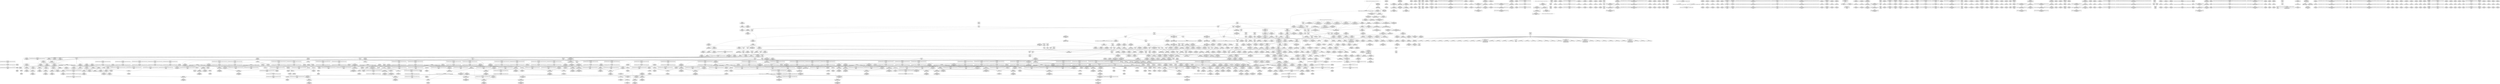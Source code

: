 digraph {
	CE0x459dfe0 [shape=record,shape=Mrecord,label="{CE0x459dfe0|i64*_getelementptr_inbounds_(_13_x_i64_,_13_x_i64_*___llvm_gcov_ctr126,_i64_0,_i64_11)|*Constant*|*SummSink*}"]
	CE0x45dc270 [shape=record,shape=Mrecord,label="{CE0x45dc270|rcu_read_unlock:tmp7|include/linux/rcupdate.h,933}"]
	CE0x4583e20 [shape=record,shape=Mrecord,label="{CE0x4583e20|avc_has_perm:entry|*SummSource*}"]
	CE0x4512c70 [shape=record,shape=Mrecord,label="{CE0x4512c70|cred_sid:cred|Function::cred_sid&Arg::cred::|*SummSink*}"]
	CE0x453ee70 [shape=record,shape=Mrecord,label="{CE0x453ee70|GLOBAL:rcu_lock_map|Global_var:rcu_lock_map|*SummSink*}"]
	CE0x45ab8d0 [shape=record,shape=Mrecord,label="{CE0x45ab8d0|__rcu_read_lock:tmp3}"]
	CE0x4580f30 [shape=record,shape=Mrecord,label="{CE0x4580f30|task_sid:entry}"]
	CE0x450ceb0 [shape=record,shape=Mrecord,label="{CE0x450ceb0|i32_1|*Constant*}"]
	CE0x458e150 [shape=record,shape=Mrecord,label="{CE0x458e150|_call_void_mcount()_#3}"]
	CE0x452a380 [shape=record,shape=Mrecord,label="{CE0x452a380|get_current:tmp2|*SummSink*}"]
	CE0x457b330 [shape=record,shape=Mrecord,label="{CE0x457b330|i64_56|*Constant*}"]
	CE0x45bcb00 [shape=record,shape=Mrecord,label="{CE0x45bcb00|rcu_lock_acquire:tmp5|include/linux/rcupdate.h,418|*SummSource*}"]
	CE0x459a790 [shape=record,shape=Mrecord,label="{CE0x459a790|i32_208|*Constant*}"]
	CE0x45dabf0 [shape=record,shape=Mrecord,label="{CE0x45dabf0|rcu_read_unlock:if.end|*SummSink*}"]
	CE0x45097a0 [shape=record,shape=Mrecord,label="{CE0x45097a0|i32_59|*Constant*|*SummSource*}"]
	CE0x44ded50 [shape=record,shape=Mrecord,label="{CE0x44ded50|_ret_%struct.task_struct*_%tmp4,_!dbg_!27714|./arch/x86/include/asm/current.h,14}"]
	CE0x45907d0 [shape=record,shape=Mrecord,label="{CE0x45907d0|task_sid:tobool1|security/selinux/hooks.c,208}"]
	CE0x45d17d0 [shape=record,shape=Mrecord,label="{CE0x45d17d0|i64*_getelementptr_inbounds_(_4_x_i64_,_4_x_i64_*___llvm_gcov_ctr130,_i64_0,_i64_2)|*Constant*}"]
	CE0x45a1cb0 [shape=record,shape=Mrecord,label="{CE0x45a1cb0|GLOBAL:__rcu_read_unlock|*Constant*|*SummSource*}"]
	CE0x451a9a0 [shape=record,shape=Mrecord,label="{CE0x451a9a0|get_current:bb|*SummSink*}"]
	CE0x45a90d0 [shape=record,shape=Mrecord,label="{CE0x45a90d0|_call_void_lock_release(%struct.lockdep_map*_%map,_i32_1,_i64_ptrtoint_(i8*_blockaddress(_rcu_lock_release,_%__here)_to_i64))_#10,_!dbg_!27716|include/linux/rcupdate.h,423|*SummSource*}"]
	CE0x4590670 [shape=record,shape=Mrecord,label="{CE0x4590670|task_sid:tmp9|security/selinux/hooks.c,208|*SummSource*}"]
	CE0x45c5ac0 [shape=record,shape=Mrecord,label="{CE0x45c5ac0|rcu_read_lock:tmp14|include/linux/rcupdate.h,882|*SummSink*}"]
	CE0x4529760 [shape=record,shape=Mrecord,label="{CE0x4529760|task_sid:tmp12|security/selinux/hooks.c,208|*SummSource*}"]
	CE0x4597870 [shape=record,shape=Mrecord,label="{CE0x4597870|task_sid:tmp8|security/selinux/hooks.c,208|*SummSource*}"]
	CE0x44eee30 [shape=record,shape=Mrecord,label="{CE0x44eee30|COLLAPSED:_GCMRE___llvm_gcov_ctr98_internal_global_2_x_i64_zeroinitializer:_elem_0:default:}"]
	CE0x4609850 [shape=record,shape=Mrecord,label="{CE0x4609850|i64*_getelementptr_inbounds_(_4_x_i64_,_4_x_i64_*___llvm_gcov_ctr135,_i64_0,_i64_3)|*Constant*|*SummSink*}"]
	CE0x457ffe0 [shape=record,shape=Mrecord,label="{CE0x457ffe0|i8_1|*Constant*|*SummSource*}"]
	CE0x4603580 [shape=record,shape=Mrecord,label="{CE0x4603580|rcu_lock_release:tmp3}"]
	CE0x45aa260 [shape=record,shape=Mrecord,label="{CE0x45aa260|__preempt_count_add:bb|*SummSink*}"]
	CE0x4573b80 [shape=record,shape=Mrecord,label="{CE0x4573b80|__preempt_count_sub:do.body|*SummSource*}"]
	CE0x4512c00 [shape=record,shape=Mrecord,label="{CE0x4512c00|cred_sid:cred|Function::cred_sid&Arg::cred::|*SummSource*}"]
	CE0x44e4010 [shape=record,shape=Mrecord,label="{CE0x44e4010|i64*_getelementptr_inbounds_(_6_x_i64_,_6_x_i64_*___llvm_gcov_ctr366,_i64_0,_i64_0)|*Constant*|*SummSink*}"]
	CE0x459eb50 [shape=record,shape=Mrecord,label="{CE0x459eb50|task_sid:call7|security/selinux/hooks.c,208}"]
	CE0x459f040 [shape=record,shape=Mrecord,label="{CE0x459f040|task_sid:tmp27|security/selinux/hooks.c,208|*SummSink*}"]
	CE0x458c200 [shape=record,shape=Mrecord,label="{CE0x458c200|_call_void_rcu_read_lock()_#10,_!dbg_!27712|security/selinux/hooks.c,207}"]
	CE0x454b840 [shape=record,shape=Mrecord,label="{CE0x454b840|rcu_read_lock:tmp2|*SummSource*}"]
	CE0x44e4170 [shape=record,shape=Mrecord,label="{CE0x44e4170|selinux_socket_setsockopt:bb|*SummSource*}"]
	CE0x44e9140 [shape=record,shape=Mrecord,label="{CE0x44e9140|32:_%struct.sock*,_:_CRE_4,6_|*MultipleSource*|Function::selinux_socket_setsockopt&Arg::sock::|security/selinux/hooks.c,4238}"]
	CE0x45129e0 [shape=record,shape=Mrecord,label="{CE0x45129e0|cred_sid:cred|Function::cred_sid&Arg::cred::}"]
	CE0x4597a30 [shape=record,shape=Mrecord,label="{CE0x4597a30|task_sid:tmp8|security/selinux/hooks.c,208|*SummSink*}"]
	CE0x45cdf50 [shape=record,shape=Mrecord,label="{CE0x45cdf50|rcu_read_unlock:tmp15|include/linux/rcupdate.h,933}"]
	CE0x4593a70 [shape=record,shape=Mrecord,label="{CE0x4593a70|rcu_read_lock:tmp4|include/linux/rcupdate.h,882}"]
	CE0x45be430 [shape=record,shape=Mrecord,label="{CE0x45be430|_call_void_rcu_lock_acquire(%struct.lockdep_map*_rcu_lock_map)_#10,_!dbg_!27711|include/linux/rcupdate.h,881|*SummSink*}"]
	CE0x45b83b0 [shape=record,shape=Mrecord,label="{CE0x45b83b0|rcu_read_lock:if.end|*SummSource*}"]
	CE0x45731b0 [shape=record,shape=Mrecord,label="{CE0x45731b0|sock_has_perm:net1|security/selinux/hooks.c,3973|*SummSource*}"]
	CE0x4647a20 [shape=record,shape=Mrecord,label="{CE0x4647a20|__preempt_count_add:tmp6|./arch/x86/include/asm/preempt.h,73|*SummSource*}"]
	CE0x45d4160 [shape=record,shape=Mrecord,label="{CE0x45d4160|rcu_read_unlock:tmp1}"]
	CE0x458eef0 [shape=record,shape=Mrecord,label="{CE0x458eef0|cred_sid:tmp2}"]
	CE0x4529fd0 [shape=record,shape=Mrecord,label="{CE0x4529fd0|i64*_getelementptr_inbounds_(_6_x_i64_,_6_x_i64_*___llvm_gcov_ctr327,_i64_0,_i64_0)|*Constant*|*SummSource*}"]
	CE0x457a630 [shape=record,shape=Mrecord,label="{CE0x457a630|8:_%struct.sock*,_:_SCME_51,52_}"]
	CE0x4505210 [shape=record,shape=Mrecord,label="{CE0x4505210|i64*_getelementptr_inbounds_(_6_x_i64_,_6_x_i64_*___llvm_gcov_ctr366,_i64_0,_i64_5)|*Constant*}"]
	CE0x44ff500 [shape=record,shape=Mrecord,label="{CE0x44ff500|task_sid:tmp3|*SummSink*}"]
	CE0x4603fc0 [shape=record,shape=Mrecord,label="{CE0x4603fc0|__rcu_read_unlock:tmp4|include/linux/rcupdate.h,244|*SummSource*}"]
	CE0x45803e0 [shape=record,shape=Mrecord,label="{CE0x45803e0|i8*_getelementptr_inbounds_(_25_x_i8_,_25_x_i8_*_.str3,_i32_0,_i32_0)|*Constant*}"]
	CE0x44f23a0 [shape=record,shape=Mrecord,label="{CE0x44f23a0|get_current:tmp1|*SummSink*}"]
	CE0x4573140 [shape=record,shape=Mrecord,label="{CE0x4573140|sock_has_perm:net1|security/selinux/hooks.c,3973}"]
	CE0x4585180 [shape=record,shape=Mrecord,label="{CE0x4585180|avc_has_perm:requested|Function::avc_has_perm&Arg::requested::}"]
	CE0x44f5d30 [shape=record,shape=Mrecord,label="{CE0x44f5d30|cred_sid:tmp4|*LoadInst*|security/selinux/hooks.c,196|*SummSink*}"]
	CE0x452aee0 [shape=record,shape=Mrecord,label="{CE0x452aee0|rcu_read_lock:do.end}"]
	CE0x458da60 [shape=record,shape=Mrecord,label="{CE0x458da60|task_sid:tmp4|*LoadInst*|security/selinux/hooks.c,208}"]
	CE0x44df4f0 [shape=record,shape=Mrecord,label="{CE0x44df4f0|i32_0|*Constant*|*SummSource*}"]
	CE0x45ba590 [shape=record,shape=Mrecord,label="{CE0x45ba590|rcu_read_unlock:tmp|*SummSource*}"]
	CE0x45d0c80 [shape=record,shape=Mrecord,label="{CE0x45d0c80|__preempt_count_add:entry|*SummSink*}"]
	CE0x45823d0 [shape=record,shape=Mrecord,label="{CE0x45823d0|i8_0|*Constant*|*SummSource*}"]
	CE0x45ca810 [shape=record,shape=Mrecord,label="{CE0x45ca810|rcu_read_lock:tmp19|include/linux/rcupdate.h,882|*SummSource*}"]
	CE0x45c9e50 [shape=record,shape=Mrecord,label="{CE0x45c9e50|i8*_getelementptr_inbounds_(_25_x_i8_,_25_x_i8_*_.str45,_i32_0,_i32_0)|*Constant*|*SummSink*}"]
	CE0x45297d0 [shape=record,shape=Mrecord,label="{CE0x45297d0|task_sid:tmp12|security/selinux/hooks.c,208|*SummSink*}"]
	CE0x463ff60 [shape=record,shape=Mrecord,label="{CE0x463ff60|__preempt_count_sub:tmp7|./arch/x86/include/asm/preempt.h,78|*SummSink*}"]
	"CONST[source:0(mediator),value:2(dynamic)][purpose:{object}]"
	CE0x4506180 [shape=record,shape=Mrecord,label="{CE0x4506180|selinux_socket_setsockopt:entry}"]
	CE0x45d6210 [shape=record,shape=Mrecord,label="{CE0x45d6210|rcu_read_unlock:land.lhs.true2}"]
	CE0x44febd0 [shape=record,shape=Mrecord,label="{CE0x44febd0|32:_%struct.sock*,_:_CRE_32,40_|*MultipleSource*|Function::selinux_socket_setsockopt&Arg::sock::|security/selinux/hooks.c,4238}"]
	CE0x4564700 [shape=record,shape=Mrecord,label="{CE0x4564700|__rcu_read_unlock:do.end|*SummSink*}"]
	CE0x5702070 [shape=record,shape=Mrecord,label="{CE0x5702070|selinux_socket_setsockopt:tmp2|*LoadInst*|security/selinux/hooks.c,4238|*SummSink*}"]
	CE0x45cf290 [shape=record,shape=Mrecord,label="{CE0x45cf290|rcu_read_unlock:tmp2|*SummSink*}"]
	CE0x44f5c00 [shape=record,shape=Mrecord,label="{CE0x44f5c00|cred_sid:tmp4|*LoadInst*|security/selinux/hooks.c,196|*SummSource*}"]
	CE0x4607ad0 [shape=record,shape=Mrecord,label="{CE0x4607ad0|__rcu_read_unlock:do.body|*SummSink*}"]
	CE0x44dee80 [shape=record,shape=Mrecord,label="{CE0x44dee80|selinux_socket_setsockopt:tmp|*SummSource*}"]
	CE0x450ebf0 [shape=record,shape=Mrecord,label="{CE0x450ebf0|sock_has_perm:tmp|*SummSink*}"]
	CE0x4565e70 [shape=record,shape=Mrecord,label="{CE0x4565e70|__rcu_read_unlock:tmp1}"]
	CE0x4578a90 [shape=record,shape=Mrecord,label="{CE0x4578a90|8:_%struct.sock*,_:_SCME_27,28_}"]
	CE0x457da60 [shape=record,shape=Mrecord,label="{CE0x457da60|task_sid:tmp14|security/selinux/hooks.c,208|*SummSink*}"]
	CE0x4606800 [shape=record,shape=Mrecord,label="{CE0x4606800|rcu_lock_release:bb|*SummSource*}"]
	CE0x45e11e0 [shape=record,shape=Mrecord,label="{CE0x45e11e0|rcu_read_unlock:tmp18|include/linux/rcupdate.h,933}"]
	CE0x4596840 [shape=record,shape=Mrecord,label="{CE0x4596840|cred_sid:tmp|*SummSink*}"]
	CE0x45813c0 [shape=record,shape=Mrecord,label="{CE0x45813c0|task_sid:task|Function::task_sid&Arg::task::|*SummSink*}"]
	CE0x451a600 [shape=record,shape=Mrecord,label="{CE0x451a600|i32_1|*Constant*}"]
	CE0x457ae80 [shape=record,shape=Mrecord,label="{CE0x457ae80|i32_8|*Constant*|*SummSink*}"]
	CE0x45a9c40 [shape=record,shape=Mrecord,label="{CE0x45a9c40|__rcu_read_unlock:tmp7|include/linux/rcupdate.h,245}"]
	CE0x457d440 [shape=record,shape=Mrecord,label="{CE0x457d440|task_sid:tobool4|security/selinux/hooks.c,208|*SummSink*}"]
	CE0x4578e70 [shape=record,shape=Mrecord,label="{CE0x4578e70|8:_%struct.sock*,_:_SCME_31,32_}"]
	CE0x45a15f0 [shape=record,shape=Mrecord,label="{CE0x45a15f0|_call_void___rcu_read_unlock()_#10,_!dbg_!27734|include/linux/rcupdate.h,937}"]
	CE0x45160e0 [shape=record,shape=Mrecord,label="{CE0x45160e0|GLOBAL:rcu_read_lock.__warned|Global_var:rcu_read_lock.__warned|*SummSink*}"]
	CE0x45c1970 [shape=record,shape=Mrecord,label="{CE0x45c1970|rcu_read_lock:tmp8|include/linux/rcupdate.h,882|*SummSource*}"]
	CE0x4640f30 [shape=record,shape=Mrecord,label="{CE0x4640f30|i64*_getelementptr_inbounds_(_4_x_i64_,_4_x_i64_*___llvm_gcov_ctr135,_i64_0,_i64_0)|*Constant*|*SummSink*}"]
	CE0x460a230 [shape=record,shape=Mrecord,label="{CE0x460a230|_call_void_asm_addl_$1,_%gs:$0_,_*m,ri,*m,_dirflag_,_fpsr_,_flags_(i32*___preempt_count,_i32_%val,_i32*___preempt_count)_#3,_!dbg_!27714,_!srcloc_!27717|./arch/x86/include/asm/preempt.h,72|*SummSource*}"]
	CE0x459d620 [shape=record,shape=Mrecord,label="{CE0x459d620|task_sid:tmp23|security/selinux/hooks.c,208|*SummSink*}"]
	CE0x458f7f0 [shape=record,shape=Mrecord,label="{CE0x458f7f0|rcu_read_lock:tmp|*SummSink*}"]
	CE0x4502a70 [shape=record,shape=Mrecord,label="{CE0x4502a70|selinux_socket_setsockopt:level|Function::selinux_socket_setsockopt&Arg::level::|*SummSink*}"]
	CE0x45909b0 [shape=record,shape=Mrecord,label="{CE0x45909b0|_ret_void,_!dbg_!27717|include/linux/rcupdate.h,419}"]
	CE0x44f4560 [shape=record,shape=Mrecord,label="{CE0x44f4560|selinux_socket_setsockopt:tmp2|*LoadInst*|security/selinux/hooks.c,4238|*SummSource*}"]
	CE0x457ff10 [shape=record,shape=Mrecord,label="{CE0x457ff10|task_sid:tmp19|security/selinux/hooks.c,208|*SummSink*}"]
	CE0x457ed70 [shape=record,shape=Mrecord,label="{CE0x457ed70|task_sid:tmp17|security/selinux/hooks.c,208|*SummSource*}"]
	CE0x45db960 [shape=record,shape=Mrecord,label="{CE0x45db960|rcu_read_unlock:if.then}"]
	CE0x4593d80 [shape=record,shape=Mrecord,label="{CE0x4593d80|rcu_read_lock:tmp4|include/linux/rcupdate.h,882|*SummSource*}"]
	CE0x456c6f0 [shape=record,shape=Mrecord,label="{CE0x456c6f0|__preempt_count_add:tmp|*SummSink*}"]
	CE0x450e8c0 [shape=record,shape=Mrecord,label="{CE0x450e8c0|COLLAPSED:_GCMRE___llvm_gcov_ctr327_internal_global_6_x_i64_zeroinitializer:_elem_0:default:}"]
	CE0x44e9920 [shape=record,shape=Mrecord,label="{CE0x44e9920|i64*_getelementptr_inbounds_(_6_x_i64_,_6_x_i64_*___llvm_gcov_ctr366,_i64_0,_i64_4)|*Constant*}"]
	CE0x456dfe0 [shape=record,shape=Mrecord,label="{CE0x456dfe0|task_sid:tmp25|security/selinux/hooks.c,208|*SummSource*}"]
	CE0x4586fb0 [shape=record,shape=Mrecord,label="{CE0x4586fb0|sock_has_perm:tmp19|security/selinux/hooks.c,3977|*SummSource*}"]
	CE0x452bdb0 [shape=record,shape=Mrecord,label="{CE0x452bdb0|i64*_getelementptr_inbounds_(_11_x_i64_,_11_x_i64_*___llvm_gcov_ctr132,_i64_0,_i64_1)|*Constant*|*SummSink*}"]
	CE0x45076a0 [shape=record,shape=Mrecord,label="{CE0x45076a0|sock_has_perm:tmp12|security/selinux/hooks.c,3970|*SummSource*}"]
	CE0x4584630 [shape=record,shape=Mrecord,label="{CE0x4584630|avc_has_perm:tsid|Function::avc_has_perm&Arg::tsid::}"]
	CE0x4603f50 [shape=record,shape=Mrecord,label="{CE0x4603f50|__rcu_read_unlock:tmp4|include/linux/rcupdate.h,244}"]
	CE0x4605dd0 [shape=record,shape=Mrecord,label="{CE0x4605dd0|i64*_getelementptr_inbounds_(_4_x_i64_,_4_x_i64_*___llvm_gcov_ctr133,_i64_0,_i64_3)|*Constant*|*SummSink*}"]
	CE0x459a340 [shape=record,shape=Mrecord,label="{CE0x459a340|i8*_getelementptr_inbounds_(_25_x_i8_,_25_x_i8_*_.str3,_i32_0,_i32_0)|*Constant*|*SummSource*}"]
	CE0x44f4690 [shape=record,shape=Mrecord,label="{CE0x44f4690|selinux_socket_setsockopt:call1|security/selinux/hooks.c,4238}"]
	CE0x45bba60 [shape=record,shape=Mrecord,label="{CE0x45bba60|GLOBAL:rcu_read_unlock.__warned|Global_var:rcu_read_unlock.__warned}"]
	CE0x4572e60 [shape=record,shape=Mrecord,label="{CE0x4572e60|sock_has_perm:u2|security/selinux/hooks.c,3974|*SummSink*}"]
	CE0x450ec60 [shape=record,shape=Mrecord,label="{CE0x450ec60|_call_void_mcount()_#3}"]
	CE0x45d1f60 [shape=record,shape=Mrecord,label="{CE0x45d1f60|rcu_read_unlock:tmp9|include/linux/rcupdate.h,933|*SummSource*}"]
	CE0x457d580 [shape=record,shape=Mrecord,label="{CE0x457d580|i64_6|*Constant*|*SummSource*}"]
	CE0x45dacc0 [shape=record,shape=Mrecord,label="{CE0x45dacc0|i64*_getelementptr_inbounds_(_4_x_i64_,_4_x_i64_*___llvm_gcov_ctr133,_i64_0,_i64_0)|*Constant*}"]
	CE0x4544530 [shape=record,shape=Mrecord,label="{CE0x4544530|sock_has_perm:cmp|security/selinux/hooks.c,3969|*SummSink*}"]
	CE0x45d8800 [shape=record,shape=Mrecord,label="{CE0x45d8800|i64*_getelementptr_inbounds_(_4_x_i64_,_4_x_i64_*___llvm_gcov_ctr134,_i64_0,_i64_3)|*Constant*|*SummSink*}"]
	CE0x45bc080 [shape=record,shape=Mrecord,label="{CE0x45bc080|rcu_read_lock:tobool|include/linux/rcupdate.h,882|*SummSink*}"]
	CE0x44e3d50 [shape=record,shape=Mrecord,label="{CE0x44e3d50|_call_void_mcount()_#3|*SummSink*}"]
	CE0x458d360 [shape=record,shape=Mrecord,label="{CE0x458d360|task_sid:tmp}"]
	CE0x45df930 [shape=record,shape=Mrecord,label="{CE0x45df930|rcu_read_unlock:tmp19|include/linux/rcupdate.h,933|*SummSink*}"]
	CE0x44e3e00 [shape=record,shape=Mrecord,label="{CE0x44e3e00|selinux_socket_setsockopt:sk|security/selinux/hooks.c,4238|*SummSink*}"]
	CE0x4623960 [shape=record,shape=Mrecord,label="{CE0x4623960|__preempt_count_sub:tmp6|./arch/x86/include/asm/preempt.h,78|*SummSource*}"]
	CE0x452b170 [shape=record,shape=Mrecord,label="{CE0x452b170|rcu_read_lock:bb}"]
	CE0x4543c40 [shape=record,shape=Mrecord,label="{CE0x4543c40|sock_has_perm:tmp6|security/selinux/hooks.c,3969|*SummSource*}"]
	CE0x45661c0 [shape=record,shape=Mrecord,label="{CE0x45661c0|__preempt_count_sub:val|Function::__preempt_count_sub&Arg::val::|*SummSink*}"]
	CE0x459db40 [shape=record,shape=Mrecord,label="{CE0x459db40|i64*_getelementptr_inbounds_(_13_x_i64_,_13_x_i64_*___llvm_gcov_ctr126,_i64_0,_i64_11)|*Constant*}"]
	CE0x45826f0 [shape=record,shape=Mrecord,label="{CE0x45826f0|GLOBAL:task_sid|*Constant*}"]
	CE0x45c5120 [shape=record,shape=Mrecord,label="{CE0x45c5120|rcu_read_lock:tmp13|include/linux/rcupdate.h,882|*SummSink*}"]
	CE0x456cfc0 [shape=record,shape=Mrecord,label="{CE0x456cfc0|void_(i32*,_i32,_i32*)*_asm_addl_$1,_%gs:$0_,_*m,ri,*m,_dirflag_,_fpsr_,_flags_|*SummSink*}"]
	CE0x454aae0 [shape=record,shape=Mrecord,label="{CE0x454aae0|i32_77|*Constant*}"]
	CE0x45db580 [shape=record,shape=Mrecord,label="{CE0x45db580|__rcu_read_unlock:tmp4|include/linux/rcupdate.h,244|*SummSink*}"]
	CE0x44ef9c0 [shape=record,shape=Mrecord,label="{CE0x44ef9c0|sock_has_perm:ad|security/selinux/hooks.c, 3965}"]
	CE0x44ed260 [shape=record,shape=Mrecord,label="{CE0x44ed260|GLOBAL:__llvm_gcov_ctr366|Global_var:__llvm_gcov_ctr366|*SummSink*}"]
	CE0x453e8b0 [shape=record,shape=Mrecord,label="{CE0x453e8b0|task_sid:land.lhs.true|*SummSource*}"]
	CE0x45dab20 [shape=record,shape=Mrecord,label="{CE0x45dab20|rcu_read_unlock:if.end|*SummSource*}"]
	CE0x450c820 [shape=record,shape=Mrecord,label="{CE0x450c820|GLOBAL:__llvm_gcov_ctr126|Global_var:__llvm_gcov_ctr126}"]
	CE0x45cb2f0 [shape=record,shape=Mrecord,label="{CE0x45cb2f0|i64*_getelementptr_inbounds_(_11_x_i64_,_11_x_i64_*___llvm_gcov_ctr127,_i64_0,_i64_10)|*Constant*}"]
	CE0x4624500 [shape=record,shape=Mrecord,label="{CE0x4624500|__preempt_count_sub:bb|*SummSource*}"]
	CE0x4609440 [shape=record,shape=Mrecord,label="{CE0x4609440|rcu_lock_release:tmp5|include/linux/rcupdate.h,423}"]
	CE0x457a890 [shape=record,shape=Mrecord,label="{CE0x457a890|8:_%struct.sock*,_:_SCME_53,54_}"]
	CE0x45cb7d0 [shape=record,shape=Mrecord,label="{CE0x45cb7d0|rcu_read_lock:tmp21|include/linux/rcupdate.h,884|*SummSink*}"]
	CE0x45d7040 [shape=record,shape=Mrecord,label="{CE0x45d7040|rcu_read_unlock:land.lhs.true}"]
	CE0x45165b0 [shape=record,shape=Mrecord,label="{CE0x45165b0|sock_has_perm:tmp17|security/selinux/hooks.c,3976|*SummSink*}"]
	CE0x457a3d0 [shape=record,shape=Mrecord,label="{CE0x457a3d0|8:_%struct.sock*,_:_SCME_49,50_}"]
	CE0x46076b0 [shape=record,shape=Mrecord,label="{CE0x46076b0|__rcu_read_unlock:bb|*SummSource*}"]
	CE0x45055a0 [shape=record,shape=Mrecord,label="{CE0x45055a0|sock_has_perm:entry|*SummSource*}"]
	CE0x4642910 [shape=record,shape=Mrecord,label="{CE0x4642910|GLOBAL:__preempt_count_sub|*Constant*}"]
	CE0x45056e0 [shape=record,shape=Mrecord,label="{CE0x45056e0|selinux_socket_setsockopt:tmp12|security/selinux/hooks.c,4243}"]
	CE0x4592aa0 [shape=record,shape=Mrecord,label="{CE0x4592aa0|i64_5|*Constant*}"]
	CE0x45817e0 [shape=record,shape=Mrecord,label="{CE0x45817e0|sock_has_perm:tmp3|security/selinux/hooks.c,3964|*SummSource*}"]
	CE0x45a9ee0 [shape=record,shape=Mrecord,label="{CE0x45a9ee0|__rcu_read_unlock:tmp7|include/linux/rcupdate.h,245|*SummSink*}"]
	CE0x4511630 [shape=record,shape=Mrecord,label="{CE0x4511630|i64*_getelementptr_inbounds_(_6_x_i64_,_6_x_i64_*___llvm_gcov_ctr327,_i64_0,_i64_3)|*Constant*|*SummSink*}"]
	CE0x4578c40 [shape=record,shape=Mrecord,label="{CE0x4578c40|8:_%struct.sock*,_:_SCME_29,30_}"]
	CE0x45a0900 [shape=record,shape=Mrecord,label="{CE0x45a0900|GLOBAL:rcu_lock_release|*Constant*|*SummSource*}"]
	CE0x45d7450 [shape=record,shape=Mrecord,label="{CE0x45d7450|__rcu_read_lock:tmp1}"]
	CE0x45ce7f0 [shape=record,shape=Mrecord,label="{CE0x45ce7f0|rcu_read_unlock:tmp7|include/linux/rcupdate.h,933|*SummSink*}"]
	CE0x45d27c0 [shape=record,shape=Mrecord,label="{CE0x45d27c0|__preempt_count_add:val|Function::__preempt_count_add&Arg::val::|*SummSource*}"]
	CE0x45cd540 [shape=record,shape=Mrecord,label="{CE0x45cd540|rcu_lock_release:tmp3|*SummSink*}"]
	CE0x4591bd0 [shape=record,shape=Mrecord,label="{CE0x4591bd0|GLOBAL:task_sid.__warned|Global_var:task_sid.__warned}"]
	CE0x44e4220 [shape=record,shape=Mrecord,label="{CE0x44e4220|i64_1|*Constant*|*SummSource*}"]
	CE0x45a3170 [shape=record,shape=Mrecord,label="{CE0x45a3170|rcu_lock_acquire:tmp4|include/linux/rcupdate.h,418|*SummSource*}"]
	CE0x454c520 [shape=record,shape=Mrecord,label="{CE0x454c520|i64_4|*Constant*|*SummSource*}"]
	CE0x45804b0 [shape=record,shape=Mrecord,label="{CE0x45804b0|_call_void_lockdep_rcu_suspicious(i8*_getelementptr_inbounds_(_25_x_i8_,_25_x_i8_*_.str3,_i32_0,_i32_0),_i32_208,_i8*_getelementptr_inbounds_(_41_x_i8_,_41_x_i8_*_.str44,_i32_0,_i32_0))_#10,_!dbg_!27732|security/selinux/hooks.c,208}"]
	CE0x45a97c0 [shape=record,shape=Mrecord,label="{CE0x45a97c0|rcu_lock_release:tmp1|*SummSink*}"]
	CE0x4595e90 [shape=record,shape=Mrecord,label="{CE0x4595e90|i64_1|*Constant*}"]
	CE0x4504480 [shape=record,shape=Mrecord,label="{CE0x4504480|selinux_socket_setsockopt:tmp4|security/selinux/hooks.c,4239|*SummSink*}"]
	CE0x457b3a0 [shape=record,shape=Mrecord,label="{CE0x457b3a0|i64_56|*Constant*|*SummSource*}"]
	CE0x4579460 [shape=record,shape=Mrecord,label="{CE0x4579460|8:_%struct.sock*,_:_SCME_36,37_}"]
	CE0x4542dd0 [shape=record,shape=Mrecord,label="{CE0x4542dd0|sock_has_perm:sid|security/selinux/hooks.c,3969|*SummSink*}"]
	CE0x45c5c30 [shape=record,shape=Mrecord,label="{CE0x45c5c30|rcu_read_lock:tmp15|include/linux/rcupdate.h,882}"]
	CE0x45c4080 [shape=record,shape=Mrecord,label="{CE0x45c4080|i64_6|*Constant*}"]
	CE0x44e6c20 [shape=record,shape=Mrecord,label="{CE0x44e6c20|COLLAPSED:_GCMRE___llvm_gcov_ctr366_internal_global_6_x_i64_zeroinitializer:_elem_0:default:}"]
	CE0x45c6500 [shape=record,shape=Mrecord,label="{CE0x45c6500|rcu_read_lock:tmp16|include/linux/rcupdate.h,882|*SummSink*}"]
	CE0x459b1b0 [shape=record,shape=Mrecord,label="{CE0x459b1b0|i8*_getelementptr_inbounds_(_41_x_i8_,_41_x_i8_*_.str44,_i32_0,_i32_0)|*Constant*|*SummSink*}"]
	CE0x45ac610 [shape=record,shape=Mrecord,label="{CE0x45ac610|__preempt_count_sub:tmp2|*SummSink*}"]
	CE0x45a23b0 [shape=record,shape=Mrecord,label="{CE0x45a23b0|_ret_void,_!dbg_!27717|include/linux/rcupdate.h,245}"]
	CE0x45a9bd0 [shape=record,shape=Mrecord,label="{CE0x45a9bd0|__preempt_count_add:bb}"]
	CE0x4640c90 [shape=record,shape=Mrecord,label="{CE0x4640c90|__preempt_count_sub:tmp1|*SummSink*}"]
	CE0x45d5540 [shape=record,shape=Mrecord,label="{CE0x45d5540|rcu_lock_acquire:tmp|*SummSink*}"]
	CE0x451ace0 [shape=record,shape=Mrecord,label="{CE0x451ace0|get_current:tmp2}"]
	CE0x457e9b0 [shape=record,shape=Mrecord,label="{CE0x457e9b0|task_sid:tmp16|security/selinux/hooks.c,208|*SummSink*}"]
	CE0x45a0e40 [shape=record,shape=Mrecord,label="{CE0x45a0e40|rcu_lock_release:map|Function::rcu_lock_release&Arg::map::|*SummSource*}"]
	CE0x45c4e10 [shape=record,shape=Mrecord,label="{CE0x45c4e10|rcu_read_lock:tmp13|include/linux/rcupdate.h,882}"]
	CE0x45ca180 [shape=record,shape=Mrecord,label="{CE0x45ca180|_call_void_lockdep_rcu_suspicious(i8*_getelementptr_inbounds_(_25_x_i8_,_25_x_i8_*_.str45,_i32_0,_i32_0),_i32_883,_i8*_getelementptr_inbounds_(_42_x_i8_,_42_x_i8_*_.str46,_i32_0,_i32_0))_#10,_!dbg_!27728|include/linux/rcupdate.h,882|*SummSink*}"]
	CE0x458d3d0 [shape=record,shape=Mrecord,label="{CE0x458d3d0|COLLAPSED:_GCMRE___llvm_gcov_ctr126_internal_global_13_x_i64_zeroinitializer:_elem_0:default:}"]
	CE0x4581ac0 [shape=record,shape=Mrecord,label="{CE0x4581ac0|sock_has_perm:tmp4|security/selinux/hooks.c,3966}"]
	CE0x44ffef0 [shape=record,shape=Mrecord,label="{CE0x44ffef0|selinux_socket_setsockopt:tmp12|security/selinux/hooks.c,4243|*SummSource*}"]
	CE0x4563be0 [shape=record,shape=Mrecord,label="{CE0x4563be0|sock_has_perm:tmp2|*LoadInst*|security/selinux/hooks.c,3964|*SummSource*}"]
	CE0x45a4b50 [shape=record,shape=Mrecord,label="{CE0x45a4b50|__rcu_read_lock:tmp|*SummSink*}"]
	CE0x450f3f0 [shape=record,shape=Mrecord,label="{CE0x450f3f0|i64_0|*Constant*}"]
	CE0x4508960 [shape=record,shape=Mrecord,label="{CE0x4508960|_call_void_mcount()_#3|*SummSink*}"]
	CE0x45d5620 [shape=record,shape=Mrecord,label="{CE0x45d5620|rcu_lock_acquire:tmp1|*SummSource*}"]
	CE0x45666f0 [shape=record,shape=Mrecord,label="{CE0x45666f0|__rcu_read_unlock:do.end|*SummSource*}"]
	CE0x4618560 [shape=record,shape=Mrecord,label="{CE0x4618560|%struct.lockdep_map*_null|*Constant*|*SummSink*}"]
	CE0x461a9c0 [shape=record,shape=Mrecord,label="{CE0x461a9c0|_call_void_mcount()_#3|*SummSink*}"]
	CE0x45920e0 [shape=record,shape=Mrecord,label="{CE0x45920e0|cred_sid:sid|security/selinux/hooks.c,197}"]
	CE0x4541740 [shape=record,shape=Mrecord,label="{CE0x4541740|get_current:tmp|*SummSink*}"]
	CE0x4609d90 [shape=record,shape=Mrecord,label="{CE0x4609d90|rcu_lock_release:tmp2}"]
	CE0x4591e60 [shape=record,shape=Mrecord,label="{CE0x4591e60|GLOBAL:task_sid.__warned|Global_var:task_sid.__warned|*SummSink*}"]
	CE0x45db350 [shape=record,shape=Mrecord,label="{CE0x45db350|rcu_read_unlock:tmp6|include/linux/rcupdate.h,933|*SummSource*}"]
	CE0x465b610 [shape=record,shape=Mrecord,label="{CE0x465b610|_call_void_mcount()_#3|*SummSource*}"]
	CE0x4584830 [shape=record,shape=Mrecord,label="{CE0x4584830|avc_has_perm:tsid|Function::avc_has_perm&Arg::tsid::|*SummSource*}"]
	CE0x45e0960 [shape=record,shape=Mrecord,label="{CE0x45e0960|rcu_read_unlock:tmp21|include/linux/rcupdate.h,935|*SummSink*}"]
	CE0x4512d40 [shape=record,shape=Mrecord,label="{CE0x4512d40|_ret_i32_%tmp6,_!dbg_!27716|security/selinux/hooks.c,197}"]
	CE0x45a0f00 [shape=record,shape=Mrecord,label="{CE0x45a0f00|rcu_lock_release:map|Function::rcu_lock_release&Arg::map::|*SummSink*}"]
	CE0x45d55b0 [shape=record,shape=Mrecord,label="{CE0x45d55b0|rcu_lock_acquire:tmp1}"]
	CE0x44ffd20 [shape=record,shape=Mrecord,label="{CE0x44ffd20|selinux_socket_setsockopt:tmp11|security/selinux/hooks.c,4243}"]
	CE0x45cc6f0 [shape=record,shape=Mrecord,label="{CE0x45cc6f0|i64*_getelementptr_inbounds_(_2_x_i64_,_2_x_i64_*___llvm_gcov_ctr131,_i64_0,_i64_0)|*Constant*}"]
	CE0x45d1450 [shape=record,shape=Mrecord,label="{CE0x45d1450|rcu_lock_release:tmp}"]
	CE0x45dc860 [shape=record,shape=Mrecord,label="{CE0x45dc860|rcu_read_unlock:tobool1|include/linux/rcupdate.h,933|*SummSink*}"]
	CE0x459a0f0 [shape=record,shape=Mrecord,label="{CE0x459a0f0|GLOBAL:lockdep_rcu_suspicious|*Constant*|*SummSource*}"]
	CE0x45c9070 [shape=record,shape=Mrecord,label="{CE0x45c9070|rcu_read_lock:tmp17|include/linux/rcupdate.h,882|*SummSource*}"]
	CE0x44df2a0 [shape=record,shape=Mrecord,label="{CE0x44df2a0|sock_has_perm:entry|*SummSink*}"]
	CE0x45af0a0 [shape=record,shape=Mrecord,label="{CE0x45af0a0|__rcu_read_lock:tmp4|include/linux/rcupdate.h,239}"]
	CE0x45cf0f0 [shape=record,shape=Mrecord,label="{CE0x45cf0f0|rcu_lock_acquire:indirectgoto|*SummSource*}"]
	CE0x4616e40 [shape=record,shape=Mrecord,label="{CE0x4616e40|__preempt_count_add:do.body|*SummSource*}"]
	CE0x454a0a0 [shape=record,shape=Mrecord,label="{CE0x454a0a0|task_sid:tmp1|*SummSource*}"]
	CE0x45b9a90 [shape=record,shape=Mrecord,label="{CE0x45b9a90|cred_sid:tmp6|security/selinux/hooks.c,197}"]
	CE0x45b8a00 [shape=record,shape=Mrecord,label="{CE0x45b8a00|_ret_void,_!dbg_!27717|include/linux/rcupdate.h,240|*SummSource*}"]
	CE0x4514c40 [shape=record,shape=Mrecord,label="{CE0x4514c40|sock_has_perm:sk4|security/selinux/hooks.c,3974|*SummSink*}"]
	CE0x44f0640 [shape=record,shape=Mrecord,label="{CE0x44f0640|selinux_socket_setsockopt:sock|Function::selinux_socket_setsockopt&Arg::sock::|*SummSink*}"]
	CE0x45d8330 [shape=record,shape=Mrecord,label="{CE0x45d8330|rcu_read_unlock:tmp10|include/linux/rcupdate.h,933|*SummSink*}"]
	CE0x45c7950 [shape=record,shape=Mrecord,label="{CE0x45c7950|i32_883|*Constant*}"]
	CE0x454ca40 [shape=record,shape=Mrecord,label="{CE0x454ca40|8:_%struct.sock*,_:_SCME_18,20_|*MultipleSource*|security/selinux/hooks.c,3966|security/selinux/hooks.c, 3966|security/selinux/hooks.c,3966}"]
	CE0x45aba00 [shape=record,shape=Mrecord,label="{CE0x45aba00|__rcu_read_lock:tmp3|*SummSource*}"]
	CE0x45ab790 [shape=record,shape=Mrecord,label="{CE0x45ab790|_call_void_mcount()_#3|*SummSource*}"]
	CE0x458d650 [shape=record,shape=Mrecord,label="{CE0x458d650|COLLAPSED:_GCMRE___llvm_gcov_ctr127_internal_global_11_x_i64_zeroinitializer:_elem_0:default:}"]
	CE0x453e610 [shape=record,shape=Mrecord,label="{CE0x453e610|get_current:tmp4|./arch/x86/include/asm/current.h,14|*SummSink*}"]
	CE0x44e4c40 [shape=record,shape=Mrecord,label="{CE0x44e4c40|i32_5|*Constant*}"]
	CE0x45d4de0 [shape=record,shape=Mrecord,label="{CE0x45d4de0|GLOBAL:__preempt_count_add|*Constant*|*SummSink*}"]
	CE0x4608ce0 [shape=record,shape=Mrecord,label="{CE0x4608ce0|i64*_getelementptr_inbounds_(_4_x_i64_,_4_x_i64_*___llvm_gcov_ctr133,_i64_0,_i64_2)|*Constant*|*SummSource*}"]
	CE0x45add20 [shape=record,shape=Mrecord,label="{CE0x45add20|__rcu_read_unlock:tmp3}"]
	CE0x45a30d0 [shape=record,shape=Mrecord,label="{CE0x45a30d0|i64*_getelementptr_inbounds_(_4_x_i64_,_4_x_i64_*___llvm_gcov_ctr130,_i64_0,_i64_2)|*Constant*|*SummSink*}"]
	CE0x4589670 [shape=record,shape=Mrecord,label="{CE0x4589670|rcu_read_lock:tmp}"]
	CE0x45d0a60 [shape=record,shape=Mrecord,label="{CE0x45d0a60|rcu_read_unlock:tobool1|include/linux/rcupdate.h,933}"]
	CE0x453f5f0 [shape=record,shape=Mrecord,label="{CE0x453f5f0|cred_sid:security|security/selinux/hooks.c,196|*SummSink*}"]
	CE0x45d3730 [shape=record,shape=Mrecord,label="{CE0x45d3730|COLLAPSED:_GCMRE___llvm_gcov_ctr130_internal_global_4_x_i64_zeroinitializer:_elem_0:default:}"]
	CE0x45c9740 [shape=record,shape=Mrecord,label="{CE0x45c9740|rcu_read_lock:tmp18|include/linux/rcupdate.h,882|*SummSink*}"]
	CE0x465ada0 [shape=record,shape=Mrecord,label="{CE0x465ada0|COLLAPSED:_GCMRE___llvm_gcov_ctr135_internal_global_4_x_i64_zeroinitializer:_elem_0:default:}"]
	CE0x45a31e0 [shape=record,shape=Mrecord,label="{CE0x45a31e0|rcu_lock_acquire:tmp4|include/linux/rcupdate.h,418|*SummSink*}"]
	CE0x45a3bd0 [shape=record,shape=Mrecord,label="{CE0x45a3bd0|i32_0|*Constant*}"]
	CE0x45c3f10 [shape=record,shape=Mrecord,label="{CE0x45c3f10|rcu_read_lock:call3|include/linux/rcupdate.h,882|*SummSink*}"]
	CE0x45d2540 [shape=record,shape=Mrecord,label="{CE0x45d2540|__preempt_count_add:val|Function::__preempt_count_add&Arg::val::}"]
	CE0x454c230 [shape=record,shape=Mrecord,label="{CE0x454c230|i64_5|*Constant*|*SummSink*}"]
	CE0x46179b0 [shape=record,shape=Mrecord,label="{CE0x46179b0|__rcu_read_lock:tmp|*SummSource*}"]
	CE0x45d5ba0 [shape=record,shape=Mrecord,label="{CE0x45d5ba0|rcu_read_unlock:tmp9|include/linux/rcupdate.h,933}"]
	CE0x45dc740 [shape=record,shape=Mrecord,label="{CE0x45dc740|rcu_read_unlock:tobool1|include/linux/rcupdate.h,933|*SummSource*}"]
	CE0x45157b0 [shape=record,shape=Mrecord,label="{CE0x45157b0|rcu_read_lock:tmp7|include/linux/rcupdate.h,882}"]
	CE0x45be690 [shape=record,shape=Mrecord,label="{CE0x45be690|GLOBAL:rcu_lock_acquire|*Constant*}"]
	CE0x4572950 [shape=record,shape=Mrecord,label="{CE0x4572950|sock_has_perm:u|security/selinux/hooks.c,3973|*SummSource*}"]
	CE0x4579f10 [shape=record,shape=Mrecord,label="{CE0x4579f10|8:_%struct.sock*,_:_SCME_45,46_}"]
	CE0x45dfc90 [shape=record,shape=Mrecord,label="{CE0x45dfc90|rcu_read_unlock:tmp20|include/linux/rcupdate.h,933|*SummSource*}"]
	CE0x45b7e80 [shape=record,shape=Mrecord,label="{CE0x45b7e80|GLOBAL:__rcu_read_lock|*Constant*|*SummSink*}"]
	CE0x45dea50 [shape=record,shape=Mrecord,label="{CE0x45dea50|i64*_getelementptr_inbounds_(_11_x_i64_,_11_x_i64_*___llvm_gcov_ctr132,_i64_0,_i64_8)|*Constant*|*SummSink*}"]
	CE0x45bade0 [shape=record,shape=Mrecord,label="{CE0x45bade0|rcu_read_unlock:tobool|include/linux/rcupdate.h,933|*SummSource*}"]
	CE0x4505280 [shape=record,shape=Mrecord,label="{CE0x4505280|i64*_getelementptr_inbounds_(_6_x_i64_,_6_x_i64_*___llvm_gcov_ctr366,_i64_0,_i64_5)|*Constant*|*SummSource*}"]
	CE0x4508ac0 [shape=record,shape=Mrecord,label="{CE0x4508ac0|i32_59|*Constant*}"]
	CE0x44e6800 [shape=record,shape=Mrecord,label="{CE0x44e6800|selinux_socket_setsockopt:if.then}"]
	CE0x4596e30 [shape=record,shape=Mrecord,label="{CE0x4596e30|rcu_read_lock:tmp1|*SummSink*}"]
	CE0x456e7b0 [shape=record,shape=Mrecord,label="{CE0x456e7b0|sock_has_perm:tmp14|security/selinux/hooks.c,3972|*SummSink*}"]
	CE0x4593be0 [shape=record,shape=Mrecord,label="{CE0x4593be0|i64_0|*Constant*}"]
	CE0x44e91f0 [shape=record,shape=Mrecord,label="{CE0x44e91f0|selinux_socket_setsockopt:tmp1}"]
	CE0x45c7330 [shape=record,shape=Mrecord,label="{CE0x45c7330|i8*_getelementptr_inbounds_(_25_x_i8_,_25_x_i8_*_.str45,_i32_0,_i32_0)|*Constant*|*SummSource*}"]
	CE0x4510c50 [shape=record,shape=Mrecord,label="{CE0x4510c50|sock_has_perm:tmp10|security/selinux/hooks.c,3969}"]
	CE0x44f4ab0 [shape=record,shape=Mrecord,label="{CE0x44f4ab0|GLOBAL:__llvm_gcov_ctr126|Global_var:__llvm_gcov_ctr126|*SummSource*}"]
	CE0x4592300 [shape=record,shape=Mrecord,label="{CE0x4592300|rcu_read_lock:land.lhs.true2|*SummSource*}"]
	CE0x45a1b00 [shape=record,shape=Mrecord,label="{CE0x45a1b00|GLOBAL:__rcu_read_unlock|*Constant*|*SummSink*}"]
	CE0x45999a0 [shape=record,shape=Mrecord,label="{CE0x45999a0|_call_void_lockdep_rcu_suspicious(i8*_getelementptr_inbounds_(_25_x_i8_,_25_x_i8_*_.str3,_i32_0,_i32_0),_i32_208,_i8*_getelementptr_inbounds_(_41_x_i8_,_41_x_i8_*_.str44,_i32_0,_i32_0))_#10,_!dbg_!27732|security/selinux/hooks.c,208|*SummSource*}"]
	CE0x450fe80 [shape=record,shape=Mrecord,label="{CE0x450fe80|sock_has_perm:tmp8|security/selinux/hooks.c,3969|*SummSink*}"]
	CE0x44ff120 [shape=record,shape=Mrecord,label="{CE0x44ff120|GLOBAL:sock_has_perm|*Constant*|*SummSource*}"]
	CE0x45c5ee0 [shape=record,shape=Mrecord,label="{CE0x45c5ee0|rcu_read_lock:tmp15|include/linux/rcupdate.h,882|*SummSource*}"]
	CE0x44ed960 [shape=record,shape=Mrecord,label="{CE0x44ed960|sock_has_perm:tmp16|security/selinux/hooks.c,3976|*SummSource*}"]
	CE0x457dbe0 [shape=record,shape=Mrecord,label="{CE0x457dbe0|i64_7|*Constant*|*SummSource*}"]
	CE0x459c0e0 [shape=record,shape=Mrecord,label="{CE0x459c0e0|task_sid:tmp20|security/selinux/hooks.c,208|*SummSource*}"]
	CE0x459aac0 [shape=record,shape=Mrecord,label="{CE0x459aac0|i32_208|*Constant*|*SummSink*}"]
	CE0x61f0c30 [shape=record,shape=Mrecord,label="{CE0x61f0c30|selinux_socket_setsockopt:retval.0|*SummSource*}"]
	CE0x45022b0 [shape=record,shape=Mrecord,label="{CE0x45022b0|GLOBAL:sock_has_perm|*Constant*|*SummSink*}"]
	CE0x60d5b20 [shape=record,shape=Mrecord,label="{CE0x60d5b20|sock_has_perm:entry}"]
	CE0x458ef60 [shape=record,shape=Mrecord,label="{CE0x458ef60|cred_sid:tmp2|*SummSource*}"]
	CE0x4540bd0 [shape=record,shape=Mrecord,label="{CE0x4540bd0|task_sid:tmp2|*SummSink*}"]
	CE0x45c5670 [shape=record,shape=Mrecord,label="{CE0x45c5670|rcu_read_unlock:tmp5|include/linux/rcupdate.h,933|*SummSource*}"]
	CE0x4605700 [shape=record,shape=Mrecord,label="{CE0x4605700|i64_ptrtoint_(i8*_blockaddress(_rcu_lock_release,_%__here)_to_i64)|*Constant*|*SummSink*}"]
	CE0x45b90b0 [shape=record,shape=Mrecord,label="{CE0x45b90b0|GLOBAL:__llvm_gcov_ctr127|Global_var:__llvm_gcov_ctr127|*SummSource*}"]
	CE0x458cfa0 [shape=record,shape=Mrecord,label="{CE0x458cfa0|_call_void_mcount()_#3|*SummSource*}"]
	CE0x44edbb0 [shape=record,shape=Mrecord,label="{CE0x44edbb0|i32_4|*Constant*}"]
	CE0x4501870 [shape=record,shape=Mrecord,label="{CE0x4501870|GLOBAL:selinux_netlbl_socket_setsockopt|*Constant*}"]
	CE0x459e960 [shape=record,shape=Mrecord,label="{CE0x459e960|task_sid:tmp26|security/selinux/hooks.c,208|*SummSource*}"]
	CE0x45cb6b0 [shape=record,shape=Mrecord,label="{CE0x45cb6b0|i64*_getelementptr_inbounds_(_11_x_i64_,_11_x_i64_*___llvm_gcov_ctr127,_i64_0,_i64_10)|*Constant*|*SummSource*}"]
	CE0x4540280 [shape=record,shape=Mrecord,label="{CE0x4540280|_ret_void,_!dbg_!27735|include/linux/rcupdate.h,884|*SummSink*}"]
	CE0x458b800 [shape=record,shape=Mrecord,label="{CE0x458b800|task_sid:tmp9|security/selinux/hooks.c,208|*SummSink*}"]
	CE0x45964e0 [shape=record,shape=Mrecord,label="{CE0x45964e0|task_sid:do.body5|*SummSink*}"]
	CE0x44df350 [shape=record,shape=Mrecord,label="{CE0x44df350|i64*_getelementptr_inbounds_(_6_x_i64_,_6_x_i64_*___llvm_gcov_ctr366,_i64_0,_i64_0)|*Constant*}"]
	CE0x45c6380 [shape=record,shape=Mrecord,label="{CE0x45c6380|rcu_read_lock:tmp16|include/linux/rcupdate.h,882|*SummSource*}"]
	CE0x4605d60 [shape=record,shape=Mrecord,label="{CE0x4605d60|rcu_lock_release:tmp6}"]
	CE0x44f0860 [shape=record,shape=Mrecord,label="{CE0x44f0860|selinux_socket_setsockopt:tmp8|security/selinux/hooks.c,4240|*SummSink*}"]
	CE0x45c3070 [shape=record,shape=Mrecord,label="{CE0x45c3070|rcu_read_lock:tmp11|include/linux/rcupdate.h,882}"]
	CE0x4642600 [shape=record,shape=Mrecord,label="{CE0x4642600|_call_void_asm_sideeffect_,_memory_,_dirflag_,_fpsr_,_flags_()_#3,_!dbg_!27711,_!srcloc_!27714|include/linux/rcupdate.h,244|*SummSource*}"]
	CE0x45e2320 [shape=record,shape=Mrecord,label="{CE0x45e2320|i32_934|*Constant*}"]
	CE0x4529860 [shape=record,shape=Mrecord,label="{CE0x4529860|task_sid:call3|security/selinux/hooks.c,208}"]
	CE0x4647460 [shape=record,shape=Mrecord,label="{CE0x4647460|__preempt_count_sub:tmp1}"]
	"CONST[source:2(external),value:2(dynamic)][purpose:{subject}][SrcIdx:2]"
	CE0x457f440 [shape=record,shape=Mrecord,label="{CE0x457f440|task_sid:tmp18|security/selinux/hooks.c,208}"]
	CE0x454bb40 [shape=record,shape=Mrecord,label="{CE0x454bb40|_call_void_mcount()_#3|*SummSource*}"]
	CE0x4619ca0 [shape=record,shape=Mrecord,label="{CE0x4619ca0|i64*_getelementptr_inbounds_(_4_x_i64_,_4_x_i64_*___llvm_gcov_ctr133,_i64_0,_i64_1)|*Constant*}"]
	CE0x44e4f40 [shape=record,shape=Mrecord,label="{CE0x44e4f40|selinux_socket_setsockopt:return|*SummSource*}"]
	CE0x44e61d0 [shape=record,shape=Mrecord,label="{CE0x44e61d0|selinux_socket_setsockopt:if.then|*SummSource*}"]
	CE0x452bbf0 [shape=record,shape=Mrecord,label="{CE0x452bbf0|i64*_getelementptr_inbounds_(_11_x_i64_,_11_x_i64_*___llvm_gcov_ctr132,_i64_0,_i64_1)|*Constant*|*SummSource*}"]
	CE0x4608ed0 [shape=record,shape=Mrecord,label="{CE0x4608ed0|i64*_getelementptr_inbounds_(_4_x_i64_,_4_x_i64_*___llvm_gcov_ctr133,_i64_0,_i64_2)|*Constant*|*SummSink*}"]
	CE0x46082c0 [shape=record,shape=Mrecord,label="{CE0x46082c0|i64*_getelementptr_inbounds_(_4_x_i64_,_4_x_i64_*___llvm_gcov_ctr129,_i64_0,_i64_1)|*Constant*|*SummSink*}"]
	CE0x459e450 [shape=record,shape=Mrecord,label="{CE0x459e450|i64*_getelementptr_inbounds_(_13_x_i64_,_13_x_i64_*___llvm_gcov_ctr126,_i64_0,_i64_12)|*Constant*}"]
	CE0x44e5ba0 [shape=record,shape=Mrecord,label="{CE0x44e5ba0|selinux_socket_setsockopt:if.then|*SummSink*}"]
	CE0x453a240 [shape=record,shape=Mrecord,label="{CE0x453a240|_call_void_mcount()_#3|*SummSink*}"]
	CE0x45101a0 [shape=record,shape=Mrecord,label="{CE0x45101a0|sock_has_perm:tmp9|security/selinux/hooks.c,3969|*SummSource*}"]
	CE0x45bcc70 [shape=record,shape=Mrecord,label="{CE0x45bcc70|rcu_lock_acquire:tmp5|include/linux/rcupdate.h,418|*SummSink*}"]
	CE0x57bff70 [shape=record,shape=Mrecord,label="{CE0x57bff70|GLOBAL:__llvm_gcov_ctr366|Global_var:__llvm_gcov_ctr366}"]
	CE0x4606bb0 [shape=record,shape=Mrecord,label="{CE0x4606bb0|rcu_lock_release:tmp7}"]
	CE0x45219d0 [shape=record,shape=Mrecord,label="{CE0x45219d0|i64_0|*Constant*}"]
	CE0x4513360 [shape=record,shape=Mrecord,label="{CE0x4513360|GLOBAL:rcu_read_unlock|*Constant*}"]
	CE0x44f1350 [shape=record,shape=Mrecord,label="{CE0x44f1350|i32_32768|*Constant*|*SummSource*}"]
	CE0x4583d00 [shape=record,shape=Mrecord,label="{CE0x4583d00|avc_has_perm:entry}"]
	CE0x44ff930 [shape=record,shape=Mrecord,label="{CE0x44ff930|sock_has_perm:tmp1}"]
	CE0x453f2a0 [shape=record,shape=Mrecord,label="{CE0x453f2a0|task_sid:tmp7|security/selinux/hooks.c,208|*SummSink*}"]
	CE0x4529a80 [shape=record,shape=Mrecord,label="{CE0x4529a80|cred_sid:sid|security/selinux/hooks.c,197|*SummSource*}"]
	CE0x45d51d0 [shape=record,shape=Mrecord,label="{CE0x45d51d0|rcu_read_unlock:do.body|*SummSource*}"]
	CE0x45a1790 [shape=record,shape=Mrecord,label="{CE0x45a1790|_call_void___rcu_read_unlock()_#10,_!dbg_!27734|include/linux/rcupdate.h,937|*SummSink*}"]
	CE0x45796c0 [shape=record,shape=Mrecord,label="{CE0x45796c0|8:_%struct.sock*,_:_SCME_38,39_}"]
	CE0x45c2dd0 [shape=record,shape=Mrecord,label="{CE0x45c2dd0|rcu_read_lock:tmp10|include/linux/rcupdate.h,882|*SummSource*}"]
	CE0x45d0f00 [shape=record,shape=Mrecord,label="{CE0x45d0f00|i64*_getelementptr_inbounds_(_4_x_i64_,_4_x_i64_*___llvm_gcov_ctr130,_i64_0,_i64_1)|*Constant*|*SummSink*}"]
	CE0x460a1c0 [shape=record,shape=Mrecord,label="{CE0x460a1c0|_call_void_asm_addl_$1,_%gs:$0_,_*m,ri,*m,_dirflag_,_fpsr_,_flags_(i32*___preempt_count,_i32_%val,_i32*___preempt_count)_#3,_!dbg_!27714,_!srcloc_!27717|./arch/x86/include/asm/preempt.h,72}"]
	CE0x450c020 [shape=record,shape=Mrecord,label="{CE0x450c020|COLLAPSED:_GCMRE___llvm_gcov_ctr128_internal_global_4_x_i64_zeroinitializer:_elem_0:default:}"]
	CE0x45cf940 [shape=record,shape=Mrecord,label="{CE0x45cf940|__rcu_read_lock:tmp7|include/linux/rcupdate.h,240|*SummSink*}"]
	CE0x45d02d0 [shape=record,shape=Mrecord,label="{CE0x45d02d0|i64*_getelementptr_inbounds_(_4_x_i64_,_4_x_i64_*___llvm_gcov_ctr134,_i64_0,_i64_1)|*Constant*|*SummSink*}"]
	CE0x44ece50 [shape=record,shape=Mrecord,label="{CE0x44ece50|32:_%struct.sock*,_:_CRE_16,24_|*MultipleSource*|Function::selinux_socket_setsockopt&Arg::sock::|security/selinux/hooks.c,4238}"]
	CE0x451d0f0 [shape=record,shape=Mrecord,label="{CE0x451d0f0|i64_2|*Constant*|*SummSource*}"]
	CE0x45057a0 [shape=record,shape=Mrecord,label="{CE0x45057a0|_ret_i32_%retval.0,_!dbg_!27726|security/selinux/hooks.c,4243}"]
	CE0x60d5c70 [shape=record,shape=Mrecord,label="{CE0x60d5c70|sock_has_perm:task|Function::sock_has_perm&Arg::task::|*SummSink*}"]
	CE0x456ca70 [shape=record,shape=Mrecord,label="{CE0x456ca70|__preempt_count_add:tmp4|./arch/x86/include/asm/preempt.h,72}"]
	CE0x452a610 [shape=record,shape=Mrecord,label="{CE0x452a610|cred_sid:security|security/selinux/hooks.c,196|*SummSource*}"]
	CE0x45875f0 [shape=record,shape=Mrecord,label="{CE0x45875f0|sock_has_perm:tmp20|security/selinux/hooks.c,3977|*SummSink*}"]
	CE0x45d73e0 [shape=record,shape=Mrecord,label="{CE0x45d73e0|i64_1|*Constant*}"]
	CE0x4564770 [shape=record,shape=Mrecord,label="{CE0x4564770|__rcu_read_unlock:do.body}"]
	CE0x45cad50 [shape=record,shape=Mrecord,label="{CE0x45cad50|rcu_read_lock:tmp20|include/linux/rcupdate.h,882|*SummSink*}"]
	CE0x4572bc0 [shape=record,shape=Mrecord,label="{CE0x4572bc0|sock_has_perm:u2|security/selinux/hooks.c,3974}"]
	"CONST[source:1(input),value:2(dynamic)][purpose:{object}][SrcIdx:0]"
	CE0x45bbdc0 [shape=record,shape=Mrecord,label="{CE0x45bbdc0|GLOBAL:rcu_read_unlock.__warned|Global_var:rcu_read_unlock.__warned|*SummSource*}"]
	CE0x450edd0 [shape=record,shape=Mrecord,label="{CE0x450edd0|GLOBAL:rcu_read_lock|*Constant*}"]
	CE0x4514ac0 [shape=record,shape=Mrecord,label="{CE0x4514ac0|sock_has_perm:sk4|security/selinux/hooks.c,3974|*SummSource*}"]
	CE0x45438e0 [shape=record,shape=Mrecord,label="{CE0x45438e0|16:_i32,_24:_i16,_:_CRE_24,26_|*MultipleSource*|security/selinux/hooks.c,3969|*LoadInst*|security/selinux/hooks.c,3964|security/selinux/hooks.c,3964}"]
	CE0x4589930 [shape=record,shape=Mrecord,label="{CE0x4589930|i32_0|*Constant*}"]
	CE0x45d7d10 [shape=record,shape=Mrecord,label="{CE0x45d7d10|__rcu_read_lock:tmp5|include/linux/rcupdate.h,239|*SummSource*}"]
	CE0x4607e60 [shape=record,shape=Mrecord,label="{CE0x4607e60|__preempt_count_sub:entry}"]
	CE0x44e98b0 [shape=record,shape=Mrecord,label="{CE0x44e98b0|i64*_getelementptr_inbounds_(_6_x_i64_,_6_x_i64_*___llvm_gcov_ctr366,_i64_0,_i64_4)|*Constant*|*SummSource*}"]
	CE0x45d6630 [shape=record,shape=Mrecord,label="{CE0x45d6630|__rcu_read_unlock:tmp3|*SummSink*}"]
	CE0x45c6670 [shape=record,shape=Mrecord,label="{CE0x45c6670|i64*_getelementptr_inbounds_(_11_x_i64_,_11_x_i64_*___llvm_gcov_ctr127,_i64_0,_i64_8)|*Constant*}"]
	CE0x44ea110 [shape=record,shape=Mrecord,label="{CE0x44ea110|_call_void_mcount()_#3|*SummSource*}"]
	CE0x461dde0 [shape=record,shape=Mrecord,label="{CE0x461dde0|__preempt_count_add:tmp5|./arch/x86/include/asm/preempt.h,72|*SummSink*}"]
	CE0x4506590 [shape=record,shape=Mrecord,label="{CE0x4506590|i64*_getelementptr_inbounds_(_6_x_i64_,_6_x_i64_*___llvm_gcov_ctr366,_i64_0,_i64_3)|*Constant*|*SummSink*}"]
	CE0x44e48d0 [shape=record,shape=Mrecord,label="{CE0x44e48d0|selinux_socket_setsockopt:bb}"]
	CE0x4504410 [shape=record,shape=Mrecord,label="{CE0x4504410|selinux_socket_setsockopt:tmp4|security/selinux/hooks.c,4239|*SummSource*}"]
	CE0x4592670 [shape=record,shape=Mrecord,label="{CE0x4592670|rcu_read_lock:do.body|*SummSink*}"]
	CE0x44f7300 [shape=record,shape=Mrecord,label="{CE0x44f7300|sock_has_perm:perms|Function::sock_has_perm&Arg::perms::|*SummSource*}"]
	CE0x46046e0 [shape=record,shape=Mrecord,label="{CE0x46046e0|_call_void_mcount()_#3|*SummSource*}"]
	CE0x45d5990 [shape=record,shape=Mrecord,label="{CE0x45d5990|rcu_read_unlock:tmp8|include/linux/rcupdate.h,933|*SummSource*}"]
	CE0x5702210 [shape=record,shape=Mrecord,label="{CE0x5702210|selinux_socket_setsockopt:call1|security/selinux/hooks.c,4238|*SummSource*}"]
	CE0x45bc890 [shape=record,shape=Mrecord,label="{CE0x45bc890|GLOBAL:__llvm_gcov_ctr132|Global_var:__llvm_gcov_ctr132}"]
	CE0x45d9270 [shape=record,shape=Mrecord,label="{CE0x45d9270|rcu_read_unlock:tmp12|include/linux/rcupdate.h,933}"]
	CE0x45abff0 [shape=record,shape=Mrecord,label="{CE0x45abff0|__preempt_count_sub:tmp7|./arch/x86/include/asm/preempt.h,78}"]
	CE0x46239d0 [shape=record,shape=Mrecord,label="{CE0x46239d0|__preempt_count_sub:tmp6|./arch/x86/include/asm/preempt.h,78|*SummSink*}"]
	CE0x459b8e0 [shape=record,shape=Mrecord,label="{CE0x459b8e0|i64*_getelementptr_inbounds_(_13_x_i64_,_13_x_i64_*___llvm_gcov_ctr126,_i64_0,_i64_9)|*Constant*|*SummSink*}"]
	"CONST[source:0(mediator),value:0(static)][purpose:{operation}]"
	CE0x4617e60 [shape=record,shape=Mrecord,label="{CE0x4617e60|i64*_getelementptr_inbounds_(_4_x_i64_,_4_x_i64_*___llvm_gcov_ctr128,_i64_0,_i64_1)|*Constant*|*SummSource*}"]
	CE0x4587d20 [shape=record,shape=Mrecord,label="{CE0x4587d20|task_sid:bb}"]
	CE0x44df700 [shape=record,shape=Mrecord,label="{CE0x44df700|_call_void_mcount()_#3|*SummSource*}"]
	CE0x452a1a0 [shape=record,shape=Mrecord,label="{CE0x452a1a0|8:_%struct.sock*,_:_SCME_16,18_|*MultipleSource*|security/selinux/hooks.c,3966|security/selinux/hooks.c, 3966|security/selinux/hooks.c,3966}"]
	CE0x44ff360 [shape=record,shape=Mrecord,label="{CE0x44ff360|GLOBAL:get_current|*Constant*|*SummSink*}"]
	CE0x44f36f0 [shape=record,shape=Mrecord,label="{CE0x44f36f0|sock_has_perm:tmp14|security/selinux/hooks.c,3972|*SummSource*}"]
	CE0x456e330 [shape=record,shape=Mrecord,label="{CE0x456e330|task_sid:tmp25|security/selinux/hooks.c,208|*SummSink*}"]
	CE0x457b600 [shape=record,shape=Mrecord,label="{CE0x457b600|sock_has_perm:call|security/selinux/hooks.c,3967|*SummSource*}"]
	CE0x4562530 [shape=record,shape=Mrecord,label="{CE0x4562530|1216:_i8*,_:_CRE_1216,1224_|*MultipleSource*|Function::sock_has_perm&Arg::sk::|security/selinux/hooks.c,3964|*LoadInst*|security/selinux/hooks.c,4238}"]
	CE0x45ab320 [shape=record,shape=Mrecord,label="{CE0x45ab320|rcu_lock_acquire:tmp3|*SummSource*}"]
	CE0x456ecc0 [shape=record,shape=Mrecord,label="{CE0x456ecc0|sock_has_perm:type|security/selinux/hooks.c,3972|*SummSink*}"]
	CE0x4605c40 [shape=record,shape=Mrecord,label="{CE0x4605c40|i64*_getelementptr_inbounds_(_4_x_i64_,_4_x_i64_*___llvm_gcov_ctr133,_i64_0,_i64_3)|*Constant*|*SummSource*}"]
	CE0x459e050 [shape=record,shape=Mrecord,label="{CE0x459e050|task_sid:tmp24|security/selinux/hooks.c,208|*SummSource*}"]
	CE0x4579920 [shape=record,shape=Mrecord,label="{CE0x4579920|8:_%struct.sock*,_:_SCME_40,41_}"]
	CE0x45a2470 [shape=record,shape=Mrecord,label="{CE0x45a2470|_ret_void,_!dbg_!27717|include/linux/rcupdate.h,245|*SummSource*}"]
	CE0x4563df0 [shape=record,shape=Mrecord,label="{CE0x4563df0|sock_has_perm:tmp2|*LoadInst*|security/selinux/hooks.c,3964|*SummSink*}"]
	CE0x45d2630 [shape=record,shape=Mrecord,label="{CE0x45d2630|__preempt_count_add:val|Function::__preempt_count_add&Arg::val::|*SummSink*}"]
	CE0x45b8cd0 [shape=record,shape=Mrecord,label="{CE0x45b8cd0|GLOBAL:rcu_read_unlock.__warned|Global_var:rcu_read_unlock.__warned|*SummSink*}"]
	CE0x45af110 [shape=record,shape=Mrecord,label="{CE0x45af110|__rcu_read_lock:tmp4|include/linux/rcupdate.h,239|*SummSource*}"]
	CE0x46178e0 [shape=record,shape=Mrecord,label="{CE0x46178e0|_call_void___preempt_count_sub(i32_1)_#10,_!dbg_!27715|include/linux/rcupdate.h,244|*SummSource*}"]
	CE0x451e190 [shape=record,shape=Mrecord,label="{CE0x451e190|selinux_socket_setsockopt:tobool|security/selinux/hooks.c,4239}"]
	CE0x4572cf0 [shape=record,shape=Mrecord,label="{CE0x4572cf0|sock_has_perm:u2|security/selinux/hooks.c,3974|*SummSource*}"]
	CE0x459ffa0 [shape=record,shape=Mrecord,label="{CE0x459ffa0|_call_void_rcu_lock_release(%struct.lockdep_map*_rcu_lock_map)_#10,_!dbg_!27733|include/linux/rcupdate.h,935}"]
	CE0x45b8e40 [shape=record,shape=Mrecord,label="{CE0x45b8e40|rcu_read_unlock:tmp8|include/linux/rcupdate.h,933}"]
	CE0x457e4b0 [shape=record,shape=Mrecord,label="{CE0x457e4b0|task_sid:tmp15|security/selinux/hooks.c,208|*SummSink*}"]
	CE0x4595070 [shape=record,shape=Mrecord,label="{CE0x4595070|i64*_getelementptr_inbounds_(_11_x_i64_,_11_x_i64_*___llvm_gcov_ctr127,_i64_0,_i64_1)|*Constant*|*SummSink*}"]
	CE0x4528710 [shape=record,shape=Mrecord,label="{CE0x4528710|task_sid:do.end|*SummSink*}"]
	CE0x44f2f60 [shape=record,shape=Mrecord,label="{CE0x44f2f60|sock_has_perm:tmp3|security/selinux/hooks.c,3964}"]
	CE0x45aaea0 [shape=record,shape=Mrecord,label="{CE0x45aaea0|%struct.lockdep_map*_null|*Constant*}"]
	CE0x45925a0 [shape=record,shape=Mrecord,label="{CE0x45925a0|rcu_read_lock:do.body|*SummSource*}"]
	CE0x457d930 [shape=record,shape=Mrecord,label="{CE0x457d930|i64_6|*Constant*|*SummSink*}"]
	CE0x458c270 [shape=record,shape=Mrecord,label="{CE0x458c270|_call_void_rcu_read_lock()_#10,_!dbg_!27712|security/selinux/hooks.c,207|*SummSource*}"]
	"CONST[source:0(mediator),value:0(static)][purpose:{operation}][SrcIdx:1]"
	CE0x4582820 [shape=record,shape=Mrecord,label="{CE0x4582820|i32_4|*Constant*|*SummSource*}"]
	CE0x454a5c0 [shape=record,shape=Mrecord,label="{CE0x454a5c0|rcu_read_lock:land.lhs.true|*SummSource*}"]
	CE0x45121d0 [shape=record,shape=Mrecord,label="{CE0x45121d0|GLOBAL:cred_sid|*Constant*|*SummSource*}"]
	CE0x45df0b0 [shape=record,shape=Mrecord,label="{CE0x45df0b0|i64*_getelementptr_inbounds_(_11_x_i64_,_11_x_i64_*___llvm_gcov_ctr132,_i64_0,_i64_9)|*Constant*|*SummSource*}"]
	CE0x4648b20 [shape=record,shape=Mrecord,label="{CE0x4648b20|i64*_getelementptr_inbounds_(_4_x_i64_,_4_x_i64_*___llvm_gcov_ctr129,_i64_0,_i64_3)|*Constant*}"]
	CE0x459fbd0 [shape=record,shape=Mrecord,label="{CE0x459fbd0|rcu_read_unlock:tmp22|include/linux/rcupdate.h,935|*SummSink*}"]
	CE0x45b7230 [shape=record,shape=Mrecord,label="{CE0x45b7230|rcu_read_lock:if.then}"]
	CE0x45cabd0 [shape=record,shape=Mrecord,label="{CE0x45cabd0|rcu_read_lock:tmp20|include/linux/rcupdate.h,882|*SummSource*}"]
	CE0x456eb20 [shape=record,shape=Mrecord,label="{CE0x456eb20|sock_has_perm:type|security/selinux/hooks.c,3972}"]
	CE0x4597d00 [shape=record,shape=Mrecord,label="{CE0x4597d00|_call_void_mcount()_#3}"]
	CE0x45be9d0 [shape=record,shape=Mrecord,label="{CE0x45be9d0|_call_void___preempt_count_add(i32_1)_#10,_!dbg_!27711|include/linux/rcupdate.h,239|*SummSource*}"]
	CE0x45be960 [shape=record,shape=Mrecord,label="{CE0x45be960|_call_void___preempt_count_add(i32_1)_#10,_!dbg_!27711|include/linux/rcupdate.h,239}"]
	CE0x44df9c0 [shape=record,shape=Mrecord,label="{CE0x44df9c0|sock_has_perm:task|Function::sock_has_perm&Arg::task::|*SummSource*}"]
	CE0x456c860 [shape=record,shape=Mrecord,label="{CE0x456c860|__preempt_count_sub:tmp2}"]
	CE0x45d4b50 [shape=record,shape=Mrecord,label="{CE0x45d4b50|0:_i8,_:_GCMR_rcu_read_unlock.__warned_internal_global_i8_0,_section_.data.unlikely_,_align_1:_elem_0:default:}"]
	CE0x44e6280 [shape=record,shape=Mrecord,label="{CE0x44e6280|i32_0|*Constant*|*SummSink*}"]
	CE0x4594a60 [shape=record,shape=Mrecord,label="{CE0x4594a60|task_sid:do.end6|*SummSink*}"]
	CE0x450bc00 [shape=record,shape=Mrecord,label="{CE0x450bc00|sock_has_perm:sk_security|security/selinux/hooks.c,3964|*SummSink*}"]
	CE0x4578910 [shape=record,shape=Mrecord,label="{CE0x4578910|8:_%struct.sock*,_:_SCME_26,27_}"]
	CE0x450ba30 [shape=record,shape=Mrecord,label="{CE0x450ba30|i32_0|*Constant*}"]
	CE0x457a040 [shape=record,shape=Mrecord,label="{CE0x457a040|8:_%struct.sock*,_:_SCME_46,47_}"]
	CE0x4598570 [shape=record,shape=Mrecord,label="{CE0x4598570|i64*_getelementptr_inbounds_(_2_x_i64_,_2_x_i64_*___llvm_gcov_ctr131,_i64_0,_i64_0)|*Constant*|*SummSource*}"]
	CE0x45b5f70 [shape=record,shape=Mrecord,label="{CE0x45b5f70|i64*_getelementptr_inbounds_(_4_x_i64_,_4_x_i64_*___llvm_gcov_ctr135,_i64_0,_i64_3)|*Constant*}"]
	CE0x45d6a90 [shape=record,shape=Mrecord,label="{CE0x45d6a90|rcu_read_unlock:tmp4|include/linux/rcupdate.h,933}"]
	CE0x458fbe0 [shape=record,shape=Mrecord,label="{CE0x458fbe0|task_sid:call|security/selinux/hooks.c,208}"]
	CE0x4607880 [shape=record,shape=Mrecord,label="{CE0x4607880|i64_1|*Constant*}"]
	CE0x4543e40 [shape=record,shape=Mrecord,label="{CE0x4543e40|sock_has_perm:tmp6|security/selinux/hooks.c,3969|*SummSink*}"]
	CE0x4619f40 [shape=record,shape=Mrecord,label="{CE0x4619f40|rcu_lock_acquire:__here|*SummSource*}"]
	CE0x45206f0 [shape=record,shape=Mrecord,label="{CE0x45206f0|GLOBAL:sock_has_perm|*Constant*}"]
	CE0x4609e70 [shape=record,shape=Mrecord,label="{CE0x4609e70|rcu_lock_release:tmp2|*SummSink*}"]
	CE0x4581350 [shape=record,shape=Mrecord,label="{CE0x4581350|task_sid:task|Function::task_sid&Arg::task::|*SummSource*}"]
	CE0x45c47e0 [shape=record,shape=Mrecord,label="{CE0x45c47e0|rcu_read_unlock:call3|include/linux/rcupdate.h,933}"]
	CE0x45ac8c0 [shape=record,shape=Mrecord,label="{CE0x45ac8c0|__preempt_count_sub:tmp3|*SummSink*}"]
	CE0x461f9f0 [shape=record,shape=Mrecord,label="{CE0x461f9f0|__preempt_count_sub:tmp4|./arch/x86/include/asm/preempt.h,77|*SummSource*}"]
	CE0x45b3770 [shape=record,shape=Mrecord,label="{CE0x45b3770|i64*_getelementptr_inbounds_(_4_x_i64_,_4_x_i64_*___llvm_gcov_ctr129,_i64_0,_i64_0)|*Constant*}"]
	CE0x463fda0 [shape=record,shape=Mrecord,label="{CE0x463fda0|__preempt_count_sub:tmp7|./arch/x86/include/asm/preempt.h,78|*SummSource*}"]
	CE0x45a9d70 [shape=record,shape=Mrecord,label="{CE0x45a9d70|__rcu_read_unlock:tmp7|include/linux/rcupdate.h,245|*SummSource*}"]
	CE0x44f2580 [shape=record,shape=Mrecord,label="{CE0x44f2580|i64*_getelementptr_inbounds_(_2_x_i64_,_2_x_i64_*___llvm_gcov_ctr98,_i64_0,_i64_1)|*Constant*}"]
	CE0x44e4770 [shape=record,shape=Mrecord,label="{CE0x44e4770|selinux_socket_setsockopt:call|security/selinux/hooks.c,4238|*SummSink*}"]
	CE0x450bfb0 [shape=record,shape=Mrecord,label="{CE0x450bfb0|__rcu_read_lock:tmp}"]
	CE0x45a4520 [shape=record,shape=Mrecord,label="{CE0x45a4520|rcu_lock_release:indirectgoto|*SummSink*}"]
	CE0x4642670 [shape=record,shape=Mrecord,label="{CE0x4642670|_call_void_asm_sideeffect_,_memory_,_dirflag_,_fpsr_,_flags_()_#3,_!dbg_!27711,_!srcloc_!27714|include/linux/rcupdate.h,244|*SummSink*}"]
	CE0x458e840 [shape=record,shape=Mrecord,label="{CE0x458e840|rcu_read_lock:tmp3}"]
	CE0x4596470 [shape=record,shape=Mrecord,label="{CE0x4596470|task_sid:do.body5|*SummSource*}"]
	CE0x45c8220 [shape=record,shape=Mrecord,label="{CE0x45c8220|i8*_getelementptr_inbounds_(_42_x_i8_,_42_x_i8_*_.str46,_i32_0,_i32_0)|*Constant*}"]
	CE0x45407f0 [shape=record,shape=Mrecord,label="{CE0x45407f0|i64*_getelementptr_inbounds_(_4_x_i64_,_4_x_i64_*___llvm_gcov_ctr134,_i64_0,_i64_2)|*Constant*|*SummSource*}"]
	CE0x45c4f80 [shape=record,shape=Mrecord,label="{CE0x45c4f80|rcu_read_lock:tmp14|include/linux/rcupdate.h,882}"]
	CE0x44f35c0 [shape=record,shape=Mrecord,label="{CE0x44f35c0|sock_has_perm:tmp14|security/selinux/hooks.c,3972}"]
	CE0x4599410 [shape=record,shape=Mrecord,label="{CE0x4599410|rcu_read_unlock:tmp1|*SummSource*}"]
	CE0x44e4ff0 [shape=record,shape=Mrecord,label="{CE0x44e4ff0|i32_5|*Constant*|*SummSink*}"]
	CE0x44ee220 [shape=record,shape=Mrecord,label="{CE0x44ee220|selinux_socket_setsockopt:tmp6|security/selinux/hooks.c,4239}"]
	CE0x45110b0 [shape=record,shape=Mrecord,label="{CE0x45110b0|i64*_getelementptr_inbounds_(_6_x_i64_,_6_x_i64_*___llvm_gcov_ctr327,_i64_0,_i64_3)|*Constant*}"]
	CE0x458cc50 [shape=record,shape=Mrecord,label="{CE0x458cc50|i32_77|*Constant*|*SummSource*}"]
	CE0x45c90e0 [shape=record,shape=Mrecord,label="{CE0x45c90e0|rcu_read_lock:tmp17|include/linux/rcupdate.h,882|*SummSink*}"]
	CE0x4581fe0 [shape=record,shape=Mrecord,label="{CE0x4581fe0|sock_has_perm:tmp5|security/selinux/hooks.c,3966|*SummSource*}"]
	CE0x45e16d0 [shape=record,shape=Mrecord,label="{CE0x45e16d0|_call_void_lockdep_rcu_suspicious(i8*_getelementptr_inbounds_(_25_x_i8_,_25_x_i8_*_.str45,_i32_0,_i32_0),_i32_934,_i8*_getelementptr_inbounds_(_44_x_i8_,_44_x_i8_*_.str47,_i32_0,_i32_0))_#10,_!dbg_!27726|include/linux/rcupdate.h,933}"]
	CE0x4595b80 [shape=record,shape=Mrecord,label="{CE0x4595b80|task_sid:tobool|security/selinux/hooks.c,208|*SummSource*}"]
	CE0x450f760 [shape=record,shape=Mrecord,label="{CE0x450f760|GLOBAL:__llvm_gcov_ctr327|Global_var:__llvm_gcov_ctr327}"]
	CE0x4581e80 [shape=record,shape=Mrecord,label="{CE0x4581e80|sock_has_perm:tmp5|security/selinux/hooks.c,3966}"]
	CE0x454a030 [shape=record,shape=Mrecord,label="{CE0x454a030|task_sid:tmp1}"]
	CE0x4529d40 [shape=record,shape=Mrecord,label="{CE0x4529d40|0:_i32,_4:_i32,_8:_i32,_12:_i32,_:_CMRE_4,8_|*MultipleSource*|security/selinux/hooks.c,196|security/selinux/hooks.c,197|*LoadInst*|security/selinux/hooks.c,196}"]
	CE0x4592880 [shape=record,shape=Mrecord,label="{CE0x4592880|task_sid:tobool1|security/selinux/hooks.c,208|*SummSource*}"]
	CE0x45a1010 [shape=record,shape=Mrecord,label="{CE0x45a1010|GLOBAL:__rcu_read_unlock|*Constant*}"]
	CE0x451ad50 [shape=record,shape=Mrecord,label="{CE0x451ad50|get_current:tmp2|*SummSource*}"]
	CE0x45c8960 [shape=record,shape=Mrecord,label="{CE0x45c8960|i64*_getelementptr_inbounds_(_11_x_i64_,_11_x_i64_*___llvm_gcov_ctr127,_i64_0,_i64_9)|*Constant*|*SummSink*}"]
	CE0x44f3060 [shape=record,shape=Mrecord,label="{CE0x44f3060|sock_has_perm:tmp13|security/selinux/hooks.c,3972|*SummSource*}"]
	CE0x450e930 [shape=record,shape=Mrecord,label="{CE0x450e930|sock_has_perm:tmp|*SummSource*}"]
	CE0x45cc9d0 [shape=record,shape=Mrecord,label="{CE0x45cc9d0|rcu_read_unlock:tmp15|include/linux/rcupdate.h,933|*SummSource*}"]
	CE0x4640730 [shape=record,shape=Mrecord,label="{CE0x4640730|__preempt_count_sub:bb|*SummSink*}"]
	CE0x456c2b0 [shape=record,shape=Mrecord,label="{CE0x456c2b0|__preempt_count_add:tmp2|*SummSource*}"]
	CE0x453ea70 [shape=record,shape=Mrecord,label="{CE0x453ea70|task_sid:do.end6}"]
	CE0x45af2e0 [shape=record,shape=Mrecord,label="{CE0x45af2e0|i64*_getelementptr_inbounds_(_4_x_i64_,_4_x_i64_*___llvm_gcov_ctr134,_i64_0,_i64_1)|*Constant*|*SummSource*}"]
	CE0x45e0e70 [shape=record,shape=Mrecord,label="{CE0x45e0e70|rcu_read_unlock:tmp17|include/linux/rcupdate.h,933}"]
	CE0x4606f10 [shape=record,shape=Mrecord,label="{CE0x4606f10|i8*_undef|*Constant*}"]
	CE0x461d8d0 [shape=record,shape=Mrecord,label="{CE0x461d8d0|rcu_lock_release:__here|*SummSink*}"]
	CE0x45b5c80 [shape=record,shape=Mrecord,label="{CE0x45b5c80|_call_void___preempt_count_sub(i32_1)_#10,_!dbg_!27715|include/linux/rcupdate.h,244}"]
	CE0x4608460 [shape=record,shape=Mrecord,label="{CE0x4608460|__preempt_count_add:tmp2}"]
	CE0x456cb50 [shape=record,shape=Mrecord,label="{CE0x456cb50|__preempt_count_add:tmp4|./arch/x86/include/asm/preempt.h,72|*SummSink*}"]
	CE0x4564910 [shape=record,shape=Mrecord,label="{CE0x4564910|__rcu_read_unlock:do.body|*SummSource*}"]
	CE0x45bc390 [shape=record,shape=Mrecord,label="{CE0x45bc390|i64_2|*Constant*}"]
	CE0x4586220 [shape=record,shape=Mrecord,label="{CE0x4586220|sock_has_perm:retval.0|*SummSink*}"]
	CE0x4584280 [shape=record,shape=Mrecord,label="{CE0x4584280|avc_has_perm:ssid|Function::avc_has_perm&Arg::ssid::}"]
	CE0x44eec00 [shape=record,shape=Mrecord,label="{CE0x44eec00|get_current:tmp4|./arch/x86/include/asm/current.h,14|*SummSource*}"]
	CE0x452cda0 [shape=record,shape=Mrecord,label="{CE0x452cda0|rcu_read_unlock:tmp2}"]
	CE0x44e4980 [shape=record,shape=Mrecord,label="{CE0x44e4980|sock_has_perm:task|Function::sock_has_perm&Arg::task::}"]
	CE0x45015a0 [shape=record,shape=Mrecord,label="{CE0x45015a0|sock_has_perm:net|security/selinux/hooks.c, 3966|*SummSink*}"]
	CE0x459e7f0 [shape=record,shape=Mrecord,label="{CE0x459e7f0|i64*_getelementptr_inbounds_(_13_x_i64_,_13_x_i64_*___llvm_gcov_ctr126,_i64_0,_i64_12)|*Constant*|*SummSource*}"]
	CE0x4621210 [shape=record,shape=Mrecord,label="{CE0x4621210|__preempt_count_sub:do.end|*SummSource*}"]
	CE0x452d000 [shape=record,shape=Mrecord,label="{CE0x452d000|sock_has_perm:if.then|*SummSource*}"]
	CE0x45d5300 [shape=record,shape=Mrecord,label="{CE0x45d5300|rcu_read_unlock:do.body|*SummSink*}"]
	CE0x4579de0 [shape=record,shape=Mrecord,label="{CE0x4579de0|8:_%struct.sock*,_:_SCME_44,45_}"]
	CE0x457a760 [shape=record,shape=Mrecord,label="{CE0x457a760|8:_%struct.sock*,_:_SCME_52,53_}"]
	CE0x4619130 [shape=record,shape=Mrecord,label="{CE0x4619130|i64*_getelementptr_inbounds_(_4_x_i64_,_4_x_i64_*___llvm_gcov_ctr130,_i64_0,_i64_3)|*Constant*|*SummSink*}"]
	CE0x450dff0 [shape=record,shape=Mrecord,label="{CE0x450dff0|%struct.task_struct*_(%struct.task_struct**)*_asm_movq_%gs:$_1:P_,$0_,_r,im,_dirflag_,_fpsr_,_flags_|*SummSink*}"]
	CE0x4505ca0 [shape=record,shape=Mrecord,label="{CE0x4505ca0|GLOBAL:get_current|*Constant*|*SummSource*}"]
	CE0x4623220 [shape=record,shape=Mrecord,label="{CE0x4623220|__preempt_count_sub:sub|./arch/x86/include/asm/preempt.h,77}"]
	CE0x44f4d60 [shape=record,shape=Mrecord,label="{CE0x44f4d60|task_sid:tmp6|security/selinux/hooks.c,208}"]
	CE0x4543a40 [shape=record,shape=Mrecord,label="{CE0x4543a40|sock_has_perm:tmp6|security/selinux/hooks.c,3969}"]
	CE0x452cf90 [shape=record,shape=Mrecord,label="{CE0x452cf90|sock_has_perm:if.then}"]
	CE0x44ea600 [shape=record,shape=Mrecord,label="{CE0x44ea600|_call_void_mcount()_#3}"]
	CE0x4503080 [shape=record,shape=Mrecord,label="{CE0x4503080|selinux_socket_setsockopt:level|Function::selinux_socket_setsockopt&Arg::level::}"]
	CE0x4566490 [shape=record,shape=Mrecord,label="{CE0x4566490|_ret_void,_!dbg_!27720|./arch/x86/include/asm/preempt.h,78|*SummSink*}"]
	CE0x450d840 [shape=record,shape=Mrecord,label="{CE0x450d840|task_sid:do.end}"]
	CE0x44f6720 [shape=record,shape=Mrecord,label="{CE0x44f6720|sock_has_perm:bb}"]
	CE0x4578fa0 [shape=record,shape=Mrecord,label="{CE0x4578fa0|8:_%struct.sock*,_:_SCME_32,33_}"]
	CE0x453fb20 [shape=record,shape=Mrecord,label="{CE0x453fb20|i64*_getelementptr_inbounds_(_13_x_i64_,_13_x_i64_*___llvm_gcov_ctr126,_i64_0,_i64_1)|*Constant*|*SummSink*}"]
	CE0x4513610 [shape=record,shape=Mrecord,label="{CE0x4513610|_call_void_rcu_read_unlock()_#10,_!dbg_!27748|security/selinux/hooks.c,209|*SummSource*}"]
	CE0x4584010 [shape=record,shape=Mrecord,label="{CE0x4584010|avc_has_perm:entry|*SummSink*}"]
	CE0x457b4e0 [shape=record,shape=Mrecord,label="{CE0x457b4e0|sock_has_perm:call|security/selinux/hooks.c,3967}"]
	CE0x458a2b0 [shape=record,shape=Mrecord,label="{CE0x458a2b0|task_sid:tmp10|security/selinux/hooks.c,208|*SummSource*}"]
	CE0x46479b0 [shape=record,shape=Mrecord,label="{CE0x46479b0|__preempt_count_add:tmp6|./arch/x86/include/asm/preempt.h,73}"]
	CE0x45c3a80 [shape=record,shape=Mrecord,label="{CE0x45c3a80|rcu_read_lock:call3|include/linux/rcupdate.h,882}"]
	CE0x461f980 [shape=record,shape=Mrecord,label="{CE0x461f980|__preempt_count_sub:tmp4|./arch/x86/include/asm/preempt.h,77}"]
	CE0x450d640 [shape=record,shape=Mrecord,label="{CE0x450d640|task_sid:if.then|*SummSource*}"]
	CE0x45b3d70 [shape=record,shape=Mrecord,label="{CE0x45b3d70|__preempt_count_add:tmp7|./arch/x86/include/asm/preempt.h,73|*SummSource*}"]
	CE0x4583800 [shape=record,shape=Mrecord,label="{CE0x4583800|i32_(i32,_i32,_i16,_i32,_%struct.common_audit_data*)*_bitcast_(i32_(i32,_i32,_i16,_i32,_%struct.common_audit_data.495*)*_avc_has_perm_to_i32_(i32,_i32,_i16,_i32,_%struct.common_audit_data*)*)|*Constant*}"]
	CE0x45d5020 [shape=record,shape=Mrecord,label="{CE0x45d5020|__preempt_count_add:entry}"]
	CE0x45218f0 [shape=record,shape=Mrecord,label="{CE0x45218f0|selinux_socket_setsockopt:tmp3|security/selinux/hooks.c,4239|*SummSink*}"]
	CE0x454a230 [shape=record,shape=Mrecord,label="{CE0x454a230|_call_void_asm_sideeffect_,_memory_,_dirflag_,_fpsr_,_flags_()_#3,_!dbg_!27714,_!srcloc_!27715|include/linux/rcupdate.h,239|*SummSink*}"]
	CE0x45b6830 [shape=record,shape=Mrecord,label="{CE0x45b6830|GLOBAL:rcu_read_unlock|*Constant*|*SummSource*}"]
	CE0x452c320 [shape=record,shape=Mrecord,label="{CE0x452c320|task_sid:tmp7|security/selinux/hooks.c,208}"]
	CE0x45cb460 [shape=record,shape=Mrecord,label="{CE0x45cb460|rcu_read_lock:tmp21|include/linux/rcupdate.h,884|*SummSource*}"]
	CE0x4507570 [shape=record,shape=Mrecord,label="{CE0x4507570|sock_has_perm:tmp12|security/selinux/hooks.c,3970}"]
	CE0x45e1560 [shape=record,shape=Mrecord,label="{CE0x45e1560|rcu_read_unlock:tmp18|include/linux/rcupdate.h,933|*SummSink*}"]
	CE0x4510f40 [shape=record,shape=Mrecord,label="{CE0x4510f40|sock_has_perm:tmp10|security/selinux/hooks.c,3969|*SummSink*}"]
	CE0x4588a70 [shape=record,shape=Mrecord,label="{CE0x4588a70|rcu_read_unlock:bb|*SummSource*}"]
	CE0x45da840 [shape=record,shape=Mrecord,label="{CE0x45da840|__rcu_read_lock:tmp6|include/linux/rcupdate.h,240}"]
	CE0x45b7e10 [shape=record,shape=Mrecord,label="{CE0x45b7e10|GLOBAL:__rcu_read_lock|*Constant*|*SummSource*}"]
	CE0x459f750 [shape=record,shape=Mrecord,label="{CE0x459f750|rcu_read_unlock:tmp22|include/linux/rcupdate.h,935|*SummSource*}"]
	CE0x45a2b80 [shape=record,shape=Mrecord,label="{CE0x45a2b80|__rcu_read_lock:bb|*SummSink*}"]
	CE0x454a880 [shape=record,shape=Mrecord,label="{CE0x454a880|rcu_read_lock:land.lhs.true2|*SummSink*}"]
	CE0x4540b60 [shape=record,shape=Mrecord,label="{CE0x4540b60|task_sid:tmp2|*SummSource*}"]
	CE0x457cdc0 [shape=record,shape=Mrecord,label="{CE0x457cdc0|task_sid:call3|security/selinux/hooks.c,208|*SummSource*}"]
	CE0x4603d20 [shape=record,shape=Mrecord,label="{CE0x4603d20|__rcu_read_lock:do.end|*SummSource*}"]
	CE0x457f890 [shape=record,shape=Mrecord,label="{CE0x457f890|task_sid:tmp19|security/selinux/hooks.c,208}"]
	CE0x4587120 [shape=record,shape=Mrecord,label="{CE0x4587120|sock_has_perm:tmp19|security/selinux/hooks.c,3977|*SummSink*}"]
	CE0x450dc40 [shape=record,shape=Mrecord,label="{CE0x450dc40|get_current:tmp3|*SummSource*}"]
	CE0x4586990 [shape=record,shape=Mrecord,label="{CE0x4586990|sock_has_perm:tmp18|security/selinux/hooks.c,3977|*SummSource*}"]
	CE0x44f6e30 [shape=record,shape=Mrecord,label="{CE0x44f6e30|sock_has_perm:tmp1|*SummSink*}"]
	CE0x453f7d0 [shape=record,shape=Mrecord,label="{CE0x453f7d0|cred_sid:security|security/selinux/hooks.c,196}"]
	CE0x450f890 [shape=record,shape=Mrecord,label="{CE0x450f890|GLOBAL:__llvm_gcov_ctr327|Global_var:__llvm_gcov_ctr327|*SummSource*}"]
	CE0x45d9100 [shape=record,shape=Mrecord,label="{CE0x45d9100|rcu_read_unlock:tmp11|include/linux/rcupdate.h,933|*SummSink*}"]
	CE0x44f7bd0 [shape=record,shape=Mrecord,label="{CE0x44f7bd0|selinux_socket_setsockopt:call2|security/selinux/hooks.c,4242|*SummSink*}"]
	CE0x45baa20 [shape=record,shape=Mrecord,label="{CE0x45baa20|_call_void_asm_sideeffect_,_memory_,_dirflag_,_fpsr_,_flags_()_#3,_!dbg_!27714,_!srcloc_!27715|include/linux/rcupdate.h,239|*SummSource*}"]
	CE0x458e3c0 [shape=record,shape=Mrecord,label="{CE0x458e3c0|i64*_getelementptr_inbounds_(_13_x_i64_,_13_x_i64_*___llvm_gcov_ctr126,_i64_0,_i64_0)|*Constant*|*SummSource*}"]
	CE0x4585260 [shape=record,shape=Mrecord,label="{CE0x4585260|avc_has_perm:requested|Function::avc_has_perm&Arg::requested::|*SummSource*}"]
	CE0x4581da0 [shape=record,shape=Mrecord,label="{CE0x4581da0|sock_has_perm:tmp4|security/selinux/hooks.c,3966|*SummSink*}"]
	CE0x459b6c0 [shape=record,shape=Mrecord,label="{CE0x459b6c0|i64*_getelementptr_inbounds_(_13_x_i64_,_13_x_i64_*___llvm_gcov_ctr126,_i64_0,_i64_9)|*Constant*|*SummSource*}"]
	CE0x4508210 [shape=record,shape=Mrecord,label="{CE0x4508210|sock_has_perm:ad|security/selinux/hooks.c, 3965|*SummSink*}"]
	CE0x4571fa0 [shape=record,shape=Mrecord,label="{CE0x4571fa0|i8_2|*Constant*|*SummSink*}"]
	CE0x44e1be0 [shape=record,shape=Mrecord,label="{CE0x44e1be0|selinux_socket_setsockopt:call|security/selinux/hooks.c,4238}"]
	CE0x44f4b60 [shape=record,shape=Mrecord,label="{CE0x44f4b60|GLOBAL:__llvm_gcov_ctr126|Global_var:__llvm_gcov_ctr126|*SummSink*}"]
	CE0x45cbb60 [shape=record,shape=Mrecord,label="{CE0x45cbb60|rcu_read_lock:tmp22|include/linux/rcupdate.h,884|*SummSource*}"]
	CE0x45c98b0 [shape=record,shape=Mrecord,label="{CE0x45c98b0|i8_1|*Constant*}"]
	CE0x45d79e0 [shape=record,shape=Mrecord,label="{CE0x45d79e0|i64*_getelementptr_inbounds_(_4_x_i64_,_4_x_i64_*___llvm_gcov_ctr130,_i64_0,_i64_0)|*Constant*}"]
	CE0x4522af0 [shape=record,shape=Mrecord,label="{CE0x4522af0|selinux_socket_setsockopt:tmp3|security/selinux/hooks.c,4239}"]
	CE0x458ede0 [shape=record,shape=Mrecord,label="{CE0x458ede0|task_sid:tmp4|*LoadInst*|security/selinux/hooks.c,208|*SummSink*}"]
	CE0x45d62f0 [shape=record,shape=Mrecord,label="{CE0x45d62f0|rcu_read_unlock:land.lhs.true2|*SummSource*}"]
	CE0x456dc70 [shape=record,shape=Mrecord,label="{CE0x456dc70|_call_void_mcount()_#3|*SummSink*}"]
	CE0x44f5840 [shape=record,shape=Mrecord,label="{CE0x44f5840|_ret_i32_%retval.0,_!dbg_!27740|security/selinux/hooks.c,3977|*SummSource*}"]
	CE0x45c35e0 [shape=record,shape=Mrecord,label="{CE0x45c35e0|rcu_read_lock:tmp12|include/linux/rcupdate.h,882}"]
	CE0x46190c0 [shape=record,shape=Mrecord,label="{CE0x46190c0|rcu_lock_acquire:tmp6}"]
	CE0x44df440 [shape=record,shape=Mrecord,label="{CE0x44df440|selinux_socket_setsockopt:if.end|*SummSource*}"]
	CE0x4515c50 [shape=record,shape=Mrecord,label="{CE0x4515c50|GLOBAL:rcu_read_lock.__warned|Global_var:rcu_read_lock.__warned}"]
	CE0x458e9f0 [shape=record,shape=Mrecord,label="{CE0x458e9f0|rcu_read_lock:tmp3|*SummSource*}"]
	CE0x4648240 [shape=record,shape=Mrecord,label="{CE0x4648240|i64*_getelementptr_inbounds_(_4_x_i64_,_4_x_i64_*___llvm_gcov_ctr129,_i64_0,_i64_2)|*Constant*|*SummSource*}"]
	CE0x45b5d20 [shape=record,shape=Mrecord,label="{CE0x45b5d20|GLOBAL:__preempt_count|Global_var:__preempt_count}"]
	CE0x44f5a10 [shape=record,shape=Mrecord,label="{CE0x44f5a10|COLLAPSED:_CMRE:_elem_0::|security/selinux/hooks.c,196}"]
	CE0x45dfe10 [shape=record,shape=Mrecord,label="{CE0x45dfe10|rcu_read_unlock:tmp20|include/linux/rcupdate.h,933|*SummSink*}"]
	CE0x45cd690 [shape=record,shape=Mrecord,label="{CE0x45cd690|_call_void_mcount()_#3}"]
	CE0x45bc150 [shape=record,shape=Mrecord,label="{CE0x45bc150|rcu_read_lock:tobool|include/linux/rcupdate.h,882|*SummSource*}"]
	CE0x4604750 [shape=record,shape=Mrecord,label="{CE0x4604750|_call_void_mcount()_#3|*SummSink*}"]
	CE0x450c0c0 [shape=record,shape=Mrecord,label="{CE0x450c0c0|i64*_getelementptr_inbounds_(_6_x_i64_,_6_x_i64_*___llvm_gcov_ctr327,_i64_0,_i64_0)|*Constant*}"]
	CE0x44efe00 [shape=record,shape=Mrecord,label="{CE0x44efe00|selinux_socket_setsockopt:tmp9|security/selinux/hooks.c,4242|*SummSource*}"]
	CE0x45bbf10 [shape=record,shape=Mrecord,label="{CE0x45bbf10|rcu_read_lock:tobool|include/linux/rcupdate.h,882}"]
	CE0x45d2910 [shape=record,shape=Mrecord,label="{CE0x45d2910|rcu_read_unlock:call|include/linux/rcupdate.h,933|*SummSink*}"]
	CE0x45d6c30 [shape=record,shape=Mrecord,label="{CE0x45d6c30|__rcu_read_lock:tmp6|include/linux/rcupdate.h,240|*SummSink*}"]
	CE0x45cb9c0 [shape=record,shape=Mrecord,label="{CE0x45cb9c0|rcu_read_lock:tmp22|include/linux/rcupdate.h,884}"]
	CE0x4573310 [shape=record,shape=Mrecord,label="{CE0x4573310|sock_has_perm:net1|security/selinux/hooks.c,3973|*SummSink*}"]
	CE0x45db0d0 [shape=record,shape=Mrecord,label="{CE0x45db0d0|rcu_read_unlock:tmp5|include/linux/rcupdate.h,933|*SummSink*}"]
	CE0x459b140 [shape=record,shape=Mrecord,label="{CE0x459b140|i8*_getelementptr_inbounds_(_41_x_i8_,_41_x_i8_*_.str44,_i32_0,_i32_0)|*Constant*|*SummSource*}"]
	CE0x4577ee0 [shape=record,shape=Mrecord,label="{CE0x4577ee0|8:_%struct.sock*,_:_SCME_0,4_|*MultipleSource*|security/selinux/hooks.c,3966|security/selinux/hooks.c, 3966|security/selinux/hooks.c,3966}"]
	CE0x4578b40 [shape=record,shape=Mrecord,label="{CE0x4578b40|8:_%struct.sock*,_:_SCME_28,29_}"]
	CE0x4584960 [shape=record,shape=Mrecord,label="{CE0x4584960|avc_has_perm:tsid|Function::avc_has_perm&Arg::tsid::|*SummSink*}"]
	CE0x45957b0 [shape=record,shape=Mrecord,label="{CE0x45957b0|_call_void_mcount()_#3|*SummSink*}"]
	CE0x46199b0 [shape=record,shape=Mrecord,label="{CE0x46199b0|i8*_undef|*Constant*}"]
	CE0x46086c0 [shape=record,shape=Mrecord,label="{CE0x46086c0|_call_void_asm_addl_$1,_%gs:$0_,_*m,ri,*m,_dirflag_,_fpsr_,_flags_(i32*___preempt_count,_i32_%sub,_i32*___preempt_count)_#3,_!dbg_!27717,_!srcloc_!27718|./arch/x86/include/asm/preempt.h,77|*SummSink*}"]
	CE0x45a9370 [shape=record,shape=Mrecord,label="{CE0x45a9370|i32_1|*Constant*}"]
	CE0x44f1e50 [shape=record,shape=Mrecord,label="{CE0x44f1e50|selinux_socket_setsockopt:tmp6|security/selinux/hooks.c,4239|*SummSink*}"]
	CE0x45a2c60 [shape=record,shape=Mrecord,label="{CE0x45a2c60|__rcu_read_lock:do.end}"]
	CE0x45d64a0 [shape=record,shape=Mrecord,label="{CE0x45d64a0|__rcu_read_unlock:do.end}"]
	CE0x457db70 [shape=record,shape=Mrecord,label="{CE0x457db70|i64_7|*Constant*}"]
	CE0x4577f50 [shape=record,shape=Mrecord,label="{CE0x4577f50|8:_%struct.sock*,_:_SCME_8,16_|*MultipleSource*|security/selinux/hooks.c,3966|security/selinux/hooks.c, 3966|security/selinux/hooks.c,3966}"]
	CE0x456eb90 [shape=record,shape=Mrecord,label="{CE0x456eb90|sock_has_perm:type|security/selinux/hooks.c,3972|*SummSource*}"]
	CE0x4584570 [shape=record,shape=Mrecord,label="{CE0x4584570|avc_has_perm:ssid|Function::avc_has_perm&Arg::ssid::|*SummSink*}"]
	CE0x4528820 [shape=record,shape=Mrecord,label="{CE0x4528820|task_sid:if.end}"]
	CE0x458ec60 [shape=record,shape=Mrecord,label="{CE0x458ec60|task_sid:tmp4|*LoadInst*|security/selinux/hooks.c,208|*SummSource*}"]
	CE0x44ef490 [shape=record,shape=Mrecord,label="{CE0x44ef490|selinux_socket_setsockopt:optname|Function::selinux_socket_setsockopt&Arg::optname::|*SummSink*}"]
	CE0x45c2f00 [shape=record,shape=Mrecord,label="{CE0x45c2f00|rcu_read_lock:tmp10|include/linux/rcupdate.h,882|*SummSink*}"]
	CE0x4622b70 [shape=record,shape=Mrecord,label="{CE0x4622b70|__preempt_count_sub:tmp5|./arch/x86/include/asm/preempt.h,77}"]
	CE0x45c82e0 [shape=record,shape=Mrecord,label="{CE0x45c82e0|i8*_getelementptr_inbounds_(_42_x_i8_,_42_x_i8_*_.str46,_i32_0,_i32_0)|*Constant*|*SummSource*}"]
	CE0x457ad50 [shape=record,shape=Mrecord,label="{CE0x457ad50|i32_8|*Constant*|*SummSource*}"]
	CE0x45cc400 [shape=record,shape=Mrecord,label="{CE0x45cc400|cred_sid:bb|*SummSource*}"]
	CE0x459caa0 [shape=record,shape=Mrecord,label="{CE0x459caa0|task_sid:tmp23|security/selinux/hooks.c,208}"]
	CE0x45422b0 [shape=record,shape=Mrecord,label="{CE0x45422b0|COLLAPSED:_GCMRE_current_task_external_global_%struct.task_struct*:_elem_0:default:}"]
	CE0x4565de0 [shape=record,shape=Mrecord,label="{CE0x4565de0|__rcu_read_unlock:tmp|*SummSink*}"]
	CE0x4647a90 [shape=record,shape=Mrecord,label="{CE0x4647a90|__preempt_count_add:tmp6|./arch/x86/include/asm/preempt.h,73|*SummSink*}"]
	CE0x458d010 [shape=record,shape=Mrecord,label="{CE0x458d010|_call_void_mcount()_#3|*SummSink*}"]
	CE0x45a3a60 [shape=record,shape=Mrecord,label="{CE0x45a3a60|_call_void_lock_acquire(%struct.lockdep_map*_%map,_i32_0,_i32_0,_i32_2,_i32_0,_%struct.lockdep_map*_null,_i64_ptrtoint_(i8*_blockaddress(_rcu_lock_acquire,_%__here)_to_i64))_#10,_!dbg_!27716|include/linux/rcupdate.h,418|*SummSink*}"]
	CE0x4617b40 [shape=record,shape=Mrecord,label="{CE0x4617b40|__rcu_read_unlock:tmp|*SummSource*}"]
	CE0x450d9a0 [shape=record,shape=Mrecord,label="{CE0x450d9a0|sock_has_perm:if.end}"]
	CE0x45884c0 [shape=record,shape=Mrecord,label="{CE0x45884c0|rcu_read_lock:entry|*SummSource*}"]
	CE0x44df090 [shape=record,shape=Mrecord,label="{CE0x44df090|32:_%struct.sock*,_:_CRE_0,4_|*MultipleSource*|Function::selinux_socket_setsockopt&Arg::sock::|security/selinux/hooks.c,4238}"]
	CE0x4501440 [shape=record,shape=Mrecord,label="{CE0x4501440|sock_has_perm:net|security/selinux/hooks.c, 3966|*SummSource*}"]
	CE0x453e7b0 [shape=record,shape=Mrecord,label="{CE0x453e7b0|%struct.task_struct*_(%struct.task_struct**)*_asm_movq_%gs:$_1:P_,$0_,_r,im,_dirflag_,_fpsr_,_flags_|*SummSource*}"]
	CE0x4514820 [shape=record,shape=Mrecord,label="{CE0x4514820|sock_has_perm:tmp15|security/selinux/hooks.c,3974|*SummSink*}"]
	CE0x45874c0 [shape=record,shape=Mrecord,label="{CE0x45874c0|sock_has_perm:tmp20|security/selinux/hooks.c,3977|*SummSource*}"]
	CE0x45ab800 [shape=record,shape=Mrecord,label="{CE0x45ab800|_call_void_mcount()_#3|*SummSink*}"]
	CE0x454b8b0 [shape=record,shape=Mrecord,label="{CE0x454b8b0|rcu_read_lock:tmp2|*SummSink*}"]
	CE0x456db80 [shape=record,shape=Mrecord,label="{CE0x456db80|i64*_getelementptr_inbounds_(_4_x_i64_,_4_x_i64_*___llvm_gcov_ctr135,_i64_0,_i64_3)|*Constant*|*SummSource*}"]
	CE0x45911a0 [shape=record,shape=Mrecord,label="{CE0x45911a0|__rcu_read_lock:entry|*SummSource*}"]
	CE0x4588450 [shape=record,shape=Mrecord,label="{CE0x4588450|rcu_read_lock:entry}"]
	CE0x45bcfe0 [shape=record,shape=Mrecord,label="{CE0x45bcfe0|_call_void_lock_acquire(%struct.lockdep_map*_%map,_i32_0,_i32_0,_i32_2,_i32_0,_%struct.lockdep_map*_null,_i64_ptrtoint_(i8*_blockaddress(_rcu_lock_acquire,_%__here)_to_i64))_#10,_!dbg_!27716|include/linux/rcupdate.h,418}"]
	CE0x45be3c0 [shape=record,shape=Mrecord,label="{CE0x45be3c0|_call_void_rcu_lock_acquire(%struct.lockdep_map*_rcu_lock_map)_#10,_!dbg_!27711|include/linux/rcupdate.h,881|*SummSource*}"]
	CE0x45db7f0 [shape=record,shape=Mrecord,label="{CE0x45db7f0|__rcu_read_unlock:tmp5|include/linux/rcupdate.h,244}"]
	CE0x45df780 [shape=record,shape=Mrecord,label="{CE0x45df780|rcu_read_unlock:tmp19|include/linux/rcupdate.h,933}"]
	CE0x459c070 [shape=record,shape=Mrecord,label="{CE0x459c070|task_sid:tmp21|security/selinux/hooks.c,208}"]
	CE0x4582cf0 [shape=record,shape=Mrecord,label="{CE0x4582cf0|sock_has_perm:sclass|security/selinux/hooks.c,3976|*SummSource*}"]
	CE0x45be5b0 [shape=record,shape=Mrecord,label="{CE0x45be5b0|rcu_lock_acquire:entry}"]
	CE0x461b800 [shape=record,shape=Mrecord,label="{CE0x461b800|i64*_getelementptr_inbounds_(_4_x_i64_,_4_x_i64_*___llvm_gcov_ctr128,_i64_0,_i64_2)|*Constant*|*SummSource*}"]
	CE0x4606010 [shape=record,shape=Mrecord,label="{CE0x4606010|rcu_lock_release:tmp6|*SummSource*}"]
	CE0x46198b0 [shape=record,shape=Mrecord,label="{CE0x46198b0|rcu_lock_acquire:tmp7|*SummSink*}"]
	CE0x45c9b60 [shape=record,shape=Mrecord,label="{CE0x45c9b60|_call_void_lockdep_rcu_suspicious(i8*_getelementptr_inbounds_(_25_x_i8_,_25_x_i8_*_.str45,_i32_0,_i32_0),_i32_883,_i8*_getelementptr_inbounds_(_42_x_i8_,_42_x_i8_*_.str46,_i32_0,_i32_0))_#10,_!dbg_!27728|include/linux/rcupdate.h,882}"]
	CE0x45a0140 [shape=record,shape=Mrecord,label="{CE0x45a0140|_call_void_rcu_lock_release(%struct.lockdep_map*_rcu_lock_map)_#10,_!dbg_!27733|include/linux/rcupdate.h,935|*SummSink*}"]
	CE0x458fd10 [shape=record,shape=Mrecord,label="{CE0x458fd10|task_sid:call|security/selinux/hooks.c,208|*SummSink*}"]
	CE0x45e0b50 [shape=record,shape=Mrecord,label="{CE0x45e0b50|rcu_read_unlock:tmp22|include/linux/rcupdate.h,935}"]
	CE0x4594eb0 [shape=record,shape=Mrecord,label="{CE0x4594eb0|i64*_getelementptr_inbounds_(_11_x_i64_,_11_x_i64_*___llvm_gcov_ctr127,_i64_0,_i64_1)|*Constant*|*SummSource*}"]
	CE0x4513580 [shape=record,shape=Mrecord,label="{CE0x4513580|_call_void_rcu_read_unlock()_#10,_!dbg_!27748|security/selinux/hooks.c,209}"]
	CE0x46483f0 [shape=record,shape=Mrecord,label="{CE0x46483f0|i64*_getelementptr_inbounds_(_4_x_i64_,_4_x_i64_*___llvm_gcov_ctr129,_i64_0,_i64_2)|*Constant*|*SummSink*}"]
	CE0x4590e10 [shape=record,shape=Mrecord,label="{CE0x4590e10|cred_sid:tmp6|security/selinux/hooks.c,197|*SummSink*}"]
	CE0x45ccee0 [shape=record,shape=Mrecord,label="{CE0x45ccee0|rcu_read_unlock:tmp16|include/linux/rcupdate.h,933|*SummSource*}"]
	CE0x44ff5c0 [shape=record,shape=Mrecord,label="{CE0x44ff5c0|_call_void_mcount()_#3|*SummSource*}"]
	CE0x459c000 [shape=record,shape=Mrecord,label="{CE0x459c000|task_sid:tmp20|security/selinux/hooks.c,208}"]
	CE0x45c9000 [shape=record,shape=Mrecord,label="{CE0x45c9000|rcu_read_lock:tmp17|include/linux/rcupdate.h,882}"]
	CE0x45bad00 [shape=record,shape=Mrecord,label="{CE0x45bad00|rcu_read_unlock:tobool|include/linux/rcupdate.h,933}"]
	CE0x4608060 [shape=record,shape=Mrecord,label="{CE0x4608060|__preempt_count_sub:entry|*SummSink*}"]
	CE0x4607df0 [shape=record,shape=Mrecord,label="{CE0x4607df0|__preempt_count_sub:entry|*SummSource*}"]
	CE0x460a820 [shape=record,shape=Mrecord,label="{CE0x460a820|i64*_getelementptr_inbounds_(_4_x_i64_,_4_x_i64_*___llvm_gcov_ctr134,_i64_0,_i64_3)|*Constant*|*SummSource*}"]
	CE0x4594710 [shape=record,shape=Mrecord,label="{CE0x4594710|cred_sid:tmp1|*SummSink*}"]
	CE0x4565660 [shape=record,shape=Mrecord,label="{CE0x4565660|__preempt_count_add:do.end|*SummSource*}"]
	CE0x45b96a0 [shape=record,shape=Mrecord,label="{CE0x45b96a0|rcu_read_lock:tmp5|include/linux/rcupdate.h,882|*SummSink*}"]
	CE0x4594b20 [shape=record,shape=Mrecord,label="{CE0x4594b20|task_sid:land.lhs.true2}"]
	CE0x4585680 [shape=record,shape=Mrecord,label="{CE0x4585680|avc_has_perm:auditdata|Function::avc_has_perm&Arg::auditdata::|*SummSource*}"]
	CE0x44f2190 [shape=record,shape=Mrecord,label="{CE0x44f2190|i64*_getelementptr_inbounds_(_2_x_i64_,_2_x_i64_*___llvm_gcov_ctr98,_i64_0,_i64_1)|*Constant*|*SummSource*}"]
	CE0x458dfe0 [shape=record,shape=Mrecord,label="{CE0x458dfe0|cred_sid:tmp3|*SummSource*}"]
	CE0x45c2930 [shape=record,shape=Mrecord,label="{CE0x45c2930|rcu_read_lock:tmp9|include/linux/rcupdate.h,882|*SummSource*}"]
	CE0x45d3aa0 [shape=record,shape=Mrecord,label="{CE0x45d3aa0|_call_void_mcount()_#3}"]
	CE0x44ecec0 [shape=record,shape=Mrecord,label="{CE0x44ecec0|32:_%struct.sock*,_:_CRE_24,32_|*MultipleSource*|Function::selinux_socket_setsockopt&Arg::sock::|security/selinux/hooks.c,4238}"]
	CE0x45c79c0 [shape=record,shape=Mrecord,label="{CE0x45c79c0|i32_883|*Constant*|*SummSource*}"]
	CE0x45cfab0 [shape=record,shape=Mrecord,label="{CE0x45cfab0|rcu_read_unlock:call3|include/linux/rcupdate.h,933|*SummSink*}"]
	CE0x4507b90 [shape=record,shape=Mrecord,label="{CE0x4507b90|selinux_socket_setsockopt:tmp12|security/selinux/hooks.c,4243|*SummSink*}"]
	CE0x45a1ef0 [shape=record,shape=Mrecord,label="{CE0x45a1ef0|__rcu_read_unlock:entry|*SummSink*}"]
	CE0x4582300 [shape=record,shape=Mrecord,label="{CE0x4582300|i8_0|*Constant*}"]
	CE0x45d8970 [shape=record,shape=Mrecord,label="{CE0x45d8970|__rcu_read_unlock:tmp6|include/linux/rcupdate.h,245}"]
	CE0x4596400 [shape=record,shape=Mrecord,label="{CE0x4596400|task_sid:do.body5}"]
	CE0x458e2b0 [shape=record,shape=Mrecord,label="{CE0x458e2b0|task_sid:do.body|*SummSink*}"]
	CE0x46684c0 [shape=record,shape=Mrecord,label="{CE0x46684c0|i64*_getelementptr_inbounds_(_4_x_i64_,_4_x_i64_*___llvm_gcov_ctr135,_i64_0,_i64_0)|*Constant*}"]
	CE0x45ce330 [shape=record,shape=Mrecord,label="{CE0x45ce330|_ret_void,_!dbg_!27719|./arch/x86/include/asm/preempt.h,73|*SummSink*}"]
	CE0x450e440 [shape=record,shape=Mrecord,label="{CE0x450e440|cred_sid:tmp5|security/selinux/hooks.c,196}"]
	CE0x4647e20 [shape=record,shape=Mrecord,label="{CE0x4647e20|__preempt_count_add:do.body|*SummSink*}"]
	CE0x45cd300 [shape=record,shape=Mrecord,label="{CE0x45cd300|i64*_getelementptr_inbounds_(_4_x_i64_,_4_x_i64_*___llvm_gcov_ctr128,_i64_0,_i64_0)|*Constant*}"]
	CE0x4619840 [shape=record,shape=Mrecord,label="{CE0x4619840|rcu_lock_acquire:tmp7|*SummSource*}"]
	CE0x4583a60 [shape=record,shape=Mrecord,label="{CE0x4583a60|i32_(i32,_i32,_i16,_i32,_%struct.common_audit_data*)*_bitcast_(i32_(i32,_i32,_i16,_i32,_%struct.common_audit_data.495*)*_avc_has_perm_to_i32_(i32,_i32,_i16,_i32,_%struct.common_audit_data*)*)|*Constant*|*SummSource*}"]
	CE0x45d6570 [shape=record,shape=Mrecord,label="{CE0x45d6570|__rcu_read_unlock:tmp3|*SummSource*}"]
	CE0x45cc050 [shape=record,shape=Mrecord,label="{CE0x45cc050|rcu_read_lock:tmp22|include/linux/rcupdate.h,884|*SummSink*}"]
	CE0x45ccb00 [shape=record,shape=Mrecord,label="{CE0x45ccb00|rcu_read_unlock:tmp15|include/linux/rcupdate.h,933|*SummSink*}"]
	CE0x4593e50 [shape=record,shape=Mrecord,label="{CE0x4593e50|rcu_read_lock:tmp4|include/linux/rcupdate.h,882|*SummSink*}"]
	CE0x45d8510 [shape=record,shape=Mrecord,label="{CE0x45d8510|rcu_read_unlock:tmp11|include/linux/rcupdate.h,933|*SummSource*}"]
	CE0x45dc3e0 [shape=record,shape=Mrecord,label="{CE0x45dc3e0|GLOBAL:__preempt_count_add|*Constant*}"]
	CE0x4580370 [shape=record,shape=Mrecord,label="{CE0x4580370|i8_1|*Constant*|*SummSink*}"]
	CE0x452a450 [shape=record,shape=Mrecord,label="{CE0x452a450|get_current:tmp3}"]
	CE0x45c8760 [shape=record,shape=Mrecord,label="{CE0x45c8760|i64*_getelementptr_inbounds_(_11_x_i64_,_11_x_i64_*___llvm_gcov_ctr127,_i64_0,_i64_9)|*Constant*}"]
	CE0x45a06a0 [shape=record,shape=Mrecord,label="{CE0x45a06a0|GLOBAL:rcu_lock_release|*Constant*|*SummSink*}"]
	CE0x45d0d90 [shape=record,shape=Mrecord,label="{CE0x45d0d90|i32_1|*Constant*}"]
	CE0x4510ae0 [shape=record,shape=Mrecord,label="{CE0x4510ae0|sock_has_perm:tmp9|security/selinux/hooks.c,3969|*SummSink*}"]
	CE0x46071f0 [shape=record,shape=Mrecord,label="{CE0x46071f0|__rcu_read_unlock:bb}"]
	CE0x4592420 [shape=record,shape=Mrecord,label="{CE0x4592420|rcu_read_lock:do.body}"]
	CE0x45d04e0 [shape=record,shape=Mrecord,label="{CE0x45d04e0|i64*_getelementptr_inbounds_(_4_x_i64_,_4_x_i64_*___llvm_gcov_ctr128,_i64_0,_i64_1)|*Constant*|*SummSink*}"]
	CE0x45b69e0 [shape=record,shape=Mrecord,label="{CE0x45b69e0|rcu_read_unlock:entry|*SummSource*}"]
	CE0x4617d30 [shape=record,shape=Mrecord,label="{CE0x4617d30|i64*_getelementptr_inbounds_(_4_x_i64_,_4_x_i64_*___llvm_gcov_ctr134,_i64_0,_i64_0)|*Constant*|*SummSink*}"]
	CE0x45cf080 [shape=record,shape=Mrecord,label="{CE0x45cf080|rcu_lock_acquire:indirectgoto}"]
	CE0x4505810 [shape=record,shape=Mrecord,label="{CE0x4505810|_ret_i32_%retval.0,_!dbg_!27726|security/selinux/hooks.c,4243|*SummSource*}"]
	CE0x458d6c0 [shape=record,shape=Mrecord,label="{CE0x458d6c0|rcu_read_lock:tmp|*SummSource*}"]
	CE0x4608fe0 [shape=record,shape=Mrecord,label="{CE0x4608fe0|rcu_lock_release:tmp4|include/linux/rcupdate.h,423|*SummSink*}"]
	CE0x45d4570 [shape=record,shape=Mrecord,label="{CE0x45d4570|i64_1|*Constant*}"]
	CE0x45c1d70 [shape=record,shape=Mrecord,label="{CE0x45c1d70|rcu_read_lock:tmp8|include/linux/rcupdate.h,882|*SummSink*}"]
	CE0x4582c80 [shape=record,shape=Mrecord,label="{CE0x4582c80|sock_has_perm:sclass|security/selinux/hooks.c,3976}"]
	CE0x45bf1b0 [shape=record,shape=Mrecord,label="{CE0x45bf1b0|_call_void_mcount()_#3}"]
	CE0x4588330 [shape=record,shape=Mrecord,label="{CE0x4588330|GLOBAL:rcu_read_lock|*Constant*|*SummSource*}"]
	CE0x45aa520 [shape=record,shape=Mrecord,label="{CE0x45aa520|GLOBAL:lock_acquire|*Constant*}"]
	CE0x45e2d20 [shape=record,shape=Mrecord,label="{CE0x45e2d20|i8*_getelementptr_inbounds_(_44_x_i8_,_44_x_i8_*_.str47,_i32_0,_i32_0)|*Constant*|*SummSource*}"]
	CE0x45b6f70 [shape=record,shape=Mrecord,label="{CE0x45b6f70|_ret_void,_!dbg_!27735|include/linux/rcupdate.h,938|*SummSource*}"]
	CE0x45b74a0 [shape=record,shape=Mrecord,label="{CE0x45b74a0|rcu_read_lock:if.then|*SummSource*}"]
	CE0x458c390 [shape=record,shape=Mrecord,label="{CE0x458c390|_call_void_rcu_read_lock()_#10,_!dbg_!27712|security/selinux/hooks.c,207|*SummSink*}"]
	CE0x4595dc0 [shape=record,shape=Mrecord,label="{CE0x4595dc0|i64_2|*Constant*}"]
	CE0x45c3790 [shape=record,shape=Mrecord,label="{CE0x45c3790|rcu_read_lock:tmp12|include/linux/rcupdate.h,882|*SummSource*}"]
	CE0x45a0b70 [shape=record,shape=Mrecord,label="{CE0x45a0b70|rcu_lock_release:entry|*SummSink*}"]
	CE0x45938a0 [shape=record,shape=Mrecord,label="{CE0x45938a0|i64*_getelementptr_inbounds_(_2_x_i64_,_2_x_i64_*___llvm_gcov_ctr131,_i64_0,_i64_1)|*Constant*|*SummSource*}"]
	CE0x4502900 [shape=record,shape=Mrecord,label="{CE0x4502900|selinux_socket_setsockopt:level|Function::selinux_socket_setsockopt&Arg::level::|*SummSource*}"]
	CE0x4592ed0 [shape=record,shape=Mrecord,label="{CE0x4592ed0|_call_void___rcu_read_lock()_#10,_!dbg_!27710|include/linux/rcupdate.h,879|*SummSink*}"]
	CE0x44ef420 [shape=record,shape=Mrecord,label="{CE0x44ef420|selinux_socket_setsockopt:optname|Function::selinux_socket_setsockopt&Arg::optname::|*SummSource*}"]
	CE0x45883e0 [shape=record,shape=Mrecord,label="{CE0x45883e0|GLOBAL:rcu_read_lock|*Constant*|*SummSink*}"]
	CE0x4608f70 [shape=record,shape=Mrecord,label="{CE0x4608f70|rcu_lock_release:tmp4|include/linux/rcupdate.h,423|*SummSource*}"]
	CE0x457e580 [shape=record,shape=Mrecord,label="{CE0x457e580|task_sid:tmp17|security/selinux/hooks.c,208}"]
	CE0x45c9370 [shape=record,shape=Mrecord,label="{CE0x45c9370|rcu_read_lock:tmp18|include/linux/rcupdate.h,882}"]
	CE0x4504d70 [shape=record,shape=Mrecord,label="{CE0x4504d70|selinux_socket_setsockopt:tmp8|security/selinux/hooks.c,4240}"]
	CE0x45ca7a0 [shape=record,shape=Mrecord,label="{CE0x45ca7a0|rcu_read_lock:tmp19|include/linux/rcupdate.h,882}"]
	CE0x44e50a0 [shape=record,shape=Mrecord,label="{CE0x44e50a0|selinux_socket_setsockopt:tmp}"]
	CE0x4512630 [shape=record,shape=Mrecord,label="{CE0x4512630|GLOBAL:cred_sid|*Constant*|*SummSink*}"]
	CE0x45e1b40 [shape=record,shape=Mrecord,label="{CE0x45e1b40|_call_void_lockdep_rcu_suspicious(i8*_getelementptr_inbounds_(_25_x_i8_,_25_x_i8_*_.str45,_i32_0,_i32_0),_i32_934,_i8*_getelementptr_inbounds_(_44_x_i8_,_44_x_i8_*_.str47,_i32_0,_i32_0))_#10,_!dbg_!27726|include/linux/rcupdate.h,933|*SummSink*}"]
	CE0x44e77a0 [shape=record,shape=Mrecord,label="{CE0x44e77a0|selinux_socket_setsockopt:tmp10|security/selinux/hooks.c,4242|*SummSink*}"]
	CE0x45d3980 [shape=record,shape=Mrecord,label="{CE0x45d3980|rcu_read_unlock:tmp3|*SummSink*}"]
	CE0x45b8b10 [shape=record,shape=Mrecord,label="{CE0x45b8b10|_ret_void,_!dbg_!27717|include/linux/rcupdate.h,240|*SummSink*}"]
	CE0x44f6dc0 [shape=record,shape=Mrecord,label="{CE0x44f6dc0|sock_has_perm:tmp1|*SummSource*}"]
	CE0x461b960 [shape=record,shape=Mrecord,label="{CE0x461b960|i64*_getelementptr_inbounds_(_4_x_i64_,_4_x_i64_*___llvm_gcov_ctr128,_i64_0,_i64_2)|*Constant*|*SummSink*}"]
	CE0x4564ff0 [shape=record,shape=Mrecord,label="{CE0x4564ff0|__rcu_read_unlock:tmp1|*SummSink*}"]
	CE0x458f2f0 [shape=record,shape=Mrecord,label="{CE0x458f2f0|task_sid:if.end|*SummSource*}"]
	CE0x4621280 [shape=record,shape=Mrecord,label="{CE0x4621280|__preempt_count_sub:do.body}"]
	CE0x45c5940 [shape=record,shape=Mrecord,label="{CE0x45c5940|rcu_read_lock:tmp14|include/linux/rcupdate.h,882|*SummSource*}"]
	CE0x453a140 [shape=record,shape=Mrecord,label="{CE0x453a140|_call_void_mcount()_#3|*SummSource*}"]
	CE0x57021a0 [shape=record,shape=Mrecord,label="{CE0x57021a0|selinux_socket_setsockopt:call1|security/selinux/hooks.c,4238|*SummSink*}"]
	CE0x4511a80 [shape=record,shape=Mrecord,label="{CE0x4511a80|sock_has_perm:tmp11|security/selinux/hooks.c,3970}"]
	CE0x461f750 [shape=record,shape=Mrecord,label="{CE0x461f750|i64*_getelementptr_inbounds_(_4_x_i64_,_4_x_i64_*___llvm_gcov_ctr129,_i64_0,_i64_1)|*Constant*|*SummSource*}"]
	CE0x4585ea0 [shape=record,shape=Mrecord,label="{CE0x4585ea0|sock_has_perm:retval.0}"]
	CE0x45d0190 [shape=record,shape=Mrecord,label="{CE0x45d0190|rcu_read_unlock:tmp13|include/linux/rcupdate.h,933|*SummSink*}"]
	CE0x4511af0 [shape=record,shape=Mrecord,label="{CE0x4511af0|sock_has_perm:tmp11|security/selinux/hooks.c,3970|*SummSource*}"]
	CE0x4529e90 [shape=record,shape=Mrecord,label="{CE0x4529e90|sock_has_perm:cleanup|*SummSource*}"]
	CE0x4589820 [shape=record,shape=Mrecord,label="{CE0x4589820|rcu_read_lock:entry|*SummSink*}"]
	CE0x45b4090 [shape=record,shape=Mrecord,label="{CE0x45b4090|__preempt_count_add:tmp3|*SummSource*}"]
	CE0x45caec0 [shape=record,shape=Mrecord,label="{CE0x45caec0|rcu_read_lock:tmp21|include/linux/rcupdate.h,884}"]
	CE0x45778e0 [shape=record,shape=Mrecord,label="{CE0x45778e0|sock_has_perm:net3|security/selinux/hooks.c,3974|*SummSink*}"]
	CE0x44e4430 [shape=record,shape=Mrecord,label="{CE0x44e4430|get_current:entry|*SummSink*}"]
	CE0x4507810 [shape=record,shape=Mrecord,label="{CE0x4507810|sock_has_perm:tmp12|security/selinux/hooks.c,3970|*SummSink*}"]
	CE0x44e5200 [shape=record,shape=Mrecord,label="{CE0x44e5200|selinux_socket_setsockopt:call|security/selinux/hooks.c,4238|*SummSource*}"]
	CE0x4590600 [shape=record,shape=Mrecord,label="{CE0x4590600|0:_i8,_:_GCMR_task_sid.__warned_internal_global_i8_0,_section_.data.unlikely_,_align_1:_elem_0:default:}"]
	CE0x44ee0a0 [shape=record,shape=Mrecord,label="{CE0x44ee0a0|selinux_socket_setsockopt:tmp5|security/selinux/hooks.c,4239|*SummSink*}"]
	CE0x458a610 [shape=record,shape=Mrecord,label="{CE0x458a610|task_sid:tmp12|security/selinux/hooks.c,208}"]
	CE0x461ab80 [shape=record,shape=Mrecord,label="{CE0x461ab80|__rcu_read_lock:tmp1|*SummSink*}"]
	CE0x457cf00 [shape=record,shape=Mrecord,label="{CE0x457cf00|task_sid:tobool4|security/selinux/hooks.c,208|*SummSource*}"]
	CE0x45e0840 [shape=record,shape=Mrecord,label="{CE0x45e0840|i64*_getelementptr_inbounds_(_11_x_i64_,_11_x_i64_*___llvm_gcov_ctr132,_i64_0,_i64_10)|*Constant*|*SummSource*}"]
	CE0x4579590 [shape=record,shape=Mrecord,label="{CE0x4579590|8:_%struct.sock*,_:_SCME_37,38_}"]
	CE0x4604870 [shape=record,shape=Mrecord,label="{CE0x4604870|i64*_getelementptr_inbounds_(_4_x_i64_,_4_x_i64_*___llvm_gcov_ctr133,_i64_0,_i64_2)|*Constant*}"]
	CE0x45c2a00 [shape=record,shape=Mrecord,label="{CE0x45c2a00|rcu_read_lock:tmp9|include/linux/rcupdate.h,882|*SummSink*}"]
	CE0x458d440 [shape=record,shape=Mrecord,label="{CE0x458d440|task_sid:tmp|*SummSource*}"]
	CE0x45b68a0 [shape=record,shape=Mrecord,label="{CE0x45b68a0|GLOBAL:rcu_read_unlock|*Constant*|*SummSink*}"]
	CE0x453e9b0 [shape=record,shape=Mrecord,label="{CE0x453e9b0|task_sid:land.lhs.true|*SummSink*}"]
	CE0x45a4940 [shape=record,shape=Mrecord,label="{CE0x45a4940|i64*_getelementptr_inbounds_(_4_x_i64_,_4_x_i64_*___llvm_gcov_ctr128,_i64_0,_i64_0)|*Constant*|*SummSource*}"]
	CE0x4509ac0 [shape=record,shape=Mrecord,label="{CE0x4509ac0|selinux_socket_setsockopt:tmp9|security/selinux/hooks.c,4242|*SummSink*}"]
	CE0x4585950 [shape=record,shape=Mrecord,label="{CE0x4585950|_ret_i32_%retval.0,_!dbg_!27728|security/selinux/avc.c,775|*SummSource*}"]
	CE0x45b7cf0 [shape=record,shape=Mrecord,label="{CE0x45b7cf0|__rcu_read_lock:entry}"]
	CE0x45db1e0 [shape=record,shape=Mrecord,label="{CE0x45db1e0|rcu_read_unlock:tmp6|include/linux/rcupdate.h,933}"]
	CE0x450dd40 [shape=record,shape=Mrecord,label="{CE0x450dd40|get_current:tmp3|*SummSink*}"]
	CE0x45ca9f0 [shape=record,shape=Mrecord,label="{CE0x45ca9f0|rcu_read_lock:tmp20|include/linux/rcupdate.h,882}"]
	CE0x4580e50 [shape=record,shape=Mrecord,label="{CE0x4580e50|GLOBAL:task_sid|*Constant*|*SummSink*}"]
	CE0x458dba0 [shape=record,shape=Mrecord,label="{CE0x458dba0|task_sid:real_cred|security/selinux/hooks.c,208|*SummSource*}"]
	CE0x465aca0 [shape=record,shape=Mrecord,label="{CE0x465aca0|COLLAPSED:_GCMRE___llvm_gcov_ctr129_internal_global_4_x_i64_zeroinitializer:_elem_0:default:}"]
	CE0x4516480 [shape=record,shape=Mrecord,label="{CE0x4516480|sock_has_perm:tmp17|security/selinux/hooks.c,3976|*SummSource*}"]
	CE0x4604350 [shape=record,shape=Mrecord,label="{CE0x4604350|_call_void_asm_addl_$1,_%gs:$0_,_*m,ri,*m,_dirflag_,_fpsr_,_flags_(i32*___preempt_count,_i32_%val,_i32*___preempt_count)_#3,_!dbg_!27714,_!srcloc_!27717|./arch/x86/include/asm/preempt.h,72|*SummSink*}"]
	CE0x463acc0 [shape=record,shape=Mrecord,label="{CE0x463acc0|i64*_getelementptr_inbounds_(_4_x_i64_,_4_x_i64_*___llvm_gcov_ctr135,_i64_0,_i64_2)|*Constant*|*SummSink*}"]
	CE0x45726d0 [shape=record,shape=Mrecord,label="{CE0x45726d0|sock_has_perm:tmp17|security/selinux/hooks.c,3976}"]
	CE0x44ef710 [shape=record,shape=Mrecord,label="{CE0x44ef710|sock_has_perm:net|security/selinux/hooks.c, 3966}"]
	CE0x45c4630 [shape=record,shape=Mrecord,label="{CE0x45c4630|rcu_read_unlock:tmp12|include/linux/rcupdate.h,933|*SummSink*}"]
	CE0x45d89e0 [shape=record,shape=Mrecord,label="{CE0x45d89e0|__rcu_read_unlock:tmp6|include/linux/rcupdate.h,245|*SummSource*}"]
	CE0x4648ab0 [shape=record,shape=Mrecord,label="{CE0x4648ab0|i64*_getelementptr_inbounds_(_4_x_i64_,_4_x_i64_*___llvm_gcov_ctr129,_i64_0,_i64_3)|*Constant*|*SummSource*}"]
	CE0x454bbb0 [shape=record,shape=Mrecord,label="{CE0x454bbb0|_call_void_mcount()_#3|*SummSink*}"]
	CE0x4513dd0 [shape=record,shape=Mrecord,label="{CE0x4513dd0|i64*_getelementptr_inbounds_(_6_x_i64_,_6_x_i64_*___llvm_gcov_ctr327,_i64_0,_i64_4)|*Constant*}"]
	CE0x4510dc0 [shape=record,shape=Mrecord,label="{CE0x4510dc0|sock_has_perm:tmp10|security/selinux/hooks.c,3969|*SummSource*}"]
	CE0x45c4550 [shape=record,shape=Mrecord,label="{CE0x45c4550|rcu_read_unlock:tmp12|include/linux/rcupdate.h,933|*SummSource*}"]
	CE0x450cd70 [shape=record,shape=Mrecord,label="{CE0x450cd70|cred_sid:tmp5|security/selinux/hooks.c,196|*SummSource*}"]
	CE0x450f190 [shape=record,shape=Mrecord,label="{CE0x450f190|sock_has_perm:tmp7|security/selinux/hooks.c,3969}"]
	CE0x4648c90 [shape=record,shape=Mrecord,label="{CE0x4648c90|i64*_getelementptr_inbounds_(_4_x_i64_,_4_x_i64_*___llvm_gcov_ctr129,_i64_0,_i64_3)|*Constant*|*SummSink*}"]
	CE0x45b9220 [shape=record,shape=Mrecord,label="{CE0x45b9220|GLOBAL:__llvm_gcov_ctr127|Global_var:__llvm_gcov_ctr127|*SummSink*}"]
	CE0x4542a10 [shape=record,shape=Mrecord,label="{CE0x4542a10|i32_2|*Constant*|*SummSource*}"]
	CE0x44ff490 [shape=record,shape=Mrecord,label="{CE0x44ff490|task_sid:tmp3}"]
	CE0x45c3470 [shape=record,shape=Mrecord,label="{CE0x45c3470|rcu_read_lock:tmp11|include/linux/rcupdate.h,882|*SummSink*}"]
	CE0x45d0760 [shape=record,shape=Mrecord,label="{CE0x45d0760|rcu_read_unlock:tmp8|include/linux/rcupdate.h,933|*SummSink*}"]
	CE0x44f8b30 [shape=record,shape=Mrecord,label="{CE0x44f8b30|i8*_undef|*Constant*|*SummSource*}"]
	CE0x45c7070 [shape=record,shape=Mrecord,label="{CE0x45c7070|i8*_getelementptr_inbounds_(_25_x_i8_,_25_x_i8_*_.str45,_i32_0,_i32_0)|*Constant*}"]
	CE0x45cd080 [shape=record,shape=Mrecord,label="{CE0x45cd080|i64*_getelementptr_inbounds_(_11_x_i64_,_11_x_i64_*___llvm_gcov_ctr132,_i64_0,_i64_8)|*Constant*}"]
	CE0x45980f0 [shape=record,shape=Mrecord,label="{CE0x45980f0|i64_3|*Constant*|*SummSink*}"]
	CE0x46427a0 [shape=record,shape=Mrecord,label="{CE0x46427a0|_call_void___preempt_count_sub(i32_1)_#10,_!dbg_!27715|include/linux/rcupdate.h,244|*SummSink*}"]
	CE0x450bc70 [shape=record,shape=Mrecord,label="{CE0x450bc70|sock_has_perm:sk_security|security/selinux/hooks.c,3964|*SummSource*}"]
	CE0x4566820 [shape=record,shape=Mrecord,label="{CE0x4566820|__preempt_count_add:tmp3|*SummSink*}"]
	CE0x45beb00 [shape=record,shape=Mrecord,label="{CE0x45beb00|_call_void___preempt_count_add(i32_1)_#10,_!dbg_!27711|include/linux/rcupdate.h,239|*SummSink*}"]
	CE0x453f4f0 [shape=record,shape=Mrecord,label="{CE0x453f4f0|i32_22|*Constant*|*SummSink*}"]
	CE0x44ef600 [shape=record,shape=Mrecord,label="{CE0x44ef600|selinux_socket_setsockopt:retval.0}"]
	CE0x45a9b00 [shape=record,shape=Mrecord,label="{CE0x45a9b00|i64*_getelementptr_inbounds_(_4_x_i64_,_4_x_i64_*___llvm_gcov_ctr133,_i64_0,_i64_1)|*Constant*|*SummSink*}"]
	CE0x45417b0 [shape=record,shape=Mrecord,label="{CE0x45417b0|i64_1|*Constant*}"]
	CE0x45e2dd0 [shape=record,shape=Mrecord,label="{CE0x45e2dd0|i8*_getelementptr_inbounds_(_44_x_i8_,_44_x_i8_*_.str47,_i32_0,_i32_0)|*Constant*|*SummSink*}"]
	CE0x45dff80 [shape=record,shape=Mrecord,label="{CE0x45dff80|rcu_read_unlock:tmp21|include/linux/rcupdate.h,935}"]
	CE0x45b7080 [shape=record,shape=Mrecord,label="{CE0x45b7080|_ret_void,_!dbg_!27735|include/linux/rcupdate.h,938|*SummSink*}"]
	CE0x4515ae0 [shape=record,shape=Mrecord,label="{CE0x4515ae0|rcu_read_lock:tmp7|include/linux/rcupdate.h,882|*SummSink*}"]
	CE0x457a170 [shape=record,shape=Mrecord,label="{CE0x457a170|8:_%struct.sock*,_:_SCME_47,48_}"]
	CE0x4594630 [shape=record,shape=Mrecord,label="{CE0x4594630|cred_sid:tmp1}"]
	CE0x461dc20 [shape=record,shape=Mrecord,label="{CE0x461dc20|__preempt_count_add:tmp5|./arch/x86/include/asm/preempt.h,72|*SummSource*}"]
	CE0x45adb00 [shape=record,shape=Mrecord,label="{CE0x45adb00|i32_0|*Constant*}"]
	CE0x45c3910 [shape=record,shape=Mrecord,label="{CE0x45c3910|rcu_read_lock:tmp12|include/linux/rcupdate.h,882|*SummSink*}"]
	CE0x465ad30 [shape=record,shape=Mrecord,label="{CE0x465ad30|__preempt_count_sub:tmp}"]
	CE0x44f68e0 [shape=record,shape=Mrecord,label="{CE0x44f68e0|get_current:tmp}"]
	CE0x457eeb0 [shape=record,shape=Mrecord,label="{CE0x457eeb0|i64*_getelementptr_inbounds_(_13_x_i64_,_13_x_i64_*___llvm_gcov_ctr126,_i64_0,_i64_8)|*Constant*|*SummSource*}"]
	CE0x4501090 [shape=record,shape=Mrecord,label="{CE0x4501090|sock_has_perm:sk|Function::sock_has_perm&Arg::sk::|*SummSource*}"]
	CE0x44f67b0 [shape=record,shape=Mrecord,label="{CE0x44f67b0|sock_has_perm:bb|*SummSink*}"]
	CE0x4541960 [shape=record,shape=Mrecord,label="{CE0x4541960|GLOBAL:current_task|Global_var:current_task|*SummSink*}"]
	CE0x457a2a0 [shape=record,shape=Mrecord,label="{CE0x457a2a0|8:_%struct.sock*,_:_SCME_48,49_}"]
	CE0x4515230 [shape=record,shape=Mrecord,label="{CE0x4515230|sock_has_perm:sid5|security/selinux/hooks.c,3976|*SummSource*}"]
	CE0x457ce30 [shape=record,shape=Mrecord,label="{CE0x457ce30|task_sid:call3|security/selinux/hooks.c,208|*SummSink*}"]
	CE0x45b9420 [shape=record,shape=Mrecord,label="{CE0x45b9420|rcu_read_lock:tmp5|include/linux/rcupdate.h,882|*SummSource*}"]
	CE0x4586a00 [shape=record,shape=Mrecord,label="{CE0x4586a00|sock_has_perm:tmp18|security/selinux/hooks.c,3977|*SummSink*}"]
	CE0x44ee450 [shape=record,shape=Mrecord,label="{CE0x44ee450|32:_%struct.sock*,_:_CRE_40,48_|*MultipleSource*|Function::selinux_socket_setsockopt&Arg::sock::|security/selinux/hooks.c,4238}"]
	CE0x465b020 [shape=record,shape=Mrecord,label="{CE0x465b020|__preempt_count_add:tmp|*SummSource*}"]
	CE0x45b9c00 [shape=record,shape=Mrecord,label="{CE0x45b9c00|cred_sid:tmp6|security/selinux/hooks.c,197|*SummSource*}"]
	CE0x459dbb0 [shape=record,shape=Mrecord,label="{CE0x459dbb0|task_sid:tmp25|security/selinux/hooks.c,208}"]
	CE0x4622d80 [shape=record,shape=Mrecord,label="{CE0x4622d80|__preempt_count_sub:tmp5|./arch/x86/include/asm/preempt.h,77|*SummSource*}"]
	CE0x44f7e90 [shape=record,shape=Mrecord,label="{CE0x44f7e90|GLOBAL:selinux_netlbl_socket_setsockopt|*Constant*|*SummSource*}"]
	CE0x4528670 [shape=record,shape=Mrecord,label="{CE0x4528670|task_sid:do.end|*SummSource*}"]
	CE0x44f57d0 [shape=record,shape=Mrecord,label="{CE0x44f57d0|_ret_i32_%retval.0,_!dbg_!27740|security/selinux/hooks.c,3977|*SummSink*}"]
	CE0x45e2cb0 [shape=record,shape=Mrecord,label="{CE0x45e2cb0|i8*_getelementptr_inbounds_(_44_x_i8_,_44_x_i8_*_.str47,_i32_0,_i32_0)|*Constant*}"]
	CE0x45b8480 [shape=record,shape=Mrecord,label="{CE0x45b8480|rcu_read_lock:if.end|*SummSink*}"]
	CE0x4549f30 [shape=record,shape=Mrecord,label="{CE0x4549f30|task_sid:tmp|*SummSink*}"]
	CE0x4618370 [shape=record,shape=Mrecord,label="{CE0x4618370|%struct.lockdep_map*_null|*Constant*|*SummSource*}"]
	CE0x45c95c0 [shape=record,shape=Mrecord,label="{CE0x45c95c0|rcu_read_lock:tmp18|include/linux/rcupdate.h,882|*SummSource*}"]
	CE0x4597230 [shape=record,shape=Mrecord,label="{CE0x4597230|i64_3|*Constant*|*SummSource*}"]
	CE0x4598c50 [shape=record,shape=Mrecord,label="{CE0x4598c50|rcu_lock_acquire:map|Function::rcu_lock_acquire&Arg::map::|*SummSource*}"]
	CE0x450e670 [shape=record,shape=Mrecord,label="{CE0x450e670|cred_sid:tmp5|security/selinux/hooks.c,196|*SummSink*}"]
	CE0x4515510 [shape=record,shape=Mrecord,label="{CE0x4515510|rcu_read_lock:tmp6|include/linux/rcupdate.h,882|*SummSource*}"]
	CE0x45dadf0 [shape=record,shape=Mrecord,label="{CE0x45dadf0|i64*_getelementptr_inbounds_(_4_x_i64_,_4_x_i64_*___llvm_gcov_ctr133,_i64_0,_i64_0)|*Constant*|*SummSource*}"]
	CE0x456c430 [shape=record,shape=Mrecord,label="{CE0x456c430|_call_void_mcount()_#3|*SummSink*}"]
	CE0x4583560 [shape=record,shape=Mrecord,label="{CE0x4583560|sock_has_perm:call6|security/selinux/hooks.c,3976|*SummSource*}"]
	CE0x45e31c0 [shape=record,shape=Mrecord,label="{CE0x45e31c0|rcu_lock_acquire:tmp3}"]
	CE0x458cb20 [shape=record,shape=Mrecord,label="{CE0x458cb20|i32_77|*Constant*|*SummSink*}"]
	CE0x4617ad0 [shape=record,shape=Mrecord,label="{CE0x4617ad0|COLLAPSED:_GCMRE___llvm_gcov_ctr134_internal_global_4_x_i64_zeroinitializer:_elem_0:default:}"]
	CE0x460b1e0 [shape=record,shape=Mrecord,label="{CE0x460b1e0|rcu_lock_acquire:__here|*SummSink*}"]
	CE0x4542c00 [shape=record,shape=Mrecord,label="{CE0x4542c00|sock_has_perm:sid|security/selinux/hooks.c,3969}"]
	CE0x458ff10 [shape=record,shape=Mrecord,label="{CE0x458ff10|i64*_getelementptr_inbounds_(_2_x_i64_,_2_x_i64_*___llvm_gcov_ctr131,_i64_0,_i64_1)|*Constant*|*SummSink*}"]
	CE0x45a2ee0 [shape=record,shape=Mrecord,label="{CE0x45a2ee0|i64*_getelementptr_inbounds_(_4_x_i64_,_4_x_i64_*___llvm_gcov_ctr130,_i64_0,_i64_2)|*Constant*|*SummSource*}"]
	CE0x4502a00 [shape=record,shape=Mrecord,label="{CE0x4502a00|selinux_socket_setsockopt:optname|Function::selinux_socket_setsockopt&Arg::optname::}"]
	CE0x459ced0 [shape=record,shape=Mrecord,label="{CE0x459ced0|i64*_getelementptr_inbounds_(_13_x_i64_,_13_x_i64_*___llvm_gcov_ctr126,_i64_0,_i64_10)|*Constant*|*SummSink*}"]
	CE0x4564ee0 [shape=record,shape=Mrecord,label="{CE0x4564ee0|i64*_getelementptr_inbounds_(_4_x_i64_,_4_x_i64_*___llvm_gcov_ctr129,_i64_0,_i64_1)|*Constant*}"]
	CE0x4512f70 [shape=record,shape=Mrecord,label="{CE0x4512f70|_ret_i32_%tmp6,_!dbg_!27716|security/selinux/hooks.c,197|*SummSource*}"]
	CE0x45d4fb0 [shape=record,shape=Mrecord,label="{CE0x45d4fb0|__preempt_count_add:entry|*SummSource*}"]
	CE0x45cb760 [shape=record,shape=Mrecord,label="{CE0x45cb760|i64*_getelementptr_inbounds_(_11_x_i64_,_11_x_i64_*___llvm_gcov_ctr127,_i64_0,_i64_10)|*Constant*|*SummSink*}"]
	CE0x453f890 [shape=record,shape=Mrecord,label="{CE0x453f890|task_sid:tmp1|*SummSink*}"]
	CE0x456cae0 [shape=record,shape=Mrecord,label="{CE0x456cae0|__preempt_count_add:tmp4|./arch/x86/include/asm/preempt.h,72|*SummSource*}"]
	CE0x4608af0 [shape=record,shape=Mrecord,label="{CE0x4608af0|rcu_lock_release:tmp4|include/linux/rcupdate.h,423}"]
	CE0x45bc720 [shape=record,shape=Mrecord,label="{CE0x45bc720|rcu_read_unlock:tmp5|include/linux/rcupdate.h,933}"]
	CE0x45126a0 [shape=record,shape=Mrecord,label="{CE0x45126a0|cred_sid:entry}"]
	CE0x458b0e0 [shape=record,shape=Mrecord,label="{CE0x458b0e0|i64*_getelementptr_inbounds_(_13_x_i64_,_13_x_i64_*___llvm_gcov_ctr126,_i64_0,_i64_1)|*Constant*}"]
	CE0x45c20a0 [shape=record,shape=Mrecord,label="{CE0x45c20a0|rcu_read_lock:tobool1|include/linux/rcupdate.h,882|*SummSink*}"]
	CE0x459d130 [shape=record,shape=Mrecord,label="{CE0x459d130|task_sid:tmp24|security/selinux/hooks.c,208}"]
	CE0x4571df0 [shape=record,shape=Mrecord,label="{CE0x4571df0|i8_2|*Constant*|*SummSource*}"]
	CE0x459cdd0 [shape=record,shape=Mrecord,label="{CE0x459cdd0|i64*_getelementptr_inbounds_(_13_x_i64_,_13_x_i64_*___llvm_gcov_ctr126,_i64_0,_i64_10)|*Constant*|*SummSource*}"]
	CE0x45887d0 [shape=record,shape=Mrecord,label="{CE0x45887d0|rcu_read_unlock:land.lhs.true2|*SummSink*}"]
	CE0x465e610 [shape=record,shape=Mrecord,label="{CE0x465e610|_call_void_asm_addl_$1,_%gs:$0_,_*m,ri,*m,_dirflag_,_fpsr_,_flags_(i32*___preempt_count,_i32_%sub,_i32*___preempt_count)_#3,_!dbg_!27717,_!srcloc_!27718|./arch/x86/include/asm/preempt.h,77}"]
	CE0x450fa00 [shape=record,shape=Mrecord,label="{CE0x450fa00|GLOBAL:__llvm_gcov_ctr327|Global_var:__llvm_gcov_ctr327|*SummSink*}"]
	CE0x4597fc0 [shape=record,shape=Mrecord,label="{CE0x4597fc0|i64_0|*Constant*}"]
	CE0x45ba520 [shape=record,shape=Mrecord,label="{CE0x45ba520|COLLAPSED:_GCMRE___llvm_gcov_ctr132_internal_global_11_x_i64_zeroinitializer:_elem_0:default:}"]
	CE0x4582950 [shape=record,shape=Mrecord,label="{CE0x4582950|i32_4|*Constant*|*SummSink*}"]
	CE0x4608570 [shape=record,shape=Mrecord,label="{CE0x4608570|_call_void_asm_addl_$1,_%gs:$0_,_*m,ri,*m,_dirflag_,_fpsr_,_flags_(i32*___preempt_count,_i32_%sub,_i32*___preempt_count)_#3,_!dbg_!27717,_!srcloc_!27718|./arch/x86/include/asm/preempt.h,77|*SummSource*}"]
	CE0x45e2570 [shape=record,shape=Mrecord,label="{CE0x45e2570|i32_934|*Constant*|*SummSource*}"]
	CE0x45da630 [shape=record,shape=Mrecord,label="{CE0x45da630|i64*_getelementptr_inbounds_(_4_x_i64_,_4_x_i64_*___llvm_gcov_ctr128,_i64_0,_i64_3)|*Constant*|*SummSink*}"]
	CE0x44df140 [shape=record,shape=Mrecord,label="{CE0x44df140|selinux_socket_setsockopt:sock|Function::selinux_socket_setsockopt&Arg::sock::}"]
	CE0x4542d00 [shape=record,shape=Mrecord,label="{CE0x4542d00|sock_has_perm:sid|security/selinux/hooks.c,3969|*SummSource*}"]
	CE0x4596390 [shape=record,shape=Mrecord,label="{CE0x4596390|task_sid:bb|*SummSink*}"]
	CE0x457d4b0 [shape=record,shape=Mrecord,label="{CE0x457d4b0|i64_6|*Constant*}"]
	CE0x45785f0 [shape=record,shape=Mrecord,label="{CE0x45785f0|8:_%struct.sock*,_:_SCME_24,25_}"]
	CE0x451d080 [shape=record,shape=Mrecord,label="{CE0x451d080|i64_2|*Constant*}"]
	CE0x450e090 [shape=record,shape=Mrecord,label="{CE0x450e090|GLOBAL:current_task|Global_var:current_task}"]
	CE0x45d3260 [shape=record,shape=Mrecord,label="{CE0x45d3260|i64*_getelementptr_inbounds_(_11_x_i64_,_11_x_i64_*___llvm_gcov_ctr132,_i64_0,_i64_0)|*Constant*|*SummSink*}"]
	CE0x45d45e0 [shape=record,shape=Mrecord,label="{CE0x45d45e0|rcu_lock_release:tmp1}"]
	CE0x4590b00 [shape=record,shape=Mrecord,label="{CE0x4590b00|_ret_void,_!dbg_!27717|include/linux/rcupdate.h,419|*SummSource*}"]
	CE0x457ede0 [shape=record,shape=Mrecord,label="{CE0x457ede0|task_sid:tmp17|security/selinux/hooks.c,208|*SummSink*}"]
	CE0x45b9530 [shape=record,shape=Mrecord,label="{CE0x45b9530|rcu_read_lock:tmp6|include/linux/rcupdate.h,882}"]
	CE0x46473f0 [shape=record,shape=Mrecord,label="{CE0x46473f0|i64*_getelementptr_inbounds_(_4_x_i64_,_4_x_i64_*___llvm_gcov_ctr129,_i64_0,_i64_0)|*Constant*|*SummSink*}"]
	CE0x44efa30 [shape=record,shape=Mrecord,label="{CE0x44efa30|sock_has_perm:ad|security/selinux/hooks.c, 3965|*SummSource*}"]
	CE0x4618fa0 [shape=record,shape=Mrecord,label="{CE0x4618fa0|i64*_getelementptr_inbounds_(_4_x_i64_,_4_x_i64_*___llvm_gcov_ctr130,_i64_0,_i64_3)|*Constant*|*SummSource*}"]
	CE0x450fd10 [shape=record,shape=Mrecord,label="{CE0x450fd10|sock_has_perm:tmp9|security/selinux/hooks.c,3969}"]
	CE0x457a9c0 [shape=record,shape=Mrecord,label="{CE0x457a9c0|8:_%struct.sock*,_:_SCME_54,55_}"]
	CE0x45a0aa0 [shape=record,shape=Mrecord,label="{CE0x45a0aa0|rcu_lock_release:entry|*SummSource*}"]
	CE0x45a02b0 [shape=record,shape=Mrecord,label="{CE0x45a02b0|rcu_lock_release:entry}"]
	CE0x44f3e00 [shape=record,shape=Mrecord,label="{CE0x44f3e00|get_current:tmp|*SummSource*}"]
	CE0x45d7200 [shape=record,shape=Mrecord,label="{CE0x45d7200|rcu_read_unlock:land.lhs.true|*SummSink*}"]
	CE0x459a440 [shape=record,shape=Mrecord,label="{CE0x459a440|i8*_getelementptr_inbounds_(_25_x_i8_,_25_x_i8_*_.str3,_i32_0,_i32_0)|*Constant*|*SummSink*}"]
	CE0x45c6c70 [shape=record,shape=Mrecord,label="{CE0x45c6c70|i64*_getelementptr_inbounds_(_11_x_i64_,_11_x_i64_*___llvm_gcov_ctr127,_i64_0,_i64_8)|*Constant*|*SummSink*}"]
	CE0x4598310 [shape=record,shape=Mrecord,label="{CE0x4598310|task_sid:tmp5|security/selinux/hooks.c,208|*SummSink*}"]
	CE0x45d6740 [shape=record,shape=Mrecord,label="{CE0x45d6740|_call_void_mcount()_#3}"]
	CE0x45aa1f0 [shape=record,shape=Mrecord,label="{CE0x45aa1f0|__preempt_count_add:bb|*SummSource*}"]
	CE0x45654f0 [shape=record,shape=Mrecord,label="{CE0x45654f0|__preempt_count_add:do.end}"]
	CE0x4589f30 [shape=record,shape=Mrecord,label="{CE0x4589f30|i64_4|*Constant*|*SummSink*}"]
	CE0x4604510 [shape=record,shape=Mrecord,label="{CE0x4604510|void_(i32*,_i32,_i32*)*_asm_addl_$1,_%gs:$0_,_*m,ri,*m,_dirflag_,_fpsr_,_flags_}"]
	CE0x45d6180 [shape=record,shape=Mrecord,label="{CE0x45d6180|rcu_read_unlock:if.then|*SummSource*}"]
	CE0x459c450 [shape=record,shape=Mrecord,label="{CE0x459c450|task_sid:tmp22|security/selinux/hooks.c,208}"]
	CE0x4622a80 [shape=record,shape=Mrecord,label="{CE0x4622a80|__preempt_count_add:do.body}"]
	CE0x45a0010 [shape=record,shape=Mrecord,label="{CE0x45a0010|_call_void_rcu_lock_release(%struct.lockdep_map*_rcu_lock_map)_#10,_!dbg_!27733|include/linux/rcupdate.h,935|*SummSource*}"]
	CE0x454c0b0 [shape=record,shape=Mrecord,label="{CE0x454c0b0|i64_5|*Constant*|*SummSource*}"]
	CE0x456c020 [shape=record,shape=Mrecord,label="{CE0x456c020|i64*_getelementptr_inbounds_(_4_x_i64_,_4_x_i64_*___llvm_gcov_ctr134,_i64_0,_i64_1)|*Constant*}"]
	CE0x45943f0 [shape=record,shape=Mrecord,label="{CE0x45943f0|task_sid:tobool|security/selinux/hooks.c,208}"]
	CE0x44ff3d0 [shape=record,shape=Mrecord,label="{CE0x44ff3d0|get_current:entry|*SummSource*}"]
	CE0x450e850 [shape=record,shape=Mrecord,label="{CE0x450e850|sock_has_perm:tmp}"]
	CE0x4578300 [shape=record,shape=Mrecord,label="{CE0x4578300|__rcu_read_lock:tmp2}"]
	CE0x459e8f0 [shape=record,shape=Mrecord,label="{CE0x459e8f0|i64*_getelementptr_inbounds_(_13_x_i64_,_13_x_i64_*___llvm_gcov_ctr126,_i64_0,_i64_12)|*Constant*|*SummSink*}"]
	CE0x4579200 [shape=record,shape=Mrecord,label="{CE0x4579200|8:_%struct.sock*,_:_SCME_34,35_}"]
	CE0x461d3e0 [shape=record,shape=Mrecord,label="{CE0x461d3e0|rcu_lock_release:bb}"]
	CE0x45720e0 [shape=record,shape=Mrecord,label="{CE0x45720e0|sock_has_perm:u|security/selinux/hooks.c,3973}"]
	CE0x45a4450 [shape=record,shape=Mrecord,label="{CE0x45a4450|rcu_lock_release:indirectgoto|*SummSource*}"]
	CE0x45a9060 [shape=record,shape=Mrecord,label="{CE0x45a9060|_call_void_lock_release(%struct.lockdep_map*_%map,_i32_1,_i64_ptrtoint_(i8*_blockaddress(_rcu_lock_release,_%__here)_to_i64))_#10,_!dbg_!27716|include/linux/rcupdate.h,423}"]
	CE0x45cdcb0 [shape=record,shape=Mrecord,label="{CE0x45cdcb0|rcu_read_unlock:tmp14|include/linux/rcupdate.h,933|*SummSource*}"]
	CE0x459e4c0 [shape=record,shape=Mrecord,label="{CE0x459e4c0|task_sid:tmp27|security/selinux/hooks.c,208}"]
	CE0x44f24b0 [shape=record,shape=Mrecord,label="{CE0x44f24b0|selinux_socket_setsockopt:if.end|*SummSink*}"]
	CE0x454a630 [shape=record,shape=Mrecord,label="{CE0x454a630|rcu_read_lock:land.lhs.true|*SummSink*}"]
	CE0x44e56d0 [shape=record,shape=Mrecord,label="{CE0x44e56d0|selinux_socket_setsockopt:tmp3|security/selinux/hooks.c,4239|*SummSource*}"]
	CE0x4585610 [shape=record,shape=Mrecord,label="{CE0x4585610|avc_has_perm:auditdata|Function::avc_has_perm&Arg::auditdata::}"]
	CE0x457fb10 [shape=record,shape=Mrecord,label="{CE0x457fb10|task_sid:tmp18|security/selinux/hooks.c,208|*SummSink*}"]
	CE0x45c6060 [shape=record,shape=Mrecord,label="{CE0x45c6060|rcu_read_lock:tmp15|include/linux/rcupdate.h,882|*SummSink*}"]
	CE0x44deca0 [shape=record,shape=Mrecord,label="{CE0x44deca0|selinux_socket_setsockopt:return|*SummSink*}"]
	CE0x46038d0 [shape=record,shape=Mrecord,label="{CE0x46038d0|__rcu_read_unlock:tmp5|include/linux/rcupdate.h,244|*SummSink*}"]
	CE0x451a870 [shape=record,shape=Mrecord,label="{CE0x451a870|i32_1|*Constant*|*SummSource*}"]
	CE0x45bc5f0 [shape=record,shape=Mrecord,label="{CE0x45bc5f0|rcu_read_unlock:tmp4|include/linux/rcupdate.h,933|*SummSink*}"]
	CE0x45e08f0 [shape=record,shape=Mrecord,label="{CE0x45e08f0|i64*_getelementptr_inbounds_(_11_x_i64_,_11_x_i64_*___llvm_gcov_ctr132,_i64_0,_i64_10)|*Constant*|*SummSink*}"]
	CE0x44eda40 [shape=record,shape=Mrecord,label="{CE0x44eda40|sock_has_perm:tmp16|security/selinux/hooks.c,3976|*SummSink*}"]
	CE0x45cea50 [shape=record,shape=Mrecord,label="{CE0x45cea50|rcu_lock_acquire:__here}"]
	CE0x45db9d0 [shape=record,shape=Mrecord,label="{CE0x45db9d0|rcu_read_unlock:if.then|*SummSink*}"]
	CE0x4506360 [shape=record,shape=Mrecord,label="{CE0x4506360|i64*_getelementptr_inbounds_(_6_x_i64_,_6_x_i64_*___llvm_gcov_ctr366,_i64_0,_i64_3)|*Constant*|*SummSource*}"]
	CE0x456d3e0 [shape=record,shape=Mrecord,label="{CE0x456d3e0|GLOBAL:__preempt_count|Global_var:__preempt_count|*SummSource*}"]
	CE0x456f3a0 [shape=record,shape=Mrecord,label="{CE0x456f3a0|i8_2|*Constant*}"]
	CE0x45a1250 [shape=record,shape=Mrecord,label="{CE0x45a1250|_ret_void,_!dbg_!27717|include/linux/rcupdate.h,424}"]
	CE0x459f600 [shape=record,shape=Mrecord,label="{CE0x459f600|GLOBAL:rcu_lock_acquire|*Constant*|*SummSink*}"]
	CE0x4544610 [shape=record,shape=Mrecord,label="{CE0x4544610|i64_2|*Constant*}"]
	CE0x45981c0 [shape=record,shape=Mrecord,label="{CE0x45981c0|task_sid:tmp5|security/selinux/hooks.c,208}"]
	CE0x45140e0 [shape=record,shape=Mrecord,label="{CE0x45140e0|i64*_getelementptr_inbounds_(_6_x_i64_,_6_x_i64_*___llvm_gcov_ctr327,_i64_0,_i64_4)|*Constant*|*SummSink*}"]
	CE0x45bc980 [shape=record,shape=Mrecord,label="{CE0x45bc980|rcu_lock_acquire:tmp5|include/linux/rcupdate.h,418}"]
	CE0x45d58c0 [shape=record,shape=Mrecord,label="{CE0x45d58c0|i64*_getelementptr_inbounds_(_4_x_i64_,_4_x_i64_*___llvm_gcov_ctr130,_i64_0,_i64_1)|*Constant*}"]
	CE0x45958d0 [shape=record,shape=Mrecord,label="{CE0x45958d0|rcu_read_unlock:call|include/linux/rcupdate.h,933}"]
	CE0x45790d0 [shape=record,shape=Mrecord,label="{CE0x45790d0|8:_%struct.sock*,_:_SCME_33,34_}"]
	CE0x4505f70 [shape=record,shape=Mrecord,label="{CE0x4505f70|selinux_socket_setsockopt:sk|security/selinux/hooks.c,4238|*SummSource*}"]
	CE0x44ed120 [shape=record,shape=Mrecord,label="{CE0x44ed120|selinux_socket_setsockopt:tmp4|security/selinux/hooks.c,4239}"]
	CE0x453fdc0 [shape=record,shape=Mrecord,label="{CE0x453fdc0|_call_void___rcu_read_lock()_#10,_!dbg_!27710|include/linux/rcupdate.h,879|*SummSource*}"]
	CE0x4566930 [shape=record,shape=Mrecord,label="{CE0x4566930|_call_void_mcount()_#3}"]
	CE0x44f7370 [shape=record,shape=Mrecord,label="{CE0x44f7370|sock_has_perm:perms|Function::sock_has_perm&Arg::perms::}"]
	CE0x4589d70 [shape=record,shape=Mrecord,label="{CE0x4589d70|i64*_getelementptr_inbounds_(_11_x_i64_,_11_x_i64_*___llvm_gcov_ctr127,_i64_0,_i64_0)|*Constant*}"]
	CE0x4603b20 [shape=record,shape=Mrecord,label="{CE0x4603b20|i64*_getelementptr_inbounds_(_4_x_i64_,_4_x_i64_*___llvm_gcov_ctr130,_i64_0,_i64_0)|*Constant*|*SummSource*}"]
	CE0x45d37a0 [shape=record,shape=Mrecord,label="{CE0x45d37a0|rcu_lock_acquire:tmp|*SummSource*}"]
	CE0x456c4f0 [shape=record,shape=Mrecord,label="{CE0x456c4f0|i64*_getelementptr_inbounds_(_4_x_i64_,_4_x_i64_*___llvm_gcov_ctr134,_i64_0,_i64_2)|*Constant*}"]
	CE0x450da40 [shape=record,shape=Mrecord,label="{CE0x450da40|sock_has_perm:if.end|*SummSink*}"]
	CE0x4586080 [shape=record,shape=Mrecord,label="{CE0x4586080|sock_has_perm:retval.0|*SummSource*}"]
	CE0x456d570 [shape=record,shape=Mrecord,label="{CE0x456d570|GLOBAL:__preempt_count|Global_var:__preempt_count|*SummSink*}"]
	CE0x4515f60 [shape=record,shape=Mrecord,label="{CE0x4515f60|GLOBAL:rcu_read_lock.__warned|Global_var:rcu_read_lock.__warned|*SummSource*}"]
	CE0x4504320 [shape=record,shape=Mrecord,label="{CE0x4504320|sock_has_perm:perms|Function::sock_has_perm&Arg::perms::|*SummSink*}"]
	CE0x45e1a10 [shape=record,shape=Mrecord,label="{CE0x45e1a10|_call_void_lockdep_rcu_suspicious(i8*_getelementptr_inbounds_(_25_x_i8_,_25_x_i8_*_.str45,_i32_0,_i32_0),_i32_934,_i8*_getelementptr_inbounds_(_44_x_i8_,_44_x_i8_*_.str47,_i32_0,_i32_0))_#10,_!dbg_!27726|include/linux/rcupdate.h,933|*SummSource*}"]
	CE0x461d750 [shape=record,shape=Mrecord,label="{CE0x461d750|rcu_lock_release:__here}"]
	CE0x45150b0 [shape=record,shape=Mrecord,label="{CE0x45150b0|sock_has_perm:sid5|security/selinux/hooks.c,3976}"]
	CE0x45d4e50 [shape=record,shape=Mrecord,label="{CE0x45d4e50|GLOBAL:__preempt_count_add|*Constant*|*SummSource*}"]
	CE0x45ab4d0 [shape=record,shape=Mrecord,label="{CE0x45ab4d0|_call_void_mcount()_#3}"]
	CE0x4583690 [shape=record,shape=Mrecord,label="{CE0x4583690|sock_has_perm:call6|security/selinux/hooks.c,3976|*SummSink*}"]
	CE0x4529260 [shape=record,shape=Mrecord,label="{CE0x4529260|task_sid:tmp11|security/selinux/hooks.c,208|*SummSink*}"]
	CE0x45af6b0 [shape=record,shape=Mrecord,label="{CE0x45af6b0|__rcu_read_lock:do.end|*SummSink*}"]
	CE0x45d57b0 [shape=record,shape=Mrecord,label="{CE0x45d57b0|rcu_lock_acquire:tmp1|*SummSink*}"]
	CE0x44f3d90 [shape=record,shape=Mrecord,label="{CE0x44f3d90|_call_void_mcount()_#3}"]
	CE0x45c61d0 [shape=record,shape=Mrecord,label="{CE0x45c61d0|rcu_read_lock:tmp16|include/linux/rcupdate.h,882}"]
	CE0x461fa60 [shape=record,shape=Mrecord,label="{CE0x461fa60|__preempt_count_sub:tmp4|./arch/x86/include/asm/preempt.h,77|*SummSink*}"]
	CE0x46186b0 [shape=record,shape=Mrecord,label="{CE0x46186b0|i64_ptrtoint_(i8*_blockaddress(_rcu_lock_acquire,_%__here)_to_i64)|*Constant*}"]
	CE0x44eea10 [shape=record,shape=Mrecord,label="{CE0x44eea10|get_current:bb|*SummSource*}"]
	CE0x4549fc0 [shape=record,shape=Mrecord,label="{CE0x4549fc0|i64_1|*Constant*}"]
	CE0x4581080 [shape=record,shape=Mrecord,label="{CE0x4581080|task_sid:entry|*SummSink*}"]
	CE0x450dde0 [shape=record,shape=Mrecord,label="{CE0x450dde0|sock_has_perm:sk_security|security/selinux/hooks.c,3964}"]
	CE0x44f7f90 [shape=record,shape=Mrecord,label="{CE0x44f7f90|i64_1|*Constant*}"]
	CE0x4581950 [shape=record,shape=Mrecord,label="{CE0x4581950|sock_has_perm:tmp3|security/selinux/hooks.c,3964|*SummSink*}"]
	CE0x458f390 [shape=record,shape=Mrecord,label="{CE0x458f390|task_sid:do.body}"]
	CE0x4598ea0 [shape=record,shape=Mrecord,label="{CE0x4598ea0|rcu_read_lock:call|include/linux/rcupdate.h,882}"]
	CE0x457e330 [shape=record,shape=Mrecord,label="{CE0x457e330|task_sid:tmp16|security/selinux/hooks.c,208}"]
	CE0x45913e0 [shape=record,shape=Mrecord,label="{CE0x45913e0|_call_void_rcu_lock_acquire(%struct.lockdep_map*_rcu_lock_map)_#10,_!dbg_!27711|include/linux/rcupdate.h,881}"]
	CE0x452ce10 [shape=record,shape=Mrecord,label="{CE0x452ce10|rcu_read_unlock:tmp2|*SummSource*}"]
	CE0x4594d10 [shape=record,shape=Mrecord,label="{CE0x4594d10|task_sid:land.lhs.true2|*SummSink*}"]
	CE0x45cf520 [shape=record,shape=Mrecord,label="{CE0x45cf520|rcu_read_unlock:tmp3}"]
	CE0x457c830 [shape=record,shape=Mrecord,label="{CE0x457c830|task_sid:tmp13|security/selinux/hooks.c,208|*SummSource*}"]
	CE0x44ed190 [shape=record,shape=Mrecord,label="{CE0x44ed190|i64_0|*Constant*|*SummSink*}"]
	CE0x4620dd0 [shape=record,shape=Mrecord,label="{CE0x4620dd0|__rcu_read_unlock:tmp2}"]
	CE0x44f1170 [shape=record,shape=Mrecord,label="{CE0x44f1170|i64*_getelementptr_inbounds_(_6_x_i64_,_6_x_i64_*___llvm_gcov_ctr366,_i64_0,_i64_0)|*Constant*|*SummSource*}"]
	CE0x4618950 [shape=record,shape=Mrecord,label="{CE0x4618950|i64_ptrtoint_(i8*_blockaddress(_rcu_lock_acquire,_%__here)_to_i64)|*Constant*|*SummSink*}"]
	CE0x461e0e0 [shape=record,shape=Mrecord,label="{CE0x461e0e0|rcu_lock_acquire:tmp4|include/linux/rcupdate.h,418}"]
	CE0x4604bb0 [shape=record,shape=Mrecord,label="{CE0x4604bb0|GLOBAL:lock_release|*Constant*}"]
	CE0x45cdde0 [shape=record,shape=Mrecord,label="{CE0x45cdde0|rcu_read_unlock:tmp14|include/linux/rcupdate.h,933|*SummSink*}"]
	CE0x45844d0 [shape=record,shape=Mrecord,label="{CE0x45844d0|avc_has_perm:ssid|Function::avc_has_perm&Arg::ssid::|*SummSource*}"]
	CE0x4508d20 [shape=record,shape=Mrecord,label="{CE0x4508d20|selinux_socket_setsockopt:tmp7|security/selinux/hooks.c,4240|*SummSource*}"]
	CE0x45cf7d0 [shape=record,shape=Mrecord,label="{CE0x45cf7d0|__rcu_read_lock:tmp7|include/linux/rcupdate.h,240|*SummSource*}"]
	CE0x45df2d0 [shape=record,shape=Mrecord,label="{CE0x45df2d0|i64*_getelementptr_inbounds_(_11_x_i64_,_11_x_i64_*___llvm_gcov_ctr132,_i64_0,_i64_9)|*Constant*|*SummSink*}"]
	CE0x45d5420 [shape=record,shape=Mrecord,label="{CE0x45d5420|i64*_getelementptr_inbounds_(_11_x_i64_,_11_x_i64_*___llvm_gcov_ctr132,_i64_0,_i64_0)|*Constant*}"]
	CE0x45ccc70 [shape=record,shape=Mrecord,label="{CE0x45ccc70|rcu_read_unlock:tmp16|include/linux/rcupdate.h,933}"]
	CE0x44ed8f0 [shape=record,shape=Mrecord,label="{CE0x44ed8f0|sock_has_perm:tmp16|security/selinux/hooks.c,3976}"]
	CE0x4621c70 [shape=record,shape=Mrecord,label="{CE0x4621c70|i64*_getelementptr_inbounds_(_4_x_i64_,_4_x_i64_*___llvm_gcov_ctr135,_i64_0,_i64_1)|*Constant*|*SummSink*}"]
	CE0x4572250 [shape=record,shape=Mrecord,label="{CE0x4572250|sock_has_perm:sid5|security/selinux/hooks.c,3976|*SummSink*}"]
	CE0x4607340 [shape=record,shape=Mrecord,label="{CE0x4607340|__rcu_read_unlock:bb|*SummSink*}"]
	CE0x45965d0 [shape=record,shape=Mrecord,label="{CE0x45965d0|task_sid:land.lhs.true}"]
	CE0x450d730 [shape=record,shape=Mrecord,label="{CE0x450d730|task_sid:if.then|*SummSink*}"]
	CE0x453fd20 [shape=record,shape=Mrecord,label="{CE0x453fd20|_call_void___rcu_read_lock()_#10,_!dbg_!27710|include/linux/rcupdate.h,879}"]
	CE0x45a95b0 [shape=record,shape=Mrecord,label="{CE0x45a95b0|__rcu_read_lock:tmp2|*SummSink*}"]
	CE0x46682b0 [shape=record,shape=Mrecord,label="{CE0x46682b0|__preempt_count_sub:do.body|*SummSink*}"]
	CE0x4566420 [shape=record,shape=Mrecord,label="{CE0x4566420|_ret_void,_!dbg_!27720|./arch/x86/include/asm/preempt.h,78|*SummSource*}"]
	CE0x4586650 [shape=record,shape=Mrecord,label="{CE0x4586650|i64*_getelementptr_inbounds_(_6_x_i64_,_6_x_i64_*___llvm_gcov_ctr327,_i64_0,_i64_5)|*Constant*|*SummSink*}"]
	CE0x459b000 [shape=record,shape=Mrecord,label="{CE0x459b000|i8*_getelementptr_inbounds_(_41_x_i8_,_41_x_i8_*_.str44,_i32_0,_i32_0)|*Constant*}"]
	CE0x45e2f30 [shape=record,shape=Mrecord,label="{CE0x45e2f30|rcu_lock_acquire:tmp2|*SummSink*}"]
	CE0x45691d0 [shape=record,shape=Mrecord,label="{CE0x45691d0|i64*_getelementptr_inbounds_(_4_x_i64_,_4_x_i64_*___llvm_gcov_ctr129,_i64_0,_i64_0)|*Constant*|*SummSource*}"]
	CE0x4501100 [shape=record,shape=Mrecord,label="{CE0x4501100|sock_has_perm:sk|Function::sock_has_perm&Arg::sk::|*SummSink*}"]
	CE0x4508cb0 [shape=record,shape=Mrecord,label="{CE0x4508cb0|selinux_socket_setsockopt:tmp7|security/selinux/hooks.c,4240}"]
	CE0x44e9770 [shape=record,shape=Mrecord,label="{CE0x44e9770|GLOBAL:get_current|*Constant*}"]
	CE0x457fea0 [shape=record,shape=Mrecord,label="{CE0x457fea0|task_sid:tmp19|security/selinux/hooks.c,208|*SummSource*}"]
	CE0x44f2330 [shape=record,shape=Mrecord,label="{CE0x44f2330|i32_0|*Constant*}"]
	CE0x45433f0 [shape=record,shape=Mrecord,label="{CE0x45433f0|sock_has_perm:cmp|security/selinux/hooks.c,3969}"]
	CE0x454c360 [shape=record,shape=Mrecord,label="{CE0x454c360|task_sid:tmp10|security/selinux/hooks.c,208|*SummSink*}"]
	CE0x45970d0 [shape=record,shape=Mrecord,label="{CE0x45970d0|i64_3|*Constant*}"]
	CE0x4593610 [shape=record,shape=Mrecord,label="{CE0x4593610|i64*_getelementptr_inbounds_(_2_x_i64_,_2_x_i64_*___llvm_gcov_ctr131,_i64_0,_i64_1)|*Constant*}"]
	CE0x45db780 [shape=record,shape=Mrecord,label="{CE0x45db780|_call_void_asm_sideeffect_,_memory_,_dirflag_,_fpsr_,_flags_()_#3,_!dbg_!27711,_!srcloc_!27714|include/linux/rcupdate.h,244}"]
	CE0x4597500 [shape=record,shape=Mrecord,label="{CE0x4597500|cred_sid:tmp|*SummSource*}"]
	CE0x45d8b60 [shape=record,shape=Mrecord,label="{CE0x45d8b60|__rcu_read_unlock:tmp6|include/linux/rcupdate.h,245|*SummSink*}"]
	CE0x4620180 [shape=record,shape=Mrecord,label="{CE0x4620180|_call_void_mcount()_#3|*SummSource*}"]
	CE0x4509b30 [shape=record,shape=Mrecord,label="{CE0x4509b30|selinux_socket_setsockopt:tmp9|security/selinux/hooks.c,4242}"]
	CE0x4595f00 [shape=record,shape=Mrecord,label="{CE0x4595f00|rcu_read_lock:tmp1}"]
	CE0x44f3800 [shape=record,shape=Mrecord,label="{CE0x44f3800|_ret_i32_%retval.0,_!dbg_!27726|security/selinux/hooks.c,4243|*SummSink*}"]
	CE0x45e1430 [shape=record,shape=Mrecord,label="{CE0x45e1430|rcu_read_unlock:tmp18|include/linux/rcupdate.h,933|*SummSource*}"]
	CE0x4604c20 [shape=record,shape=Mrecord,label="{CE0x4604c20|GLOBAL:lock_release|*Constant*|*SummSource*}"]
	CE0x457dfd0 [shape=record,shape=Mrecord,label="{CE0x457dfd0|task_sid:tmp14|security/selinux/hooks.c,208|*SummSource*}"]
	CE0x45d2270 [shape=record,shape=Mrecord,label="{CE0x45d2270|rcu_read_unlock:tmp10|include/linux/rcupdate.h,933|*SummSource*}"]
	CE0x451a910 [shape=record,shape=Mrecord,label="{CE0x451a910|i32_1|*Constant*|*SummSink*}"]
	CE0x459c250 [shape=record,shape=Mrecord,label="{CE0x459c250|task_sid:tmp20|security/selinux/hooks.c,208|*SummSink*}"]
	CE0x45c1b50 [shape=record,shape=Mrecord,label="{CE0x45c1b50|rcu_read_lock:tobool1|include/linux/rcupdate.h,882}"]
	CE0x44e4560 [shape=record,shape=Mrecord,label="{CE0x44e4560|selinux_socket_setsockopt:tmp1|*SummSource*}"]
	CE0x4606da0 [shape=record,shape=Mrecord,label="{CE0x4606da0|rcu_lock_release:tmp7|*SummSource*}"]
	CE0x4564f80 [shape=record,shape=Mrecord,label="{CE0x4564f80|__rcu_read_unlock:tmp1|*SummSource*}"]
	CE0x4511340 [shape=record,shape=Mrecord,label="{CE0x4511340|i64*_getelementptr_inbounds_(_6_x_i64_,_6_x_i64_*___llvm_gcov_ctr327,_i64_0,_i64_3)|*Constant*|*SummSource*}"]
	CE0x4504540 [shape=record,shape=Mrecord,label="{CE0x4504540|selinux_socket_setsockopt:tmp5|security/selinux/hooks.c,4239}"]
	CE0x4515960 [shape=record,shape=Mrecord,label="{CE0x4515960|rcu_read_lock:tmp7|include/linux/rcupdate.h,882|*SummSource*}"]
	CE0x45cf6a0 [shape=record,shape=Mrecord,label="{CE0x45cf6a0|__rcu_read_lock:tmp7|include/linux/rcupdate.h,240}"]
	CE0x4581c70 [shape=record,shape=Mrecord,label="{CE0x4581c70|sock_has_perm:tmp4|security/selinux/hooks.c,3966|*SummSource*}"]
	CE0x4529f30 [shape=record,shape=Mrecord,label="{CE0x4529f30|sock_has_perm:cleanup|*SummSink*}"]
	CE0x4596c40 [shape=record,shape=Mrecord,label="{CE0x4596c40|i64*_getelementptr_inbounds_(_11_x_i64_,_11_x_i64_*___llvm_gcov_ctr127,_i64_0,_i64_1)|*Constant*}"]
	CE0x4542820 [shape=record,shape=Mrecord,label="{CE0x4542820|_ret_i32_%call7,_!dbg_!27749|security/selinux/hooks.c,210|*SummSink*}"]
	CE0x45c9ce0 [shape=record,shape=Mrecord,label="{CE0x45c9ce0|_call_void_lockdep_rcu_suspicious(i8*_getelementptr_inbounds_(_25_x_i8_,_25_x_i8_*_.str45,_i32_0,_i32_0),_i32_883,_i8*_getelementptr_inbounds_(_42_x_i8_,_42_x_i8_*_.str46,_i32_0,_i32_0))_#10,_!dbg_!27728|include/linux/rcupdate.h,882|*SummSource*}"]
	CE0x4543280 [shape=record,shape=Mrecord,label="{CE0x4543280|16:_i32,_24:_i16,_:_CRE_16,20_|*MultipleSource*|security/selinux/hooks.c,3969|*LoadInst*|security/selinux/hooks.c,3964|security/selinux/hooks.c,3964}"]
	CE0x45857d0 [shape=record,shape=Mrecord,label="{CE0x45857d0|avc_has_perm:auditdata|Function::avc_has_perm&Arg::auditdata::|*SummSink*}"]
	CE0x45d3090 [shape=record,shape=Mrecord,label="{CE0x45d3090|i64*_getelementptr_inbounds_(_11_x_i64_,_11_x_i64_*___llvm_gcov_ctr132,_i64_0,_i64_0)|*Constant*|*SummSource*}"]
	CE0x4668720 [shape=record,shape=Mrecord,label="{CE0x4668720|i64*_getelementptr_inbounds_(_4_x_i64_,_4_x_i64_*___llvm_gcov_ctr135,_i64_0,_i64_0)|*Constant*|*SummSource*}"]
	CE0x457dec0 [shape=record,shape=Mrecord,label="{CE0x457dec0|task_sid:tmp15|security/selinux/hooks.c,208}"]
	CE0x450fc00 [shape=record,shape=Mrecord,label="{CE0x450fc00|sock_has_perm:tmp8|security/selinux/hooks.c,3969|*SummSource*}"]
	CE0x44f2ff0 [shape=record,shape=Mrecord,label="{CE0x44f2ff0|sock_has_perm:tmp13|security/selinux/hooks.c,3972}"]
	CE0x4604f70 [shape=record,shape=Mrecord,label="{CE0x4604f70|GLOBAL:lock_release|*Constant*|*SummSink*}"]
	CE0x45d1260 [shape=record,shape=Mrecord,label="{CE0x45d1260|rcu_lock_acquire:tmp2}"]
	CE0x45d6bc0 [shape=record,shape=Mrecord,label="{CE0x45d6bc0|__rcu_read_lock:tmp6|include/linux/rcupdate.h,240|*SummSource*}"]
	CE0x460a6a0 [shape=record,shape=Mrecord,label="{CE0x460a6a0|i64*_getelementptr_inbounds_(_4_x_i64_,_4_x_i64_*___llvm_gcov_ctr134,_i64_0,_i64_3)|*Constant*}"]
	CE0x46053f0 [shape=record,shape=Mrecord,label="{CE0x46053f0|i64*_getelementptr_inbounds_(_4_x_i64_,_4_x_i64_*___llvm_gcov_ctr133,_i64_0,_i64_3)|*Constant*}"]
	CE0x450ecd0 [shape=record,shape=Mrecord,label="{CE0x450ecd0|_call_void_mcount()_#3|*SummSink*}"]
	CE0x45c3d90 [shape=record,shape=Mrecord,label="{CE0x45c3d90|rcu_read_lock:call3|include/linux/rcupdate.h,882|*SummSource*}"]
	CE0x44f1ec0 [shape=record,shape=Mrecord,label="{CE0x44f1ec0|i64*_getelementptr_inbounds_(_6_x_i64_,_6_x_i64_*___llvm_gcov_ctr366,_i64_0,_i64_3)|*Constant*}"]
	CE0x4501790 [shape=record,shape=Mrecord,label="{CE0x4501790|selinux_socket_setsockopt:call2|security/selinux/hooks.c,4242}"]
	CE0x45aad30 [shape=record,shape=Mrecord,label="{CE0x45aad30|i32_2|*Constant*}"]
	CE0x45c32f0 [shape=record,shape=Mrecord,label="{CE0x45c32f0|rcu_read_lock:tmp11|include/linux/rcupdate.h,882|*SummSource*}"]
	CE0x457f370 [shape=record,shape=Mrecord,label="{CE0x457f370|i64*_getelementptr_inbounds_(_13_x_i64_,_13_x_i64_*___llvm_gcov_ctr126,_i64_0,_i64_8)|*Constant*|*SummSink*}"]
	CE0x454c4b0 [shape=record,shape=Mrecord,label="{CE0x454c4b0|i64_4|*Constant*}"]
	CE0x4512100 [shape=record,shape=Mrecord,label="{CE0x4512100|task_sid:call7|security/selinux/hooks.c,208|*SummSink*}"]
	CE0x45d7140 [shape=record,shape=Mrecord,label="{CE0x45d7140|rcu_read_unlock:land.lhs.true|*SummSource*}"]
	CE0x4579a50 [shape=record,shape=Mrecord,label="{CE0x4579a50|8:_%struct.sock*,_:_SCME_41,42_}"]
	CE0x4542950 [shape=record,shape=Mrecord,label="{CE0x4542950|i32_2|*Constant*|*SummSink*}"]
	CE0x454a740 [shape=record,shape=Mrecord,label="{CE0x454a740|rcu_read_lock:land.lhs.true2}"]
	CE0x459c5d0 [shape=record,shape=Mrecord,label="{CE0x459c5d0|task_sid:tmp21|security/selinux/hooks.c,208|*SummSink*}"]
	CE0x453f480 [shape=record,shape=Mrecord,label="{CE0x453f480|i32_22|*Constant*|*SummSource*}"]
	CE0x45929f0 [shape=record,shape=Mrecord,label="{CE0x45929f0|task_sid:tobool1|security/selinux/hooks.c,208|*SummSink*}"]
	CE0x4618060 [shape=record,shape=Mrecord,label="{CE0x4618060|i64*_getelementptr_inbounds_(_4_x_i64_,_4_x_i64_*___llvm_gcov_ctr130,_i64_0,_i64_3)|*Constant*}"]
	CE0x458a0a0 [shape=record,shape=Mrecord,label="{CE0x458a0a0|task_sid:tmp10|security/selinux/hooks.c,208}"]
	CE0x45d1fd0 [shape=record,shape=Mrecord,label="{CE0x45d1fd0|rcu_read_unlock:tmp9|include/linux/rcupdate.h,933|*SummSink*}"]
	CE0x4508c40 [shape=record,shape=Mrecord,label="{CE0x4508c40|selinux_socket_setsockopt:tmp7|security/selinux/hooks.c,4240|*SummSink*}"]
	CE0x453f330 [shape=record,shape=Mrecord,label="{CE0x453f330|task_sid:tmp8|security/selinux/hooks.c,208}"]
	CE0x44e5f10 [shape=record,shape=Mrecord,label="{CE0x44e5f10|_call_void_mcount()_#3}"]
	CE0x457f900 [shape=record,shape=Mrecord,label="{CE0x457f900|task_sid:tmp18|security/selinux/hooks.c,208|*SummSource*}"]
	CE0x4590ca0 [shape=record,shape=Mrecord,label="{CE0x4590ca0|_ret_void,_!dbg_!27717|include/linux/rcupdate.h,419|*SummSink*}"]
	CE0x461a730 [shape=record,shape=Mrecord,label="{CE0x461a730|__rcu_read_lock:do.body|*SummSink*}"]
	CE0x45af180 [shape=record,shape=Mrecord,label="{CE0x45af180|__rcu_read_lock:tmp4|include/linux/rcupdate.h,239|*SummSink*}"]
	CE0x45cd010 [shape=record,shape=Mrecord,label="{CE0x45cd010|rcu_read_unlock:tmp16|include/linux/rcupdate.h,933|*SummSink*}"]
	CE0x45b8820 [shape=record,shape=Mrecord,label="{CE0x45b8820|_ret_void,_!dbg_!27717|include/linux/rcupdate.h,240}"]
	CE0x456dd60 [shape=record,shape=Mrecord,label="{CE0x456dd60|i64*_getelementptr_inbounds_(_4_x_i64_,_4_x_i64_*___llvm_gcov_ctr129,_i64_0,_i64_2)|*Constant*}"]
	CE0x458de90 [shape=record,shape=Mrecord,label="{CE0x458de90|cred_sid:tmp3}"]
	CE0x4581160 [shape=record,shape=Mrecord,label="{CE0x4581160|task_sid:task|Function::task_sid&Arg::task::}"]
	CE0x45d2100 [shape=record,shape=Mrecord,label="{CE0x45d2100|rcu_read_unlock:tmp10|include/linux/rcupdate.h,933}"]
	CE0x45ac7c0 [shape=record,shape=Mrecord,label="{CE0x45ac7c0|__preempt_count_sub:tmp3|*SummSource*}"]
	CE0x44debf0 [shape=record,shape=Mrecord,label="{CE0x44debf0|selinux_socket_setsockopt:tmp|*SummSink*}"]
	CE0x45831c0 [shape=record,shape=Mrecord,label="{CE0x45831c0|sock_has_perm:call6|security/selinux/hooks.c,3976}"]
	CE0x46211a0 [shape=record,shape=Mrecord,label="{CE0x46211a0|__preempt_count_sub:do.end}"]
	CE0x453eb90 [shape=record,shape=Mrecord,label="{CE0x453eb90|task_sid:do.end6|*SummSource*}"]
	CE0x44e6120 [shape=record,shape=Mrecord,label="{CE0x44e6120|selinux_socket_setsockopt:sk|security/selinux/hooks.c,4238}"]
	CE0x458ae10 [shape=record,shape=Mrecord,label="{CE0x458ae10|rcu_lock_acquire:entry|*SummSink*}"]
	CE0x457a500 [shape=record,shape=Mrecord,label="{CE0x457a500|8:_%struct.sock*,_:_SCME_50,51_}"]
	CE0x4540ce0 [shape=record,shape=Mrecord,label="{CE0x4540ce0|sock_has_perm:if.then|*SummSink*}"]
	CE0x46097e0 [shape=record,shape=Mrecord,label="{CE0x46097e0|__preempt_count_sub:tmp6|./arch/x86/include/asm/preempt.h,78}"]
	CE0x461d810 [shape=record,shape=Mrecord,label="{CE0x461d810|rcu_lock_release:__here|*SummSource*}"]
	CE0x45bb190 [shape=record,shape=Mrecord,label="{CE0x45bb190|rcu_read_lock:call|include/linux/rcupdate.h,882|*SummSource*}"]
	CE0x4595cf0 [shape=record,shape=Mrecord,label="{CE0x4595cf0|task_sid:tobool|security/selinux/hooks.c,208|*SummSink*}"]
	CE0x458f4b0 [shape=record,shape=Mrecord,label="{CE0x458f4b0|task_sid:do.body|*SummSource*}"]
	CE0x45c8350 [shape=record,shape=Mrecord,label="{CE0x45c8350|i8*_getelementptr_inbounds_(_42_x_i8_,_42_x_i8_*_.str46,_i32_0,_i32_0)|*Constant*|*SummSink*}"]
	CE0x4540da0 [shape=record,shape=Mrecord,label="{CE0x4540da0|sock_has_perm:if.end|*SummSource*}"]
	CE0x45a2990 [shape=record,shape=Mrecord,label="{CE0x45a2990|__rcu_read_lock:bb}"]
	CE0x4512090 [shape=record,shape=Mrecord,label="{CE0x4512090|task_sid:call7|security/selinux/hooks.c,208|*SummSource*}"]
	CE0x44f1c90 [shape=record,shape=Mrecord,label="{CE0x44f1c90|selinux_socket_setsockopt:tmp6|security/selinux/hooks.c,4239|*SummSource*}"]
	CE0x465eb40 [shape=record,shape=Mrecord,label="{CE0x465eb40|i64*_getelementptr_inbounds_(_4_x_i64_,_4_x_i64_*___llvm_gcov_ctr135,_i64_0,_i64_1)|*Constant*}"]
	CE0x45ba4b0 [shape=record,shape=Mrecord,label="{CE0x45ba4b0|rcu_read_unlock:tmp}"]
	CE0x4582160 [shape=record,shape=Mrecord,label="{CE0x4582160|sock_has_perm:tmp5|security/selinux/hooks.c,3966|*SummSink*}"]
	CE0x45c54a0 [shape=record,shape=Mrecord,label="{CE0x45c54a0|GLOBAL:__llvm_gcov_ctr132|Global_var:__llvm_gcov_ctr132|*SummSink*}"]
	CE0x45dbd60 [shape=record,shape=Mrecord,label="{CE0x45dbd60|GLOBAL:__preempt_count|Global_var:__preempt_count}"]
	CE0x4586920 [shape=record,shape=Mrecord,label="{CE0x4586920|sock_has_perm:tmp18|security/selinux/hooks.c,3977}"]
	CE0x4591210 [shape=record,shape=Mrecord,label="{CE0x4591210|__rcu_read_lock:entry|*SummSink*}"]
	CE0x45cc580 [shape=record,shape=Mrecord,label="{CE0x45cc580|cred_sid:bb|*SummSink*}"]
	CE0x44f5a80 [shape=record,shape=Mrecord,label="{CE0x44f5a80|cred_sid:tmp4|*LoadInst*|security/selinux/hooks.c,196}"]
	CE0x451e300 [shape=record,shape=Mrecord,label="{CE0x451e300|selinux_socket_setsockopt:tobool|security/selinux/hooks.c,4239|*SummSource*}"]
	CE0x4512900 [shape=record,shape=Mrecord,label="{CE0x4512900|cred_sid:entry|*SummSink*}"]
	CE0x458a1a0 [shape=record,shape=Mrecord,label="{CE0x458a1a0|task_sid:tmp11|security/selinux/hooks.c,208}"]
	CE0x454bd00 [shape=record,shape=Mrecord,label="{CE0x454bd00|GLOBAL:__rcu_read_lock|*Constant*}"]
	CE0x4565fa0 [shape=record,shape=Mrecord,label="{CE0x4565fa0|__preempt_count_sub:val|Function::__preempt_count_sub&Arg::val::}"]
	CE0x45adc30 [shape=record,shape=Mrecord,label="{CE0x45adc30|__rcu_read_unlock:tmp2|*SummSink*}"]
	CE0x458efd0 [shape=record,shape=Mrecord,label="{CE0x458efd0|cred_sid:tmp2|*SummSink*}"]
	CE0x45d3df0 [shape=record,shape=Mrecord,label="{CE0x45d3df0|i64*_getelementptr_inbounds_(_4_x_i64_,_4_x_i64_*___llvm_gcov_ctr128,_i64_0,_i64_3)|*Constant*|*SummSource*}"]
	CE0x456c370 [shape=record,shape=Mrecord,label="{CE0x456c370|_call_void_mcount()_#3|*SummSource*}"]
	CE0x452c490 [shape=record,shape=Mrecord,label="{CE0x452c490|task_sid:tmp6|security/selinux/hooks.c,208|*SummSink*}"]
	CE0x4516250 [shape=record,shape=Mrecord,label="{CE0x4516250|rcu_read_lock:tmp8|include/linux/rcupdate.h,882}"]
	CE0x45d84a0 [shape=record,shape=Mrecord,label="{CE0x45d84a0|rcu_read_unlock:tmp11|include/linux/rcupdate.h,933}"]
	CE0x457e440 [shape=record,shape=Mrecord,label="{CE0x457e440|task_sid:tmp15|security/selinux/hooks.c,208|*SummSource*}"]
	CE0x44f7a30 [shape=record,shape=Mrecord,label="{CE0x44f7a30|GLOBAL:__llvm_gcov_ctr366|Global_var:__llvm_gcov_ctr366|*SummSource*}"]
	CE0x458ad40 [shape=record,shape=Mrecord,label="{CE0x458ad40|rcu_lock_acquire:entry|*SummSource*}"]
	CE0x459a930 [shape=record,shape=Mrecord,label="{CE0x459a930|i32_208|*Constant*|*SummSource*}"]
	CE0x4513990 [shape=record,shape=Mrecord,label="{CE0x4513990|rcu_read_unlock:entry}"]
	CE0x45adbc0 [shape=record,shape=Mrecord,label="{CE0x45adbc0|__rcu_read_unlock:tmp2|*SummSource*}"]
	CE0x44f4010 [shape=record,shape=Mrecord,label="{CE0x44f4010|i64*_getelementptr_inbounds_(_2_x_i64_,_2_x_i64_*___llvm_gcov_ctr98,_i64_0,_i64_0)|*Constant*|*SummSink*}"]
	CE0x453f9b0 [shape=record,shape=Mrecord,label="{CE0x453f9b0|i64*_getelementptr_inbounds_(_13_x_i64_,_13_x_i64_*___llvm_gcov_ctr126,_i64_0,_i64_1)|*Constant*|*SummSource*}"]
	CE0x45c24c0 [shape=record,shape=Mrecord,label="{CE0x45c24c0|i64_4|*Constant*}"]
	CE0x45bd050 [shape=record,shape=Mrecord,label="{CE0x45bd050|_call_void_lock_acquire(%struct.lockdep_map*_%map,_i32_0,_i32_0,_i32_2,_i32_0,_%struct.lockdep_map*_null,_i64_ptrtoint_(i8*_blockaddress(_rcu_lock_acquire,_%__here)_to_i64))_#10,_!dbg_!27716|include/linux/rcupdate.h,418|*SummSource*}"]
	CE0x452a540 [shape=record,shape=Mrecord,label="{CE0x452a540|i64*_getelementptr_inbounds_(_2_x_i64_,_2_x_i64_*___llvm_gcov_ctr98,_i64_0,_i64_0)|*Constant*|*SummSource*}"]
	CE0x4582ac0 [shape=record,shape=Mrecord,label="{CE0x4582ac0|sock_has_perm:sclass|security/selinux/hooks.c,3976|*SummSink*}"]
	CE0x45b3f30 [shape=record,shape=Mrecord,label="{CE0x45b3f30|__preempt_count_add:tmp2|*SummSink*}"]
	CE0x4591d90 [shape=record,shape=Mrecord,label="{CE0x4591d90|GLOBAL:task_sid.__warned|Global_var:task_sid.__warned|*SummSource*}"]
	CE0x45da930 [shape=record,shape=Mrecord,label="{CE0x45da930|rcu_read_unlock:bb|*SummSink*}"]
	CE0x45a8d20 [shape=record,shape=Mrecord,label="{CE0x45a8d20|rcu_lock_release:tmp5|include/linux/rcupdate.h,423|*SummSink*}"]
	CE0x457b410 [shape=record,shape=Mrecord,label="{CE0x457b410|i64_56|*Constant*|*SummSink*}"]
	CE0x4621400 [shape=record,shape=Mrecord,label="{CE0x4621400|__preempt_count_sub:do.end|*SummSink*}"]
	CE0x45bf060 [shape=record,shape=Mrecord,label="{CE0x45bf060|i64*_getelementptr_inbounds_(_4_x_i64_,_4_x_i64_*___llvm_gcov_ctr128,_i64_0,_i64_0)|*Constant*|*SummSink*}"]
	CE0x4636260 [shape=record,shape=Mrecord,label="{CE0x4636260|_call_void_mcount()_#3|*SummSink*}"]
	CE0x4617be0 [shape=record,shape=Mrecord,label="{CE0x4617be0|__rcu_read_lock:do.body|*SummSource*}"]
	CE0x465ac30 [shape=record,shape=Mrecord,label="{CE0x465ac30|__preempt_count_add:tmp}"]
	CE0x46193e0 [shape=record,shape=Mrecord,label="{CE0x46193e0|rcu_lock_acquire:tmp6|*SummSink*}"]
	CE0x4605120 [shape=record,shape=Mrecord,label="{CE0x4605120|i64_ptrtoint_(i8*_blockaddress(_rcu_lock_release,_%__here)_to_i64)|*Constant*}"]
	CE0x450f500 [shape=record,shape=Mrecord,label="{CE0x450f500|sock_has_perm:tmp7|security/selinux/hooks.c,3969|*SummSink*}"]
	CE0x45d1530 [shape=record,shape=Mrecord,label="{CE0x45d1530|rcu_lock_release:tmp|*SummSource*}"]
	CE0x453ef80 [shape=record,shape=Mrecord,label="{CE0x453ef80|rcu_lock_acquire:map|Function::rcu_lock_acquire&Arg::map::}"]
	CE0x45293a0 [shape=record,shape=Mrecord,label="{CE0x45293a0|task_sid:tmp13|security/selinux/hooks.c,208}"]
	CE0x4619660 [shape=record,shape=Mrecord,label="{CE0x4619660|rcu_lock_acquire:tmp7}"]
	CE0x459f110 [shape=record,shape=Mrecord,label="{CE0x459f110|GLOBAL:cred_sid|*Constant*}"]
	CE0x459e9d0 [shape=record,shape=Mrecord,label="{CE0x459e9d0|task_sid:tmp26|security/selinux/hooks.c,208|*SummSink*}"]
	CE0x46405f0 [shape=record,shape=Mrecord,label="{CE0x46405f0|__preempt_count_sub:bb}"]
	CE0x45c1720 [shape=record,shape=Mrecord,label="{CE0x45c1720|0:_i8,_:_GCMR_rcu_read_lock.__warned_internal_global_i8_0,_section_.data.unlikely_,_align_1:_elem_0:default:}"]
	CE0x452b060 [shape=record,shape=Mrecord,label="{CE0x452b060|rcu_read_lock:do.end|*SummSink*}"]
	CE0x44f10c0 [shape=record,shape=Mrecord,label="{CE0x44f10c0|i64_1|*Constant*|*SummSink*}"]
	CE0x450fb90 [shape=record,shape=Mrecord,label="{CE0x450fb90|sock_has_perm:tmp8|security/selinux/hooks.c,3969}"]
	CE0x4607cb0 [shape=record,shape=Mrecord,label="{CE0x4607cb0|GLOBAL:__preempt_count_sub|*Constant*|*SummSink*}"]
	CE0x45c2210 [shape=record,shape=Mrecord,label="{CE0x45c2210|i64_5|*Constant*}"]
	CE0x45639d0 [shape=record,shape=Mrecord,label="{CE0x45639d0|sock_has_perm:tmp2|*LoadInst*|security/selinux/hooks.c,3964}"]
	CE0x45bda00 [shape=record,shape=Mrecord,label="{CE0x45bda00|i32_0|*Constant*}"]
	CE0x4597490 [shape=record,shape=Mrecord,label="{CE0x4597490|COLLAPSED:_GCMRE___llvm_gcov_ctr131_internal_global_2_x_i64_zeroinitializer:_elem_0:default:}"]
	CE0x45292d0 [shape=record,shape=Mrecord,label="{CE0x45292d0|task_sid:tmp11|security/selinux/hooks.c,208|*SummSource*}"]
	CE0x45e0ee0 [shape=record,shape=Mrecord,label="{CE0x45e0ee0|rcu_read_unlock:tmp17|include/linux/rcupdate.h,933|*SummSource*}"]
	CE0x45ab3c0 [shape=record,shape=Mrecord,label="{CE0x45ab3c0|rcu_lock_acquire:tmp3|*SummSink*}"]
	CE0x4527350 [shape=record,shape=Mrecord,label="{CE0x4527350|rcu_lock_acquire:bb}"]
	CE0x45b75d0 [shape=record,shape=Mrecord,label="{CE0x45b75d0|rcu_read_lock:if.then|*SummSink*}"]
	CE0x4577c00 [shape=record,shape=Mrecord,label="{CE0x4577c00|sock_has_perm:tmp15|security/selinux/hooks.c,3974|*SummSource*}"]
	CE0x45405a0 [shape=record,shape=Mrecord,label="{CE0x45405a0|i64*_getelementptr_inbounds_(_4_x_i64_,_4_x_i64_*___llvm_gcov_ctr134,_i64_0,_i64_2)|*Constant*|*SummSink*}"]
	CE0x44e7090 [shape=record,shape=Mrecord,label="{CE0x44e7090|_ret_%struct.task_struct*_%tmp4,_!dbg_!27714|./arch/x86/include/asm/current.h,14|*SummSink*}"]
	CE0x45b3bb0 [shape=record,shape=Mrecord,label="{CE0x45b3bb0|__preempt_count_add:tmp7|./arch/x86/include/asm/preempt.h,73}"]
	CE0x45a1340 [shape=record,shape=Mrecord,label="{CE0x45a1340|_ret_void,_!dbg_!27717|include/linux/rcupdate.h,424|*SummSource*}"]
	CE0x4505c30 [shape=record,shape=Mrecord,label="{CE0x4505c30|get_current:entry}"]
	CE0x4597bb0 [shape=record,shape=Mrecord,label="{CE0x4597bb0|rcu_read_lock:tmp3|*SummSink*}"]
	CE0x45ab040 [shape=record,shape=Mrecord,label="{CE0x45ab040|i64*_getelementptr_inbounds_(_4_x_i64_,_4_x_i64_*___llvm_gcov_ctr128,_i64_0,_i64_1)|*Constant*}"]
	CE0x458d0d0 [shape=record,shape=Mrecord,label="{CE0x458d0d0|i32_22|*Constant*}"]
	"CONST[source:0(mediator),value:2(dynamic)][purpose:{subject}]"
	CE0x44dfa70 [shape=record,shape=Mrecord,label="{CE0x44dfa70|selinux_socket_setsockopt:if.end}"]
	CE0x45a2a00 [shape=record,shape=Mrecord,label="{CE0x45a2a00|__rcu_read_lock:bb|*SummSource*}"]
	CE0x461b400 [shape=record,shape=Mrecord,label="{CE0x461b400|__rcu_read_lock:do.body}"]
	CE0x44e9a80 [shape=record,shape=Mrecord,label="{CE0x44e9a80|i64*_getelementptr_inbounds_(_6_x_i64_,_6_x_i64_*___llvm_gcov_ctr366,_i64_0,_i64_4)|*Constant*|*SummSink*}"]
	CE0x45ac9d0 [shape=record,shape=Mrecord,label="{CE0x45ac9d0|_call_void_mcount()_#3}"]
	CE0x4583b90 [shape=record,shape=Mrecord,label="{CE0x4583b90|i32_(i32,_i32,_i16,_i32,_%struct.common_audit_data*)*_bitcast_(i32_(i32,_i32,_i16,_i32,_%struct.common_audit_data.495*)*_avc_has_perm_to_i32_(i32,_i32,_i16,_i32,_%struct.common_audit_data*)*)|*Constant*|*SummSink*}"]
	CE0x44f4dd0 [shape=record,shape=Mrecord,label="{CE0x44f4dd0|task_sid:tmp6|security/selinux/hooks.c,208|*SummSource*}"]
	CE0x453f130 [shape=record,shape=Mrecord,label="{CE0x453f130|task_sid:tmp7|security/selinux/hooks.c,208|*SummSource*}"]
	CE0x45045b0 [shape=record,shape=Mrecord,label="{CE0x45045b0|selinux_socket_setsockopt:tmp5|security/selinux/hooks.c,4239|*SummSource*}"]
	CE0x4617dd0 [shape=record,shape=Mrecord,label="{CE0x4617dd0|__rcu_read_unlock:tmp}"]
	CE0x459b650 [shape=record,shape=Mrecord,label="{CE0x459b650|i64*_getelementptr_inbounds_(_13_x_i64_,_13_x_i64_*___llvm_gcov_ctr126,_i64_0,_i64_9)|*Constant*}"]
	CE0x458ae80 [shape=record,shape=Mrecord,label="{CE0x458ae80|GLOBAL:rcu_lock_map|Global_var:rcu_lock_map}"]
	CE0x45bc400 [shape=record,shape=Mrecord,label="{CE0x45bc400|i64_3|*Constant*}"]
	CE0x4606e10 [shape=record,shape=Mrecord,label="{CE0x4606e10|rcu_lock_release:tmp7|*SummSink*}"]
	CE0x4584f10 [shape=record,shape=Mrecord,label="{CE0x4584f10|_ret_i32_%retval.0,_!dbg_!27728|security/selinux/avc.c,775}"]
	CE0x4585b10 [shape=record,shape=Mrecord,label="{CE0x4585b10|_ret_i32_%retval.0,_!dbg_!27728|security/selinux/avc.c,775|*SummSink*}"]
	CE0x44f3980 [shape=record,shape=Mrecord,label="{CE0x44f3980|i64*_getelementptr_inbounds_(_2_x_i64_,_2_x_i64_*___llvm_gcov_ctr98,_i64_0,_i64_0)|*Constant*}"]
	CE0x461a950 [shape=record,shape=Mrecord,label="{CE0x461a950|_call_void_mcount()_#3|*SummSource*}"]
	CE0x4581640 [shape=record,shape=Mrecord,label="{CE0x4581640|_ret_i32_%call7,_!dbg_!27749|security/selinux/hooks.c,210|*SummSource*}"]
	CE0x45a9940 [shape=record,shape=Mrecord,label="{CE0x45a9940|i64*_getelementptr_inbounds_(_4_x_i64_,_4_x_i64_*___llvm_gcov_ctr133,_i64_0,_i64_1)|*Constant*|*SummSource*}"]
	CE0x4514990 [shape=record,shape=Mrecord,label="{CE0x4514990|sock_has_perm:sk4|security/selinux/hooks.c,3974}"]
	CE0x45aba70 [shape=record,shape=Mrecord,label="{CE0x45aba70|__rcu_read_lock:tmp3|*SummSink*}"]
	CE0x4571f30 [shape=record,shape=Mrecord,label="{CE0x4571f30|sock_has_perm:u|security/selinux/hooks.c,3973|*SummSink*}"]
	CE0x453edb0 [shape=record,shape=Mrecord,label="{CE0x453edb0|GLOBAL:rcu_lock_map|Global_var:rcu_lock_map|*SummSource*}"]
	CE0x4578790 [shape=record,shape=Mrecord,label="{CE0x4578790|8:_%struct.sock*,_:_SCME_25,26_}"]
	CE0x45864d0 [shape=record,shape=Mrecord,label="{CE0x45864d0|i64*_getelementptr_inbounds_(_6_x_i64_,_6_x_i64_*___llvm_gcov_ctr327,_i64_0,_i64_5)|*Constant*|*SummSource*}"]
	CE0x45060d0 [shape=record,shape=Mrecord,label="{CE0x45060d0|i32_5|*Constant*|*SummSource*}"]
	CE0x45c4b80 [shape=record,shape=Mrecord,label="{CE0x45c4b80|rcu_read_unlock:call3|include/linux/rcupdate.h,933|*SummSource*}"]
	CE0x45946a0 [shape=record,shape=Mrecord,label="{CE0x45946a0|cred_sid:tmp1|*SummSource*}"]
	CE0x457ea40 [shape=record,shape=Mrecord,label="{CE0x457ea40|i64*_getelementptr_inbounds_(_13_x_i64_,_13_x_i64_*___llvm_gcov_ctr126,_i64_0,_i64_8)|*Constant*}"]
	CE0x45aab60 [shape=record,shape=Mrecord,label="{CE0x45aab60|GLOBAL:lock_acquire|*Constant*|*SummSink*}"]
	CE0x45ba8a0 [shape=record,shape=Mrecord,label="{CE0x45ba8a0|_call_void_asm_sideeffect_,_memory_,_dirflag_,_fpsr_,_flags_()_#3,_!dbg_!27714,_!srcloc_!27715|include/linux/rcupdate.h,239}"]
	CE0x4640db0 [shape=record,shape=Mrecord,label="{CE0x4640db0|i64*_getelementptr_inbounds_(_4_x_i64_,_4_x_i64_*___llvm_gcov_ctr135,_i64_0,_i64_1)|*Constant*|*SummSource*}"]
	CE0x46095c0 [shape=record,shape=Mrecord,label="{CE0x46095c0|rcu_lock_release:tmp5|include/linux/rcupdate.h,423|*SummSource*}"]
	CE0x45400d0 [shape=record,shape=Mrecord,label="{CE0x45400d0|_ret_void,_!dbg_!27735|include/linux/rcupdate.h,884}"]
	CE0x44f06e0 [shape=record,shape=Mrecord,label="{CE0x44f06e0|selinux_socket_setsockopt:tmp8|security/selinux/hooks.c,4240|*SummSource*}"]
	CE0x44f93b0 [shape=record,shape=Mrecord,label="{CE0x44f93b0|i8*_undef|*Constant*|*SummSink*}"]
	CE0x4603760 [shape=record,shape=Mrecord,label="{CE0x4603760|__rcu_read_unlock:tmp5|include/linux/rcupdate.h,244|*SummSource*}"]
	CE0x44de1d0 [shape=record,shape=Mrecord,label="{CE0x44de1d0|get_current:tmp4|./arch/x86/include/asm/current.h,14}"]
	CE0x45c5330 [shape=record,shape=Mrecord,label="{CE0x45c5330|GLOBAL:__llvm_gcov_ctr132|Global_var:__llvm_gcov_ctr132|*SummSource*}"]
	CE0x458f580 [shape=record,shape=Mrecord,label="{CE0x458f580|i64*_getelementptr_inbounds_(_13_x_i64_,_13_x_i64_*___llvm_gcov_ctr126,_i64_0,_i64_0)|*Constant*}"]
	CE0x4584ad0 [shape=record,shape=Mrecord,label="{CE0x4584ad0|avc_has_perm:tclass|Function::avc_has_perm&Arg::tclass::}"]
	CE0x44ffcb0 [shape=record,shape=Mrecord,label="{CE0x44ffcb0|selinux_socket_setsockopt:tmp11|security/selinux/hooks.c,4243|*SummSink*}"]
	CE0x44e9350 [shape=record,shape=Mrecord,label="{CE0x44e9350|selinux_socket_setsockopt:entry|*SummSink*}"]
	CE0x4589bf0 [shape=record,shape=Mrecord,label="{CE0x4589bf0|rcu_read_lock:bb|*SummSource*}"]
	CE0x458e5d0 [shape=record,shape=Mrecord,label="{CE0x458e5d0|i64*_getelementptr_inbounds_(_13_x_i64_,_13_x_i64_*___llvm_gcov_ctr126,_i64_0,_i64_0)|*Constant*|*SummSink*}"]
	CE0x4608170 [shape=record,shape=Mrecord,label="{CE0x4608170|_ret_void,_!dbg_!27720|./arch/x86/include/asm/preempt.h,78}"]
	CE0x4505b90 [shape=record,shape=Mrecord,label="{CE0x4505b90|32:_%struct.sock*,_:_CRE_8,16_|*MultipleSource*|Function::selinux_socket_setsockopt&Arg::sock::|security/selinux/hooks.c,4238}"]
	CE0x4529e20 [shape=record,shape=Mrecord,label="{CE0x4529e20|cred_sid:sid|security/selinux/hooks.c,197|*SummSink*}"]
	CE0x457ddc0 [shape=record,shape=Mrecord,label="{CE0x457ddc0|task_sid:tmp14|security/selinux/hooks.c,208}"]
	CE0x45660b0 [shape=record,shape=Mrecord,label="{CE0x45660b0|__preempt_count_sub:val|Function::__preempt_count_sub&Arg::val::|*SummSource*}"]
	CE0x45a14b0 [shape=record,shape=Mrecord,label="{CE0x45a14b0|_ret_void,_!dbg_!27717|include/linux/rcupdate.h,424|*SummSink*}"]
	CE0x4515640 [shape=record,shape=Mrecord,label="{CE0x4515640|rcu_read_lock:tmp6|include/linux/rcupdate.h,882|*SummSink*}"]
	CE0x45776f0 [shape=record,shape=Mrecord,label="{CE0x45776f0|sock_has_perm:net3|security/selinux/hooks.c,3974}"]
	CE0x45ca390 [shape=record,shape=Mrecord,label="{CE0x45ca390|GLOBAL:lockdep_rcu_suspicious|*Constant*}"]
	CE0x4594c40 [shape=record,shape=Mrecord,label="{CE0x4594c40|task_sid:land.lhs.true2|*SummSource*}"]
	CE0x4585cf0 [shape=record,shape=Mrecord,label="{CE0x4585cf0|i64*_getelementptr_inbounds_(_6_x_i64_,_6_x_i64_*___llvm_gcov_ctr327,_i64_0,_i64_5)|*Constant*}"]
	CE0x4501800 [shape=record,shape=Mrecord,label="{CE0x4501800|selinux_socket_setsockopt:call2|security/selinux/hooks.c,4242|*SummSource*}"]
	CE0x45ca880 [shape=record,shape=Mrecord,label="{CE0x45ca880|rcu_read_lock:tmp19|include/linux/rcupdate.h,882|*SummSink*}"]
	CE0x45c87d0 [shape=record,shape=Mrecord,label="{CE0x45c87d0|i64*_getelementptr_inbounds_(_11_x_i64_,_11_x_i64_*___llvm_gcov_ctr127,_i64_0,_i64_9)|*Constant*|*SummSource*}"]
	CE0x45c2640 [shape=record,shape=Mrecord,label="{CE0x45c2640|rcu_read_lock:tmp9|include/linux/rcupdate.h,882}"]
	CE0x461a620 [shape=record,shape=Mrecord,label="{CE0x461a620|i64*_getelementptr_inbounds_(_4_x_i64_,_4_x_i64_*___llvm_gcov_ctr134,_i64_0,_i64_0)|*Constant*|*SummSource*}"]
	CE0x4512770 [shape=record,shape=Mrecord,label="{CE0x4512770|cred_sid:entry|*SummSource*}"]
	CE0x44e7540 [shape=record,shape=Mrecord,label="{CE0x44e7540|selinux_socket_setsockopt:tmp10|security/selinux/hooks.c,4242}"]
	CE0x44ea560 [shape=record,shape=Mrecord,label="{CE0x44ea560|__rcu_read_lock:tmp5|include/linux/rcupdate.h,239}"]
	CE0x4621a40 [shape=record,shape=Mrecord,label="{CE0x4621a40|__preempt_count_add:tmp1|*SummSink*}"]
	CE0x45cf220 [shape=record,shape=Mrecord,label="{CE0x45cf220|rcu_lock_acquire:indirectgoto|*SummSink*}"]
	CE0x45d0060 [shape=record,shape=Mrecord,label="{CE0x45d0060|rcu_read_unlock:tmp13|include/linux/rcupdate.h,933|*SummSource*}"]
	CE0x457c970 [shape=record,shape=Mrecord,label="{CE0x457c970|task_sid:tobool4|security/selinux/hooks.c,208}"]
	CE0x4579330 [shape=record,shape=Mrecord,label="{CE0x4579330|8:_%struct.sock*,_:_SCME_35,36_}"]
	CE0x45ce710 [shape=record,shape=Mrecord,label="{CE0x45ce710|rcu_read_unlock:tmp7|include/linux/rcupdate.h,933|*SummSource*}"]
	CE0x45962a0 [shape=record,shape=Mrecord,label="{CE0x45962a0|task_sid:bb|*SummSource*}"]
	CE0x4606930 [shape=record,shape=Mrecord,label="{CE0x4606930|rcu_lock_release:tmp6|*SummSink*}"]
	CE0x4599a10 [shape=record,shape=Mrecord,label="{CE0x4599a10|_call_void_lockdep_rcu_suspicious(i8*_getelementptr_inbounds_(_25_x_i8_,_25_x_i8_*_.str3,_i32_0,_i32_0),_i32_208,_i8*_getelementptr_inbounds_(_41_x_i8_,_41_x_i8_*_.str44,_i32_0,_i32_0))_#10,_!dbg_!27732|security/selinux/hooks.c,208|*SummSink*}"]
	CE0x45c6980 [shape=record,shape=Mrecord,label="{CE0x45c6980|i64*_getelementptr_inbounds_(_11_x_i64_,_11_x_i64_*___llvm_gcov_ctr127,_i64_0,_i64_8)|*Constant*|*SummSource*}"]
	CE0x45853d0 [shape=record,shape=Mrecord,label="{CE0x45853d0|avc_has_perm:requested|Function::avc_has_perm&Arg::requested::|*SummSink*}"]
	CE0x45ba2d0 [shape=record,shape=Mrecord,label="{CE0x45ba2d0|i64*_getelementptr_inbounds_(_4_x_i64_,_4_x_i64_*___llvm_gcov_ctr130,_i64_0,_i64_1)|*Constant*|*SummSource*}"]
	CE0x45b6d60 [shape=record,shape=Mrecord,label="{CE0x45b6d60|_ret_void,_!dbg_!27735|include/linux/rcupdate.h,938}"]
	CE0x45c4480 [shape=record,shape=Mrecord,label="{CE0x45c4480|i64_7|*Constant*}"]
	CE0x458c070 [shape=record,shape=Mrecord,label="{CE0x458c070|rcu_read_unlock:do.end|*SummSource*}"]
	CE0x457e940 [shape=record,shape=Mrecord,label="{CE0x457e940|task_sid:tmp16|security/selinux/hooks.c,208|*SummSource*}"]
	CE0x45c27b0 [shape=record,shape=Mrecord,label="{CE0x45c27b0|rcu_read_lock:tmp10|include/linux/rcupdate.h,882}"]
	CE0x4523dd0 [shape=record,shape=Mrecord,label="{CE0x4523dd0|i64_2|*Constant*|*SummSink*}"]
	CE0x460a400 [shape=record,shape=Mrecord,label="{CE0x460a400|rcu_lock_release:indirectgoto}"]
	CE0x4579b80 [shape=record,shape=Mrecord,label="{CE0x4579b80|8:_%struct.sock*,_:_SCME_42,43_}"]
	CE0x45bc510 [shape=record,shape=Mrecord,label="{CE0x45bc510|rcu_read_unlock:tobool|include/linux/rcupdate.h,933|*SummSink*}"]
	CE0x45986d0 [shape=record,shape=Mrecord,label="{CE0x45986d0|i64*_getelementptr_inbounds_(_2_x_i64_,_2_x_i64_*___llvm_gcov_ctr131,_i64_0,_i64_0)|*Constant*|*SummSink*}"]
	CE0x4578470 [shape=record,shape=Mrecord,label="{CE0x4578470|8:_%struct.sock*,_:_SCME_20,22_|*MultipleSource*|security/selinux/hooks.c,3966|security/selinux/hooks.c, 3966|security/selinux/hooks.c,3966}"]
	CE0x45b3fa0 [shape=record,shape=Mrecord,label="{CE0x45b3fa0|__preempt_count_add:tmp3}"]
	CE0x45bb200 [shape=record,shape=Mrecord,label="{CE0x45bb200|rcu_read_lock:call|include/linux/rcupdate.h,882|*SummSink*}"]
	CE0x459cf40 [shape=record,shape=Mrecord,label="{CE0x459cf40|task_sid:tmp22|security/selinux/hooks.c,208|*SummSource*}"]
	CE0x45d40d0 [shape=record,shape=Mrecord,label="{CE0x45d40d0|rcu_read_unlock:tmp|*SummSink*}"]
	CE0x44e4e10 [shape=record,shape=Mrecord,label="{CE0x44e4e10|_ret_%struct.task_struct*_%tmp4,_!dbg_!27714|./arch/x86/include/asm/current.h,14|*SummSource*}"]
	CE0x450c220 [shape=record,shape=Mrecord,label="{CE0x450c220|i64*_getelementptr_inbounds_(_6_x_i64_,_6_x_i64_*___llvm_gcov_ctr327,_i64_0,_i64_0)|*Constant*|*SummSink*}"]
	CE0x45942b0 [shape=record,shape=Mrecord,label="{CE0x45942b0|task_sid:call|security/selinux/hooks.c,208|*SummSource*}"]
	CE0x4589c60 [shape=record,shape=Mrecord,label="{CE0x4589c60|rcu_read_lock:bb|*SummSink*}"]
	CE0x46474d0 [shape=record,shape=Mrecord,label="{CE0x46474d0|__preempt_count_sub:tmp1|*SummSource*}"]
	CE0x45a1d20 [shape=record,shape=Mrecord,label="{CE0x45a1d20|__rcu_read_unlock:entry}"]
	CE0x456d7c0 [shape=record,shape=Mrecord,label="{CE0x456d7c0|void_(i32*,_i32,_i32*)*_asm_addl_$1,_%gs:$0_,_*m,ri,*m,_dirflag_,_fpsr_,_flags_|*SummSource*}"]
	CE0x4647f30 [shape=record,shape=Mrecord,label="{CE0x4647f30|i64_1|*Constant*}"]
	CE0x4513200 [shape=record,shape=Mrecord,label="{CE0x4513200|_call_void_rcu_read_unlock()_#10,_!dbg_!27748|security/selinux/hooks.c,209|*SummSink*}"]
	CE0x4620e90 [shape=record,shape=Mrecord,label="{CE0x4620e90|__preempt_count_add:tmp7|./arch/x86/include/asm/preempt.h,73|*SummSink*}"]
	CE0x4580fc0 [shape=record,shape=Mrecord,label="{CE0x4580fc0|task_sid:entry|*SummSource*}"]
	CE0x4619370 [shape=record,shape=Mrecord,label="{CE0x4619370|rcu_lock_acquire:tmp6|*SummSource*}"]
	CE0x45bc580 [shape=record,shape=Mrecord,label="{CE0x45bc580|rcu_read_unlock:tmp4|include/linux/rcupdate.h,933|*SummSource*}"]
	CE0x4595740 [shape=record,shape=Mrecord,label="{CE0x4595740|_call_void_mcount()_#3|*SummSource*}"]
	CE0x4513e40 [shape=record,shape=Mrecord,label="{CE0x4513e40|i64*_getelementptr_inbounds_(_6_x_i64_,_6_x_i64_*___llvm_gcov_ctr327,_i64_0,_i64_4)|*Constant*|*SummSource*}"]
	CE0x45e27f0 [shape=record,shape=Mrecord,label="{CE0x45e27f0|i32_934|*Constant*|*SummSink*}"]
	CE0x45d36c0 [shape=record,shape=Mrecord,label="{CE0x45d36c0|rcu_lock_acquire:tmp}"]
	CE0x461da60 [shape=record,shape=Mrecord,label="{CE0x461da60|__preempt_count_add:tmp5|./arch/x86/include/asm/preempt.h,72}"]
	CE0x4540af0 [shape=record,shape=Mrecord,label="{CE0x4540af0|task_sid:tmp2}"]
	CE0x4589490 [shape=record,shape=Mrecord,label="{CE0x4589490|i64*_getelementptr_inbounds_(_11_x_i64_,_11_x_i64_*___llvm_gcov_ctr127,_i64_0,_i64_0)|*Constant*|*SummSink*}"]
	CE0x45dc100 [shape=record,shape=Mrecord,label="{CE0x45dc100|rcu_read_unlock:tmp6|include/linux/rcupdate.h,933|*SummSink*}"]
	CE0x4586e30 [shape=record,shape=Mrecord,label="{CE0x4586e30|sock_has_perm:tmp19|security/selinux/hooks.c,3977}"]
	CE0x457fd40 [shape=record,shape=Mrecord,label="{CE0x457fd40|i8_1|*Constant*}"]
	CE0x45d2870 [shape=record,shape=Mrecord,label="{CE0x45d2870|rcu_read_unlock:call|include/linux/rcupdate.h,933|*SummSource*}"]
	CE0x4564870 [shape=record,shape=Mrecord,label="{CE0x4564870|__preempt_count_add:tmp1|*SummSource*}"]
	CE0x4605290 [shape=record,shape=Mrecord,label="{CE0x4605290|i64_ptrtoint_(i8*_blockaddress(_rcu_lock_release,_%__here)_to_i64)|*Constant*|*SummSource*}"]
	CE0x459a1c0 [shape=record,shape=Mrecord,label="{CE0x459a1c0|GLOBAL:lockdep_rcu_suspicious|*Constant*|*SummSink*}"]
	CE0x44f3ce0 [shape=record,shape=Mrecord,label="{CE0x44f3ce0|i32_59|*Constant*|*SummSink*}"]
	CE0x4597b00 [shape=record,shape=Mrecord,label="{CE0x4597b00|task_sid:tmp9|security/selinux/hooks.c,208}"]
	CE0x4581490 [shape=record,shape=Mrecord,label="{CE0x4581490|_ret_i32_%call7,_!dbg_!27749|security/selinux/hooks.c,210}"]
	CE0x4577a10 [shape=record,shape=Mrecord,label="{CE0x4577a10|sock_has_perm:tmp15|security/selinux/hooks.c,3974}"]
	CE0x450f310 [shape=record,shape=Mrecord,label="{CE0x450f310|sock_has_perm:tmp7|security/selinux/hooks.c,3969|*SummSource*}"]
	CE0x45e2ec0 [shape=record,shape=Mrecord,label="{CE0x45e2ec0|rcu_lock_acquire:tmp2|*SummSource*}"]
	CE0x45c5050 [shape=record,shape=Mrecord,label="{CE0x45c5050|rcu_read_lock:tmp13|include/linux/rcupdate.h,882|*SummSource*}"]
	CE0x44e7640 [shape=record,shape=Mrecord,label="{CE0x44e7640|selinux_socket_setsockopt:tmp10|security/selinux/hooks.c,4242|*SummSource*}"]
	CE0x452aff0 [shape=record,shape=Mrecord,label="{CE0x452aff0|rcu_read_lock:do.end|*SummSource*}"]
	CE0x45130d0 [shape=record,shape=Mrecord,label="{CE0x45130d0|_ret_i32_%tmp6,_!dbg_!27716|security/selinux/hooks.c,197|*SummSink*}"]
	CE0x45df040 [shape=record,shape=Mrecord,label="{CE0x45df040|i64*_getelementptr_inbounds_(_11_x_i64_,_11_x_i64_*___llvm_gcov_ctr132,_i64_0,_i64_9)|*Constant*}"]
	CE0x458e050 [shape=record,shape=Mrecord,label="{CE0x458e050|cred_sid:tmp3|*SummSink*}"]
	CE0x4528920 [shape=record,shape=Mrecord,label="{CE0x4528920|task_sid:if.end|*SummSink*}"]
	CE0x45ac700 [shape=record,shape=Mrecord,label="{CE0x45ac700|__preempt_count_sub:tmp3}"]
	CE0x45c7b40 [shape=record,shape=Mrecord,label="{CE0x45c7b40|i32_883|*Constant*|*SummSink*}"]
	CE0x45cd980 [shape=record,shape=Mrecord,label="{CE0x45cd980|rcu_read_unlock:tmp14|include/linux/rcupdate.h,933}"]
	CE0x458dad0 [shape=record,shape=Mrecord,label="{CE0x458dad0|task_sid:real_cred|security/selinux/hooks.c,208}"]
	CE0x452ac30 [shape=record,shape=Mrecord,label="{CE0x452ac30|task_sid:tmp3|*SummSource*}"]
	CE0x46187f0 [shape=record,shape=Mrecord,label="{CE0x46187f0|i64_ptrtoint_(i8*_blockaddress(_rcu_lock_acquire,_%__here)_to_i64)|*Constant*|*SummSource*}"]
	CE0x454cba0 [shape=record,shape=Mrecord,label="{CE0x454cba0|get_current:tmp1|*SummSource*}"]
	CE0x45797f0 [shape=record,shape=Mrecord,label="{CE0x45797f0|8:_%struct.sock*,_:_SCME_39,40_}"]
	CE0x45273e0 [shape=record,shape=Mrecord,label="{CE0x45273e0|rcu_lock_acquire:bb|*SummSink*}"]
	CE0x4542050 [shape=record,shape=Mrecord,label="{CE0x4542050|sock_has_perm:bb|*SummSource*}"]
	CE0x4511b60 [shape=record,shape=Mrecord,label="{CE0x4511b60|sock_has_perm:tmp11|security/selinux/hooks.c,3970|*SummSink*}"]
	CE0x454cb30 [shape=record,shape=Mrecord,label="{CE0x454cb30|get_current:tmp1}"]
	CE0x458bfe0 [shape=record,shape=Mrecord,label="{CE0x458bfe0|rcu_read_unlock:do.end}"]
	CE0x459cfb0 [shape=record,shape=Mrecord,label="{CE0x459cfb0|task_sid:tmp22|security/selinux/hooks.c,208|*SummSink*}"]
	CE0x46087e0 [shape=record,shape=Mrecord,label="{CE0x46087e0|void_(i32*,_i32,_i32*)*_asm_addl_$1,_%gs:$0_,_*m,ri,*m,_dirflag_,_fpsr_,_flags_}"]
	CE0x4607d20 [shape=record,shape=Mrecord,label="{CE0x4607d20|GLOBAL:__preempt_count_sub|*Constant*|*SummSource*}"]
	CE0x45a2890 [shape=record,shape=Mrecord,label="{CE0x45a2890|_ret_void,_!dbg_!27717|include/linux/rcupdate.h,245|*SummSink*}"]
	CE0x45888e0 [shape=record,shape=Mrecord,label="{CE0x45888e0|rcu_read_unlock:bb}"]
	CE0x45e0f50 [shape=record,shape=Mrecord,label="{CE0x45e0f50|rcu_read_unlock:tmp17|include/linux/rcupdate.h,933|*SummSink*}"]
	CE0x45daa10 [shape=record,shape=Mrecord,label="{CE0x45daa10|rcu_read_unlock:if.end}"]
	CE0x459ca30 [shape=record,shape=Mrecord,label="{CE0x459ca30|i64*_getelementptr_inbounds_(_13_x_i64_,_13_x_i64_*___llvm_gcov_ctr126,_i64_0,_i64_10)|*Constant*}"]
	CE0x44f30d0 [shape=record,shape=Mrecord,label="{CE0x44f30d0|sock_has_perm:tmp13|security/selinux/hooks.c,3972|*SummSink*}"]
	CE0x45a9200 [shape=record,shape=Mrecord,label="{CE0x45a9200|_call_void_lock_release(%struct.lockdep_map*_%map,_i32_1,_i64_ptrtoint_(i8*_blockaddress(_rcu_lock_release,_%__here)_to_i64))_#10,_!dbg_!27716|include/linux/rcupdate.h,423|*SummSink*}"]
	CE0x4599ea0 [shape=record,shape=Mrecord,label="{CE0x4599ea0|GLOBAL:lockdep_rcu_suspicious|*Constant*}"]
	CE0x451e200 [shape=record,shape=Mrecord,label="{CE0x451e200|selinux_socket_setsockopt:tobool|security/selinux/hooks.c,4239|*SummSink*}"]
	CE0x459e240 [shape=record,shape=Mrecord,label="{CE0x459e240|task_sid:tmp26|security/selinux/hooks.c,208}"]
	CE0x45ce2c0 [shape=record,shape=Mrecord,label="{CE0x45ce2c0|_ret_void,_!dbg_!27719|./arch/x86/include/asm/preempt.h,73|*SummSource*}"]
	CE0x45d4650 [shape=record,shape=Mrecord,label="{CE0x45d4650|rcu_lock_release:tmp1|*SummSource*}"]
	CE0x45dfb20 [shape=record,shape=Mrecord,label="{CE0x45dfb20|rcu_read_unlock:tmp20|include/linux/rcupdate.h,933}"]
	CE0x4599480 [shape=record,shape=Mrecord,label="{CE0x4599480|rcu_read_unlock:tmp1|*SummSink*}"]
	CE0x45054a0 [shape=record,shape=Mrecord,label="{CE0x45054a0|i64*_getelementptr_inbounds_(_6_x_i64_,_6_x_i64_*___llvm_gcov_ctr366,_i64_0,_i64_5)|*Constant*|*SummSink*}"]
	CE0x44f5760 [shape=record,shape=Mrecord,label="{CE0x44f5760|_ret_i32_%retval.0,_!dbg_!27740|security/selinux/hooks.c,3977}"]
	CE0x45db8f0 [shape=record,shape=Mrecord,label="{CE0x45db8f0|rcu_read_unlock:do.end|*SummSink*}"]
	CE0x45cd4d0 [shape=record,shape=Mrecord,label="{CE0x45cd4d0|rcu_lock_release:tmp3|*SummSource*}"]
	CE0x4578370 [shape=record,shape=Mrecord,label="{CE0x4578370|__rcu_read_lock:tmp2|*SummSource*}"]
	CE0x44ee820 [shape=record,shape=Mrecord,label="{CE0x44ee820|get_current:bb}"]
	CE0x44f1830 [shape=record,shape=Mrecord,label="{CE0x44f1830|selinux_socket_setsockopt:tmp1|*SummSink*}"]
	CE0x45a0be0 [shape=record,shape=Mrecord,label="{CE0x45a0be0|rcu_lock_release:map|Function::rcu_lock_release&Arg::map::}"]
	CE0x459d2d0 [shape=record,shape=Mrecord,label="{CE0x459d2d0|task_sid:tmp23|security/selinux/hooks.c,208|*SummSource*}"]
	CE0x457b6d0 [shape=record,shape=Mrecord,label="{CE0x457b6d0|sock_has_perm:call|security/selinux/hooks.c,3967|*SummSink*}"]
	CE0x4598770 [shape=record,shape=Mrecord,label="{CE0x4598770|cred_sid:tmp}"]
	CE0x4544400 [shape=record,shape=Mrecord,label="{CE0x4544400|sock_has_perm:cmp|security/selinux/hooks.c,3969|*SummSource*}"]
	CE0x45d3910 [shape=record,shape=Mrecord,label="{CE0x45d3910|rcu_read_unlock:tmp3|*SummSource*}"]
	CE0x45b93b0 [shape=record,shape=Mrecord,label="{CE0x45b93b0|rcu_read_lock:tmp5|include/linux/rcupdate.h,882}"]
	CE0x4598230 [shape=record,shape=Mrecord,label="{CE0x4598230|task_sid:tmp5|security/selinux/hooks.c,208|*SummSource*}"]
	CE0x4578d40 [shape=record,shape=Mrecord,label="{CE0x4578d40|8:_%struct.sock*,_:_SCME_30,31_}"]
	CE0x459dee0 [shape=record,shape=Mrecord,label="{CE0x459dee0|i64*_getelementptr_inbounds_(_13_x_i64_,_13_x_i64_*___llvm_gcov_ctr126,_i64_0,_i64_11)|*Constant*|*SummSource*}"]
	CE0x4598dd0 [shape=record,shape=Mrecord,label="{CE0x4598dd0|rcu_lock_acquire:map|Function::rcu_lock_acquire&Arg::map::|*SummSink*}"]
	CE0x61f0ca0 [shape=record,shape=Mrecord,label="{CE0x61f0ca0|selinux_socket_setsockopt:retval.0|*SummSink*}"]
	CE0x450d590 [shape=record,shape=Mrecord,label="{CE0x450d590|task_sid:if.then}"]
	CE0x45a1e80 [shape=record,shape=Mrecord,label="{CE0x45a1e80|__rcu_read_unlock:entry|*SummSource*}"]
	CE0x45a1660 [shape=record,shape=Mrecord,label="{CE0x45a1660|_call_void___rcu_read_unlock()_#10,_!dbg_!27734|include/linux/rcupdate.h,937|*SummSource*}"]
	CE0x465af10 [shape=record,shape=Mrecord,label="{CE0x465af10|__preempt_count_sub:tmp|*SummSource*}"]
	CE0x45ad810 [shape=record,shape=Mrecord,label="{CE0x45ad810|__preempt_count_sub:tmp5|./arch/x86/include/asm/preempt.h,77|*SummSink*}"]
	CE0x44f20d0 [shape=record,shape=Mrecord,label="{CE0x44f20d0|selinux_socket_setsockopt:sock|Function::selinux_socket_setsockopt&Arg::sock::|*SummSource*}"]
	CE0x453e6b0 [shape=record,shape=Mrecord,label="{CE0x453e6b0|%struct.task_struct*_(%struct.task_struct**)*_asm_movq_%gs:$_1:P_,$0_,_r,im,_dirflag_,_fpsr_,_flags_}"]
	CE0x45291b0 [shape=record,shape=Mrecord,label="{CE0x45291b0|rcu_read_lock:if.end}"]
	CE0x4636370 [shape=record,shape=Mrecord,label="{CE0x4636370|i64*_getelementptr_inbounds_(_4_x_i64_,_4_x_i64_*___llvm_gcov_ctr135,_i64_0,_i64_2)|*Constant*}"]
	CE0x460a470 [shape=record,shape=Mrecord,label="{CE0x460a470|rcu_lock_acquire:bb|*SummSource*}"]
	CE0x45db040 [shape=record,shape=Mrecord,label="{CE0x45db040|i64*_getelementptr_inbounds_(_4_x_i64_,_4_x_i64_*___llvm_gcov_ctr133,_i64_0,_i64_0)|*Constant*|*SummSink*}"]
	CE0x450db00 [shape=record,shape=Mrecord,label="{CE0x450db00|sock_has_perm:cleanup}"]
	CE0x4579cb0 [shape=record,shape=Mrecord,label="{CE0x4579cb0|8:_%struct.sock*,_:_SCME_43,44_}"]
	CE0x457ac20 [shape=record,shape=Mrecord,label="{CE0x457ac20|i32_8|*Constant*}"]
	CE0x4587450 [shape=record,shape=Mrecord,label="{CE0x4587450|sock_has_perm:tmp20|security/selinux/hooks.c,3977}"]
	CE0x459c560 [shape=record,shape=Mrecord,label="{CE0x459c560|task_sid:tmp21|security/selinux/hooks.c,208|*SummSource*}"]
	CE0x45cc390 [shape=record,shape=Mrecord,label="{CE0x45cc390|cred_sid:bb}"]
	CE0x465e920 [shape=record,shape=Mrecord,label="{CE0x465e920|__preempt_count_sub:sub|./arch/x86/include/asm/preempt.h,77|*SummSink*}"]
	CE0x44ee640 [shape=record,shape=Mrecord,label="{CE0x44ee640|selinux_socket_setsockopt:entry|*SummSource*}"]
	CE0x45a2710 [shape=record,shape=Mrecord,label="{CE0x45a2710|GLOBAL:rcu_lock_release|*Constant*}"]
	CE0x457bec0 [shape=record,shape=Mrecord,label="{CE0x457bec0|i32_2|*Constant*}"]
	CE0x457aaf0 [shape=record,shape=Mrecord,label="{CE0x457aaf0|8:_%struct.sock*,_:_SCME_55,56_}"]
	CE0x45a4660 [shape=record,shape=Mrecord,label="{CE0x45a4660|i64*_getelementptr_inbounds_(_4_x_i64_,_4_x_i64_*___llvm_gcov_ctr128,_i64_0,_i64_2)|*Constant*}"]
	CE0x45b8540 [shape=record,shape=Mrecord,label="{CE0x45b8540|rcu_read_lock:land.lhs.true}"]
	CE0x45d14c0 [shape=record,shape=Mrecord,label="{CE0x45d14c0|COLLAPSED:_GCMRE___llvm_gcov_ctr133_internal_global_4_x_i64_zeroinitializer:_elem_0:default:}"]
	CE0x45c2010 [shape=record,shape=Mrecord,label="{CE0x45c2010|rcu_read_lock:tobool1|include/linux/rcupdate.h,882|*SummSource*}"]
	CE0x4609e00 [shape=record,shape=Mrecord,label="{CE0x4609e00|rcu_lock_release:tmp2|*SummSource*}"]
	CE0x4595f70 [shape=record,shape=Mrecord,label="{CE0x4595f70|rcu_read_lock:tmp1|*SummSource*}"]
	CE0x4589300 [shape=record,shape=Mrecord,label="{CE0x4589300|i64*_getelementptr_inbounds_(_11_x_i64_,_11_x_i64_*___llvm_gcov_ctr127,_i64_0,_i64_0)|*Constant*|*SummSource*}"]
	CE0x456ee30 [shape=record,shape=Mrecord,label="{CE0x456ee30|0:_i8,_8:_%struct.lsm_network_audit*,_24:_%struct.selinux_audit_data*,_:_SCMRE_0,1_|*MultipleSource*|security/selinux/hooks.c, 3965|security/selinux/hooks.c,3972}"]
	CE0x461a440 [shape=record,shape=Mrecord,label="{CE0x461a440|i64*_getelementptr_inbounds_(_4_x_i64_,_4_x_i64_*___llvm_gcov_ctr134,_i64_0,_i64_0)|*Constant*}"]
	CE0x459e0c0 [shape=record,shape=Mrecord,label="{CE0x459e0c0|task_sid:tmp24|security/selinux/hooks.c,208|*SummSink*}"]
	CE0x4501020 [shape=record,shape=Mrecord,label="{CE0x4501020|sock_has_perm:sk|Function::sock_has_perm&Arg::sk::}"]
	CE0x45996e0 [shape=record,shape=Mrecord,label="{CE0x45996e0|i64*_getelementptr_inbounds_(_11_x_i64_,_11_x_i64_*___llvm_gcov_ctr132,_i64_0,_i64_1)|*Constant*}"]
	CE0x45de7b0 [shape=record,shape=Mrecord,label="{CE0x45de7b0|i64*_getelementptr_inbounds_(_11_x_i64_,_11_x_i64_*___llvm_gcov_ctr132,_i64_0,_i64_8)|*Constant*|*SummSource*}"]
	CE0x4582550 [shape=record,shape=Mrecord,label="{CE0x4582550|i8_0|*Constant*|*SummSink*}"]
	CE0x4540170 [shape=record,shape=Mrecord,label="{CE0x4540170|_ret_void,_!dbg_!27735|include/linux/rcupdate.h,884|*SummSource*}"]
	CE0x4521960 [shape=record,shape=Mrecord,label="{CE0x4521960|i64_0|*Constant*|*SummSource*}"]
	CE0x454a3e0 [shape=record,shape=Mrecord,label="{CE0x454a3e0|i64*_getelementptr_inbounds_(_4_x_i64_,_4_x_i64_*___llvm_gcov_ctr128,_i64_0,_i64_3)|*Constant*}"]
	CE0x4623410 [shape=record,shape=Mrecord,label="{CE0x4623410|__preempt_count_sub:sub|./arch/x86/include/asm/preempt.h,77|*SummSource*}"]
	CE0x458ab60 [shape=record,shape=Mrecord,label="{CE0x458ab60|GLOBAL:rcu_lock_acquire|*Constant*|*SummSource*}"]
	CE0x4580cd0 [shape=record,shape=Mrecord,label="{CE0x4580cd0|GLOBAL:task_sid|*Constant*|*SummSource*}"]
	CE0x45e0560 [shape=record,shape=Mrecord,label="{CE0x45e0560|rcu_read_unlock:tmp21|include/linux/rcupdate.h,935|*SummSource*}"]
	CE0x45df8c0 [shape=record,shape=Mrecord,label="{CE0x45df8c0|rcu_read_unlock:tmp19|include/linux/rcupdate.h,933|*SummSource*}"]
	CE0x44f1b10 [shape=record,shape=Mrecord,label="{CE0x44f1b10|i64*_getelementptr_inbounds_(_2_x_i64_,_2_x_i64_*___llvm_gcov_ctr98,_i64_0,_i64_1)|*Constant*|*SummSink*}"]
	CE0x45cfbd0 [shape=record,shape=Mrecord,label="{CE0x45cfbd0|rcu_read_unlock:tmp13|include/linux/rcupdate.h,933}"]
	CE0x459ecf0 [shape=record,shape=Mrecord,label="{CE0x459ecf0|task_sid:tmp27|security/selinux/hooks.c,208|*SummSource*}"]
	CE0x4567280 [shape=record,shape=Mrecord,label="{CE0x4567280|__preempt_count_add:do.end|*SummSink*}"]
	CE0x3c30050 [shape=record,shape=Mrecord,label="{CE0x3c30050|i32_32768|*Constant*}"]
	CE0x44f14b0 [shape=record,shape=Mrecord,label="{CE0x44f14b0|i32_32768|*Constant*|*SummSink*}"]
	CE0x45af4f0 [shape=record,shape=Mrecord,label="{CE0x45af4f0|__rcu_read_lock:tmp1|*SummSource*}"]
	CE0x44ffd90 [shape=record,shape=Mrecord,label="{CE0x44ffd90|selinux_socket_setsockopt:tmp11|security/selinux/hooks.c,4243|*SummSource*}"]
	CE0x453a9d0 [shape=record,shape=Mrecord,label="{CE0x453a9d0|GLOBAL:current_task|Global_var:current_task|*SummSource*}"]
	CE0x4584da0 [shape=record,shape=Mrecord,label="{CE0x4584da0|avc_has_perm:tclass|Function::avc_has_perm&Arg::tclass::|*SummSink*}"]
	CE0x456c8d0 [shape=record,shape=Mrecord,label="{CE0x456c8d0|__preempt_count_sub:tmp2|*SummSource*}"]
	CE0x457dcc0 [shape=record,shape=Mrecord,label="{CE0x457dcc0|i64_7|*Constant*|*SummSink*}"]
	CE0x44e6e30 [shape=record,shape=Mrecord,label="{CE0x44e6e30|selinux_socket_setsockopt:bb|*SummSink*}"]
	CE0x463ab10 [shape=record,shape=Mrecord,label="{CE0x463ab10|i64*_getelementptr_inbounds_(_4_x_i64_,_4_x_i64_*___llvm_gcov_ctr135,_i64_0,_i64_2)|*Constant*|*SummSource*}"]
	CE0x45d7e80 [shape=record,shape=Mrecord,label="{CE0x45d7e80|__rcu_read_lock:tmp5|include/linux/rcupdate.h,239|*SummSink*}"]
	CE0x4564800 [shape=record,shape=Mrecord,label="{CE0x4564800|__preempt_count_add:tmp1}"]
	CE0x45d7310 [shape=record,shape=Mrecord,label="{CE0x45d7310|rcu_read_unlock:do.body}"]
	CE0x458dcb0 [shape=record,shape=Mrecord,label="{CE0x458dcb0|task_sid:real_cred|security/selinux/hooks.c,208|*SummSink*}"]
	CE0x44e5570 [shape=record,shape=Mrecord,label="{CE0x44e5570|selinux_socket_setsockopt:return}"]
	CE0x45aa890 [shape=record,shape=Mrecord,label="{CE0x45aa890|GLOBAL:lock_acquire|*Constant*|*SummSource*}"]
	CE0x4502f00 [shape=record,shape=Mrecord,label="{CE0x4502f00|GLOBAL:selinux_netlbl_socket_setsockopt|*Constant*|*SummSink*}"]
	CE0x44e2060 [shape=record,shape=Mrecord,label="{CE0x44e2060|selinux_socket_setsockopt:tmp2|*LoadInst*|security/selinux/hooks.c,4238}"]
	CE0x4594160 [shape=record,shape=Mrecord,label="{CE0x4594160|GLOBAL:__llvm_gcov_ctr127|Global_var:__llvm_gcov_ctr127}"]
	CE0x45b6a50 [shape=record,shape=Mrecord,label="{CE0x45b6a50|rcu_read_unlock:entry|*SummSink*}"]
	CE0x45d34c0 [shape=record,shape=Mrecord,label="{CE0x45d34c0|i64*_getelementptr_inbounds_(_4_x_i64_,_4_x_i64_*___llvm_gcov_ctr130,_i64_0,_i64_0)|*Constant*|*SummSink*}"]
	CE0x4577760 [shape=record,shape=Mrecord,label="{CE0x4577760|sock_has_perm:net3|security/selinux/hooks.c,3974|*SummSource*}"]
	CE0x45d2460 [shape=record,shape=Mrecord,label="{CE0x45d2460|_ret_void,_!dbg_!27719|./arch/x86/include/asm/preempt.h,73}"]
	CE0x45e03f0 [shape=record,shape=Mrecord,label="{CE0x45e03f0|i64*_getelementptr_inbounds_(_11_x_i64_,_11_x_i64_*___llvm_gcov_ctr132,_i64_0,_i64_10)|*Constant*}"]
	CE0x454b7d0 [shape=record,shape=Mrecord,label="{CE0x454b7d0|rcu_read_lock:tmp2}"]
	CE0x4584c70 [shape=record,shape=Mrecord,label="{CE0x4584c70|avc_has_perm:tclass|Function::avc_has_perm&Arg::tclass::|*SummSource*}"]
	CE0x45d44e0 [shape=record,shape=Mrecord,label="{CE0x45d44e0|rcu_lock_release:tmp|*SummSink*}"]
	CE0x4647ec0 [shape=record,shape=Mrecord,label="{CE0x4647ec0|__preempt_count_sub:tmp|*SummSink*}"]
	CE0x460a340 [shape=record,shape=Mrecord,label="{CE0x460a340|rcu_lock_release:bb|*SummSink*}"]
	CE0x457c8a0 [shape=record,shape=Mrecord,label="{CE0x457c8a0|task_sid:tmp13|security/selinux/hooks.c,208|*SummSink*}"]
	CE0x465ad30 -> CE0x4647460
	CE0x4618060 -> CE0x4619130
	CE0x46684c0 -> CE0x4640f30
	CE0x44ff3d0 -> CE0x4505c30
	CE0x45c24c0 -> CE0x4589f30
	CE0x457ffe0 -> CE0x457fd40
	"CONST[source:1(input),value:2(dynamic)][purpose:{object}][SrcIdx:0]" -> CE0x44df090
	CE0x461e0e0 -> CE0x45bc980
	CE0x459ecf0 -> CE0x459e4c0
	CE0x45add20 -> CE0x4617ad0
	CE0x45bda00 -> CE0x44e6280
	CE0x4572cf0 -> CE0x4572bc0
	CE0x46479b0 -> CE0x4647a90
	CE0x4594b20 -> CE0x4594d10
	CE0x45ccee0 -> CE0x45ccc70
	CE0x4595e90 -> CE0x45ca9f0
	CE0x45dacc0 -> CE0x45d1450
	CE0x45d79e0 -> CE0x45d36c0
	CE0x450ba30 -> CE0x4542c00
	CE0x4565e70 -> CE0x4617ad0
	CE0x4636370 -> CE0x463acc0
	CE0x5702210 -> CE0x44f4690
	CE0x465ad30 -> CE0x4647ec0
	CE0x45b6d60 -> CE0x4513580
	CE0x4505280 -> CE0x4505210
	CE0x4512f70 -> CE0x4512d40
	CE0x4587450 -> CE0x45875f0
	CE0x45ccc70 -> CE0x45cd010
	CE0x4608ce0 -> CE0x4604870
	CE0x4565fa0 -> CE0x4623220
	CE0x4580cd0 -> CE0x45826f0
	CE0x4608460 -> CE0x45b3f30
	CE0x45cd4d0 -> CE0x4603580
	CE0x4593610 -> CE0x458eef0
	CE0x465af10 -> CE0x465ad30
	CE0x458f4b0 -> CE0x458f390
	CE0x4592aa0 -> CE0x458a0a0
	CE0x450bfb0 -> CE0x45a4b50
	CE0x45d8970 -> CE0x45d8b60
	CE0x461f980 -> CE0x461fa60
	CE0x45db7f0 -> CE0x46038d0
	CE0x44f5c00 -> CE0x44f5a80
	CE0x45ca810 -> CE0x45ca7a0
	CE0x44e6120 -> CE0x44e2060
	CE0x4609d90 -> CE0x4609e70
	CE0x45909b0 -> CE0x45913e0
	CE0x44ee820 -> CE0x451a9a0
	"CONST[source:1(input),value:2(dynamic)][purpose:{object}][SrcIdx:0]" -> CE0x44f20d0
	CE0x452cda0 -> CE0x45cf520
	CE0x459dbb0 -> CE0x458d3d0
	CE0x458d650 -> CE0x45ca7a0
	CE0x3c30050 -> CE0x44f7370
	CE0x45d1530 -> CE0x45d1450
	CE0x45417b0 -> CE0x4507570
	CE0x45ac7c0 -> CE0x45ac700
	CE0x4501090 -> CE0x4501020
	CE0x457db70 -> CE0x457dcc0
	CE0x4593be0 -> CE0x45b93b0
	CE0x458ae80 -> CE0x453ef80
	CE0x45c3070 -> CE0x45c3470
	CE0x457e330 -> CE0x457e9b0
	CE0x45d4570 -> CE0x4606bb0
	CE0x453fd20 -> CE0x4592ed0
	CE0x4504540 -> CE0x44ee220
	CE0x4577760 -> CE0x45776f0
	CE0x45d6180 -> CE0x45db960
	CE0x45d73e0 -> CE0x4619660
	CE0x457cdc0 -> CE0x4529860
	CE0x451ad50 -> CE0x451ace0
	CE0x45cdf50 -> CE0x45ccc70
	CE0x44df700 -> CE0x44e5f10
	CE0x460a400 -> CE0x45a4520
	CE0x465aca0 -> CE0x465ac30
	CE0x4588a70 -> CE0x45888e0
	CE0x45aa1f0 -> CE0x45a9bd0
	CE0x4594eb0 -> CE0x4596c40
	CE0x45d4160 -> CE0x4599480
	CE0x45d45e0 -> CE0x45a97c0
	CE0x458da60 -> CE0x45129e0
	CE0x44f4ab0 -> CE0x450c820
	CE0x4502900 -> CE0x4503080
	CE0x45d73e0 -> CE0x45ab8d0
	CE0x456cae0 -> CE0x456ca70
	CE0x44e6c20 -> CE0x44ffd20
	CE0x44eee30 -> CE0x44f68e0
	CE0x45826f0 -> CE0x4580e50
	CE0x44e48d0 -> CE0x44e6e30
	CE0x44f7e90 -> CE0x4501870
	CE0x45864d0 -> CE0x4585cf0
	CE0x4549fc0 -> CE0x45293a0
	CE0x45e1a10 -> CE0x45e16d0
	CE0x457d580 -> CE0x45c4080
	CE0x453f7d0 -> CE0x453f5f0
	CE0x4583800 -> CE0x4583b90
	CE0x44f2330 -> CE0x44e6280
	CE0x4549fc0 -> CE0x453f330
	CE0x45a2470 -> CE0x45a23b0
	CE0x45d73e0 -> CE0x45d55b0
	CE0x45b83b0 -> CE0x45291b0
	CE0x456dd60 -> CE0x46483f0
	CE0x4603d20 -> CE0x45a2c60
	CE0x44e9920 -> CE0x4509b30
	CE0x4608f70 -> CE0x4608af0
	CE0x4597fc0 -> CE0x44ed190
	CE0x4589930 -> CE0x44e6280
	CE0x44e4220 -> CE0x4595e90
	CE0x453f9b0 -> CE0x458b0e0
	CE0x459b650 -> CE0x459c000
	CE0x45c6670 -> CE0x45c6c70
	CE0x458e840 -> CE0x4597bb0
	CE0x4648240 -> CE0x456dd60
	CE0x45720e0 -> CE0x4571f30
	CE0x45ba520 -> CE0x45e0e70
	CE0x4595e90 -> CE0x45cb9c0
	CE0x45219d0 -> CE0x44ed120
	CE0x4603f50 -> CE0x45db7f0
	CE0x45c35e0 -> CE0x458d650
	CE0x44ef710 -> CE0x4581ac0
	CE0x44de1d0 -> CE0x44ded50
	CE0x4585260 -> CE0x4585180
	CE0x44e7540 -> CE0x44e6c20
	CE0x4598770 -> CE0x4596840
	CE0x45938a0 -> CE0x4593610
	CE0x45060d0 -> CE0x44e4c40
	CE0x45045b0 -> CE0x4504540
	CE0x45c4f80 -> CE0x45c5c30
	CE0x4582300 -> CE0x4579b80
	CE0x453e7b0 -> CE0x453e6b0
	CE0x456c020 -> CE0x4620dd0
	CE0x461f750 -> CE0x4564ee0
	CE0x4513360 -> CE0x45b68a0
	CE0x45d89e0 -> CE0x45d8970
	CE0x45b3fa0 -> CE0x465aca0
	CE0x458de90 -> CE0x4597490
	CE0x44e98b0 -> CE0x44e9920
	CE0x458de90 -> CE0x458e050
	CE0x45ca9f0 -> CE0x45cad50
	CE0x4581490 -> CE0x457b4e0
	CE0x45cc6f0 -> CE0x4598770
	CE0x4606f10 -> CE0x44f93b0
	CE0x460a6a0 -> CE0x45d8800
	CE0x45293a0 -> CE0x458d3d0
	CE0x4581160 -> CE0x45813c0
	CE0x4591bd0 -> CE0x4597b00
	CE0x45df780 -> CE0x45df930
	CE0x45cb9c0 -> CE0x45cc050
	CE0x45639d0 -> CE0x4563df0
	CE0x44f06e0 -> CE0x4504d70
	CE0x45726d0 -> CE0x4584ad0
	"CONST[source:1(input),value:2(dynamic)][purpose:{object}][SrcIdx:0]" -> CE0x44ecec0
	CE0x44f7f90 -> CE0x44ee220
	CE0x4595e90 -> CE0x45d9270
	CE0x44ff490 -> CE0x458d3d0
	CE0x4521960 -> CE0x4593be0
	CE0x4502a00 -> CE0x44ef490
	CE0x45d3aa0 -> CE0x45957b0
	CE0x4606010 -> CE0x4605d60
	CE0x450d590 -> CE0x450d730
	CE0x458d440 -> CE0x458d360
	CE0x4581640 -> CE0x4581490
	CE0x45ac700 -> CE0x465ada0
	CE0x45d7040 -> CE0x45d7200
	CE0x4564800 -> CE0x465aca0
	CE0x457b330 -> CE0x457b410
	CE0x4604510 -> CE0x456cfc0
	CE0x45ccc70 -> CE0x45ba520
	CE0x4604870 -> CE0x4608af0
	CE0x45970d0 -> CE0x45980f0
	CE0x459c450 -> CE0x459cfb0
	CE0x457f890 -> CE0x457ff10
	CE0x458d650 -> CE0x45c5c30
	CE0x45cf0f0 -> CE0x45cf080
	CE0x45c2010 -> CE0x45c1b50
	CE0x45cdf50 -> CE0x45ccb00
	CE0x45b5d20 -> CE0x456d570
	CE0x45bc890 -> CE0x45bc720
	CE0x45438e0 -> CE0x45726d0
	CE0x45ce2c0 -> CE0x45d2460
	CE0x44df4f0 -> CE0x44f2330
	CE0x45c87d0 -> CE0x45c8760
	CE0x45a1cb0 -> CE0x45a1010
	CE0x45bbf10 -> CE0x4593a70
	CE0x4509b30 -> CE0x4509ac0
	CE0x458a1a0 -> CE0x458a610
	CE0x44ed120 -> CE0x4504540
	CE0x45a23b0 -> CE0x45a15f0
	CE0x44ff5c0 -> CE0x450ec60
	CE0x45d5990 -> CE0x45b8e40
	CE0x458d650 -> CE0x454b7d0
	CE0x44f1c90 -> CE0x44ee220
	CE0x4581c70 -> CE0x4581ac0
	CE0x45a4450 -> CE0x460a400
	CE0x45c9000 -> CE0x45c9370
	CE0x456c2b0 -> CE0x4608460
	CE0x457b4e0 -> CE0x4584280
	CE0x45b4090 -> CE0x45b3fa0
	CE0x453f130 -> CE0x452c320
	CE0x456c860 -> CE0x45ac610
	CE0x4595e90 -> CE0x45dc270
	CE0x44df350 -> CE0x44e50a0
	CE0x4595e90 -> CE0x45ccc70
	CE0x44e4220 -> CE0x4549fc0
	CE0x461d810 -> CE0x461d750
	CE0x457b6d0 -> "CONST[source:0(mediator),value:2(dynamic)][purpose:{subject}]"
	CE0x57bff70 -> CE0x44ed260
	CE0x4540b60 -> CE0x4540af0
	CE0x4581490 -> CE0x4542820
	CE0x45a9c40 -> CE0x4617ad0
	CE0x4572950 -> CE0x45720e0
	CE0x4529a80 -> CE0x45920e0
	CE0x465aca0 -> CE0x4608460
	CE0x45c3070 -> CE0x45c35e0
	CE0x45cc400 -> CE0x45cc390
	CE0x45d5620 -> CE0x45d55b0
	CE0x44e50a0 -> CE0x44e91f0
	CE0x4582300 -> CE0x45796c0
	CE0x45844d0 -> CE0x4584280
	CE0x4509b30 -> CE0x44e7540
	CE0x456d7c0 -> CE0x46087e0
	CE0x45b9a90 -> CE0x4590e10
	CE0x46097e0 -> CE0x45abff0
	CE0x45407f0 -> CE0x456c4f0
	CE0x4648b20 -> CE0x4648c90
	CE0x4586fb0 -> CE0x4586e30
	CE0x4513580 -> CE0x4513200
	CE0x4582300 -> CE0x457a760
	CE0x452aee0 -> CE0x452b060
	CE0x45bc400 -> CE0x45980f0
	CE0x457ea40 -> CE0x457f440
	CE0x45ba8a0 -> CE0x454a230
	CE0x45d55b0 -> CE0x45d57b0
	CE0x45bda00 -> CE0x45920e0
	CE0x4521960 -> CE0x450f3f0
	CE0x45d4570 -> CE0x4609440
	CE0x45ba4b0 -> CE0x45d4160
	CE0x45c5050 -> CE0x45c4e10
	CE0x44f2580 -> CE0x451ace0
	CE0x4543a40 -> CE0x45433f0
	CE0x46087e0 -> CE0x456cfc0
	CE0x45cc9d0 -> CE0x45cdf50
	CE0x4584f10 -> CE0x45831c0
	CE0x45bda00 -> CE0x453f7d0
	CE0x4595dc0 -> CE0x4523dd0
	CE0x465b610 -> CE0x4566930
	CE0x44e6c20 -> CE0x4509b30
	CE0x4582300 -> CE0x45797f0
	CE0x4514ac0 -> CE0x4514990
	CE0x456c860 -> CE0x45ac700
	CE0x4578300 -> CE0x45ab8d0
	CE0x4566420 -> CE0x4608170
	CE0x44f8b30 -> CE0x4606f10
	CE0x45db7f0 -> CE0x4617ad0
	CE0x45d1260 -> CE0x45e2f30
	CE0x45126a0 -> CE0x4512900
	CE0x44edbb0 -> CE0x4582950
	CE0x459e7f0 -> CE0x459e450
	CE0x4549fc0 -> CE0x457f890
	CE0x44ff930 -> CE0x44f6e30
	CE0x4607880 -> CE0x44f10c0
	CE0x45d8510 -> CE0x45d84a0
	CE0x44e4980 -> CE0x4581160
	CE0x45e2d20 -> CE0x45e2cb0
	CE0x450e090 -> CE0x4541960
	CE0x459d130 -> CE0x459dbb0
	CE0x458ad40 -> CE0x45be5b0
	CE0x4593a70 -> CE0x4593e50
	CE0x4593a70 -> CE0x45b93b0
	CE0x450ceb0 -> CE0x45920e0
	CE0x45165b0 -> "CONST[source:0(mediator),value:2(dynamic)][purpose:{object}]"
	CE0x44ee220 -> CE0x44f1e50
	CE0x458da60 -> CE0x458ede0
	CE0x4595e90 -> CE0x45c61d0
	CE0x4590600 -> CE0x4597b00
	CE0x4504410 -> CE0x44ed120
	CE0x45d4e50 -> CE0x45dc3e0
	CE0x45776f0 -> CE0x4577a10
	CE0x45dc270 -> CE0x45ba520
	CE0x45101a0 -> CE0x450fd10
	CE0x4585cf0 -> CE0x4586920
	CE0x44f3060 -> CE0x44f2ff0
	CE0x4515230 -> CE0x45150b0
	CE0x45ca7a0 -> CE0x45ca9f0
	CE0x452bbf0 -> CE0x45996e0
	CE0x4591bd0 -> CE0x4591e60
	CE0x451a870 -> CE0x450ceb0
	CE0x45dfb20 -> CE0x45ba520
	CE0x44e6c20 -> CE0x44e50a0
	CE0x4593be0 -> CE0x45cd980
	CE0x465ac30 -> CE0x4564800
	CE0x4582300 -> CE0x4579de0
	CE0x460a6a0 -> CE0x45d8970
	CE0x4582300 -> CE0x4578d40
	CE0x4529e90 -> CE0x450db00
	CE0x61f0c30 -> CE0x44ef600
	CE0x45d4570 -> CE0x4565e70
	CE0x45cd980 -> CE0x45cdde0
	CE0x4583560 -> CE0x45831c0
	CE0x458d0d0 -> CE0x453f4f0
	CE0x451d0f0 -> CE0x45bc390
	CE0x45dadf0 -> CE0x45dacc0
	CE0x4565660 -> CE0x45654f0
	CE0x458d3d0 -> CE0x459c450
	CE0x4504320 -> "CONST[source:0(mediator),value:0(static)][purpose:{operation}]"
	CE0x45d4fb0 -> CE0x45d5020
	CE0x45417b0 -> CE0x4586e30
	CE0x44ee220 -> CE0x44e6c20
	CE0x45ba520 -> CE0x45db1e0
	CE0x44efe00 -> CE0x4509b30
	CE0x4585680 -> CE0x4585610
	CE0x458dba0 -> CE0x458dad0
	CE0x45d0a60 -> CE0x45dc860
	CE0x4540af0 -> CE0x44ff490
	CE0x45a4660 -> CE0x461b960
	CE0x45d4160 -> CE0x45ba520
	CE0x452cf90 -> CE0x4540ce0
	CE0x45d1450 -> CE0x45d44e0
	CE0x45b8540 -> CE0x454a630
	CE0x45c4b80 -> CE0x45c47e0
	CE0x450f190 -> CE0x450fb90
	CE0x4582300 -> CE0x4578a90
	CE0x45884c0 -> CE0x4588450
	CE0x45b7cf0 -> CE0x4591210
	CE0x456dd60 -> CE0x456ca70
	CE0x4549fc0 -> CE0x459caa0
	CE0x44ea110 -> CE0x44f3d90
	CE0x45219d0 -> CE0x44ed190
	"CONST[source:1(input),value:2(dynamic)][purpose:{object}][SrcIdx:0]" -> CE0x44ece50
	CE0x4549fc0 -> CE0x459e4c0
	CE0x45d37a0 -> CE0x45d36c0
	CE0x44f7370 -> CE0x4585180
	CE0x45c4550 -> CE0x45d9270
	CE0x44ef710 -> CE0x4581e80
	CE0x45caec0 -> CE0x45cb9c0
	CE0x44f1ec0 -> CE0x4508cb0
	CE0x45110b0 -> CE0x4511a80
	CE0x45cf6a0 -> CE0x45cf940
	CE0x45c24c0 -> CE0x45d5ba0
	CE0x4511af0 -> CE0x4511a80
	CE0x457e330 -> CE0x457e580
	CE0x450c020 -> CE0x45da840
	CE0x45d84a0 -> CE0x45d9100
	CE0x45ab8d0 -> CE0x45aba70
	CE0x45adbc0 -> CE0x4620dd0
	CE0x4549fc0 -> CE0x459c070
	CE0x44f5840 -> CE0x44f5760
	CE0x44e4c40 -> CE0x44e6120
	CE0x4502a00 -> CE0x4501790
	CE0x450f310 -> CE0x450f190
	CE0x458cfa0 -> CE0x458e150
	CE0x450e8c0 -> CE0x450fd10
	CE0x4595e90 -> CE0x44f10c0
	CE0x450e440 -> CE0x45920e0
	CE0x45ba2d0 -> CE0x45d58c0
	CE0x44ecec0 -> CE0x4501790
	CE0x465aca0 -> CE0x46479b0
	CE0x44f7f90 -> CE0x45056e0
	CE0x451e300 -> CE0x451e190
	CE0x457db70 -> CE0x457ddc0
	"CONST[source:2(external),value:2(dynamic)][purpose:{subject}][SrcIdx:2]" -> CE0x45422b0
	CE0x45d7140 -> CE0x45d7040
	CE0x4590670 -> CE0x4597b00
	CE0x4624500 -> CE0x46405f0
	CE0x45c9070 -> CE0x45c9000
	CE0x45422b0 -> CE0x44de1d0
	CE0x45d3730 -> CE0x45d36c0
	CE0x4589670 -> CE0x4595f00
	CE0x4573b80 -> CE0x4621280
	CE0x463fda0 -> CE0x45abff0
	CE0x461a440 -> CE0x4617dd0
	CE0x450bfb0 -> CE0x45d7450
	CE0x4647f30 -> CE0x45abff0
	CE0x45cfbd0 -> CE0x45d0190
	CE0x4585180 -> CE0x45853d0
	CE0x45981c0 -> CE0x4598310
	CE0x459e450 -> CE0x459e8f0
	CE0x46186b0 -> CE0x4618950
	CE0x4605d60 -> CE0x4606bb0
	CE0x4607df0 -> CE0x4607e60
	CE0x45bc890 -> CE0x45c54a0
	CE0x4582300 -> CE0x4579f10
	CE0x4598770 -> CE0x4594630
	CE0x45e2ec0 -> CE0x45d1260
	CE0x4606da0 -> CE0x4606bb0
	CE0x450ba30 -> CE0x450dde0
	CE0x45a0aa0 -> CE0x45a02b0
	CE0x459c560 -> CE0x459c070
	CE0x44e2060 -> CE0x5702070
	CE0x4582300 -> CE0x45790d0
	CE0x45b7230 -> CE0x45b75d0
	CE0x45c5940 -> CE0x45c4f80
	CE0x4581e80 -> CE0x4582160
	CE0x452cda0 -> CE0x45cf290
	CE0x4593be0 -> CE0x45c4f80
	CE0x4593610 -> CE0x458ff10
	CE0x4507570 -> CE0x450e8c0
	CE0x460a1c0 -> CE0x4604350
	CE0x459db40 -> CE0x459dfe0
	CE0x458a2b0 -> CE0x458a0a0
	CE0x4504d70 -> CE0x44e6c20
	CE0x458a610 -> CE0x45297d0
	CE0x45db350 -> CE0x45db1e0
	CE0x44ded50 -> CE0x44e1be0
	CE0x45129e0 -> CE0x4512c70
	CE0x4508ac0 -> CE0x450dde0
	CE0x44f35c0 -> CE0x450e8c0
	CE0x45cb2f0 -> CE0x45cb760
	CE0x4501020 -> CE0x4501100
	CE0x45bc580 -> CE0x45d6a90
	CE0x45cabd0 -> CE0x45ca9f0
	CE0x4597500 -> CE0x4598770
	CE0x457b4e0 -> CE0x457b6d0
	CE0x4516480 -> CE0x45726d0
	CE0x46095c0 -> CE0x4609440
	CE0x45c5c30 -> CE0x45c61d0
	CE0x4542a10 -> CE0x45aad30
	CE0x44f4dd0 -> CE0x44f4d60
	CE0x4584c70 -> CE0x4584ad0
	CE0x45e1430 -> CE0x45e11e0
	CE0x44ea560 -> CE0x450c020
	CE0x454aae0 -> CE0x458dad0
	CE0x46190c0 -> CE0x4619660
	CE0x45ab040 -> CE0x4578300
	CE0x45d36c0 -> CE0x45d55b0
	CE0x45bc390 -> CE0x4523dd0
	CE0x45bc720 -> CE0x45db1e0
	CE0x4527350 -> CE0x45273e0
	CE0x45c6980 -> CE0x45c6670
	CE0x44df350 -> CE0x44e4010
	CE0x454b7d0 -> CE0x454b8b0
	CE0x450ba30 -> CE0x4514990
	CE0x44dee80 -> CE0x44e50a0
	CE0x45943f0 -> CE0x4595cf0
	CE0x45110b0 -> CE0x4511630
	CE0x4583a60 -> CE0x4583800
	CE0x45d7450 -> CE0x461ab80
	CE0x45ba590 -> CE0x45ba4b0
	CE0x457dec0 -> CE0x457e330
	CE0x44ee640 -> CE0x4506180
	CE0x45d17d0 -> CE0x45a30d0
	CE0x45157b0 -> CE0x458d650
	CE0x4586e30 -> CE0x450e8c0
	CE0x44e4c40 -> CE0x44e4ff0
	CE0x44e4220 -> CE0x44f7f90
	CE0x45057a0 -> CE0x44f3800
	CE0x4606800 -> CE0x461d3e0
	CE0x4618fa0 -> CE0x4618060
	CE0x46474d0 -> CE0x4647460
	CE0x45a0be0 -> CE0x45a0f00
	CE0x45b6f70 -> CE0x45b6d60
	CE0x454a030 -> CE0x453f890
	CE0x45c9370 -> CE0x458d650
	CE0x457dfd0 -> CE0x457ddc0
	CE0x4513e40 -> CE0x4513dd0
	CE0x4543c40 -> CE0x4543a40
	CE0x4508d20 -> CE0x4508cb0
	CE0x45a9940 -> CE0x4619ca0
	CE0x45d4570 -> CE0x45add20
	CE0x4582300 -> CE0x4579a50
	CE0x450dde0 -> CE0x450bc00
	CE0x465ada0 -> CE0x46097e0
	CE0x4598230 -> CE0x45981c0
	CE0x465b020 -> CE0x465ac30
	CE0x45c4e10 -> CE0x45c5120
	CE0x459e240 -> CE0x459e9d0
	CE0x45817e0 -> CE0x44f2f60
	CE0x458ae80 -> CE0x45a0be0
	CE0x45c1b50 -> CE0x45c2640
	CE0x45d45e0 -> CE0x45d14c0
	CE0x4501800 -> CE0x4501790
	CE0x45c61d0 -> CE0x458d650
	CE0x45bba60 -> CE0x45b8e40
	CE0x45d3910 -> CE0x45cf520
	CE0x456f3a0 -> CE0x456ee30
	CE0x4605120 -> CE0x4605700
	CE0x44f2f60 -> CE0x4581950
	CE0x459d130 -> CE0x459e0c0
	CE0x4597fc0 -> CE0x457dec0
	CE0x450c020 -> CE0x450bfb0
	CE0x45400d0 -> CE0x4540280
	CE0x454a5c0 -> CE0x45b8540
	CE0x450fc00 -> CE0x450fb90
	CE0x44ff930 -> CE0x450e8c0
	CE0x4508ac0 -> CE0x44f3ce0
	CE0x44f5760 -> CE0x44f4690
	CE0x45cbb60 -> CE0x45cb9c0
	CE0x4582c80 -> CE0x45726d0
	CE0x44f3980 -> CE0x44f4010
	CE0x45af0a0 -> CE0x45af180
	CE0x458eef0 -> CE0x458de90
	CE0x454c520 -> CE0x454c4b0
	CE0x4582c80 -> CE0x4582ac0
	CE0x4595e90 -> CE0x45e11e0
	CE0x4616e40 -> CE0x4622a80
	CE0x45d6570 -> CE0x45add20
	CE0x4620dd0 -> CE0x45adc30
	CE0x45c4e10 -> CE0x45c4f80
	CE0x44e91f0 -> CE0x44e6c20
	CE0x45d2100 -> CE0x45d84a0
	CE0x4623410 -> CE0x4623220
	CE0x45e31c0 -> CE0x45ab3c0
	CE0x4511a80 -> CE0x4507570
	CE0x45e0840 -> CE0x45e03f0
	CE0x45d9270 -> CE0x45ba520
	CE0x4516250 -> CE0x45c1d70
	CE0x44f5a80 -> CE0x44f5d30
	CE0x45c3d90 -> CE0x45c3a80
	CE0x45d73e0 -> CE0x45e31c0
	CE0x45cc390 -> CE0x45cc580
	CE0x45d0d90 -> CE0x451a910
	CE0x452aff0 -> CE0x452aee0
	CE0x457d580 -> CE0x457d4b0
	CE0x461a950 -> CE0x45bf1b0
	CE0x44ed120 -> CE0x4504480
	CE0x45dff80 -> CE0x45e0b50
	CE0x454c0b0 -> CE0x4592aa0
	CE0x4597490 -> CE0x4598770
	CE0x45cf520 -> CE0x45d3980
	CE0x4540170 -> CE0x45400d0
	CE0x45c98b0 -> CE0x45c1720
	CE0x4516250 -> CE0x45c1b50
	CE0x4595e90 -> CE0x45c9370
	CE0x45aba00 -> CE0x45ab8d0
	CE0x459a0f0 -> CE0x45ca390
	CE0x4549fc0 -> CE0x44ff490
	CE0x453f7d0 -> CE0x44f5a80
	CE0x457d4b0 -> CE0x457ddc0
	CE0x4501790 -> CE0x44f7bd0
	CE0x457eeb0 -> CE0x457ea40
	CE0x45206f0 -> CE0x45022b0
	CE0x45baa20 -> CE0x45ba8a0
	CE0x457bec0 -> CE0x45150b0
	CE0x4582300 -> CE0x4578b40
	CE0x4594160 -> CE0x45b9220
	CE0x44e5f10 -> CE0x44e3d50
	CE0x45aa890 -> CE0x45aa520
	CE0x4565e70 -> CE0x4564ff0
	CE0x44f1170 -> CE0x44df350
	CE0x45d5020 -> CE0x45d0c80
	CE0x4563be0 -> CE0x45639d0
	CE0x4607880 -> CE0x461da60
	CE0x45adb00 -> CE0x44e6280
	CE0x4597fc0 -> CE0x44f4d60
	CE0x44ed8f0 -> CE0x44eda40
	CE0x454aae0 -> CE0x458cb20
	CE0x45291b0 -> CE0x45b8480
	CE0x45aa520 -> CE0x45aab60
	CE0x461d750 -> CE0x461d8d0
	CE0x459c070 -> CE0x458d3d0
	CE0x457fea0 -> CE0x457f890
	CE0x4506360 -> CE0x44f1ec0
	CE0x457ac20 -> CE0x457ae80
	CE0x44e4170 -> CE0x44e48d0
	CE0x451a870 -> CE0x45a9370
	CE0x458d3d0 -> CE0x458d360
	CE0x45db1e0 -> CE0x45dc100
	CE0x459a0f0 -> CE0x4599ea0
	CE0x4510c50 -> CE0x450e8c0
	CE0x45a1250 -> CE0x459ffa0
	CE0x4583d00 -> CE0x4584010
	CE0x45d5420 -> CE0x45ba4b0
	CE0x45af2e0 -> CE0x456c020
	CE0x45df780 -> CE0x45dfb20
	CE0x45abff0 -> CE0x465ada0
	CE0x457c970 -> CE0x457d440
	CE0x458f390 -> CE0x458e2b0
	CE0x45422b0 -> CE0x458da60
	CE0x45caec0 -> CE0x45cb7d0
	CE0x4583e20 -> CE0x4583d00
	CE0x450e8c0 -> CE0x44f2ff0
	CE0x45ba4b0 -> CE0x45d40d0
	CE0x4543280 -> CE0x4543a40
	CE0x450f3f0 -> CE0x450fb90
	CE0x44e7540 -> CE0x44e77a0
	CE0x460a820 -> CE0x460a6a0
	CE0x45958d0 -> CE0x45bad00
	CE0x460a470 -> CE0x4527350
	CE0x457bec0 -> CE0x4542c00
	CE0x45b90b0 -> CE0x4594160
	CE0x45d1260 -> CE0x45e31c0
	CE0x45cd080 -> CE0x45dea50
	CE0x458d3d0 -> CE0x457e330
	CE0x4593be0 -> CE0x45d2100
	CE0x450f760 -> CE0x450fa00
	CE0x458d650 -> CE0x45b9530
	CE0x45cf080 -> CE0x45cf220
	CE0x4565fa0 -> CE0x45661c0
	CE0x45bc390 -> CE0x45d6a90
	CE0x45e0b50 -> CE0x45ba520
	CE0x45bc400 -> CE0x4593a70
	CE0x45417b0 -> CE0x4510c50
	CE0x45942b0 -> CE0x458fbe0
	CE0x45943f0 -> CE0x45981c0
	CE0x4589930 -> CE0x457c970
	CE0x45b3d70 -> CE0x45b3bb0
	CE0x44ef600 -> CE0x61f0ca0
	CE0x44e4220 -> CE0x4647f30
	CE0x45d27c0 -> CE0x45d2540
	CE0x459e450 -> CE0x459e240
	CE0x459cf40 -> CE0x459c450
	CE0x4592300 -> CE0x454a740
	CE0x458a0a0 -> CE0x454c360
	CE0x45d55b0 -> CE0x45d3730
	CE0x45c9370 -> CE0x45c9740
	CE0x45a4660 -> CE0x45af0a0
	CE0x454c0b0 -> CE0x45c2210
	CE0x450f890 -> CE0x450f760
	CE0x4582300 -> CE0x4579cb0
	CE0x4582300 -> CE0x457a040
	CE0x4619ca0 -> CE0x4609d90
	CE0x45e0e70 -> CE0x45e11e0
	CE0x45da840 -> CE0x45d6c30
	CE0x44febd0 -> CE0x44e2060
	CE0x45d0d90 -> CE0x45d2540
	CE0x45d8970 -> CE0x45a9c40
	CE0x45660b0 -> CE0x4565fa0
	CE0x4584280 -> CE0x4584570
	CE0x451a600 -> CE0x4572bc0
	CE0x4589d70 -> CE0x4589490
	CE0x4595f00 -> CE0x458d650
	CE0x457c970 -> CE0x457ddc0
	CE0x45bc980 -> CE0x45bcc70
	CE0x45c6670 -> CE0x45c9000
	CE0x4603760 -> CE0x45db7f0
	CE0x45d4570 -> CE0x45db7f0
	CE0x45a1d20 -> CE0x45a1ef0
	CE0x45c3a80 -> CE0x45c3f10
	CE0x44e9140 -> CE0x4501790
	CE0x4582300 -> CE0x4578910
	CE0x4605d60 -> CE0x4606930
	CE0x4594630 -> CE0x4597490
	CE0x44f7f90 -> CE0x44e91f0
	CE0x45b9a90 -> CE0x4512d40
	CE0x4620180 -> CE0x45ac9d0
	CE0x459c0e0 -> CE0x459c000
	CE0x44f2ff0 -> CE0x44f35c0
	CE0x450c820 -> CE0x44f4b60
	CE0x45c8760 -> CE0x45ca7a0
	CE0x45c4080 -> CE0x45c4e10
	CE0x45433f0 -> CE0x4544530
	CE0x4581160 -> CE0x458dad0
	CE0x45417b0 -> CE0x44f10c0
	CE0x4595b80 -> CE0x45943f0
	CE0x4564770 -> CE0x4607ad0
	CE0x450fd10 -> CE0x4510ae0
	CE0x4595e90 -> CE0x458de90
	CE0x45d5ba0 -> CE0x45d1fd0
	CE0x459f750 -> CE0x45e0b50
	CE0x45c8220 -> CE0x45c8350
	CE0x454cba0 -> CE0x454cb30
	CE0x4589930 -> CE0x458dad0
	CE0x4540af0 -> CE0x4540bd0
	CE0x461dc20 -> CE0x461da60
	CE0x4512770 -> CE0x45126a0
	CE0x4564f80 -> CE0x4565e70
	CE0x45720e0 -> CE0x4573140
	CE0x44e4220 -> CE0x45d73e0
	CE0x4578370 -> CE0x4578300
	CE0x45be9d0 -> CE0x45be960
	CE0x45ac9d0 -> CE0x4636260
	CE0x4648b20 -> CE0x46479b0
	CE0x450cd70 -> CE0x450e440
	CE0x459c000 -> CE0x459c070
	CE0x4596c40 -> CE0x4595070
	CE0x459c450 -> CE0x459caa0
	CE0x44ed960 -> CE0x44ed8f0
	CE0x44ef600 -> CE0x45057a0
	CE0x458d650 -> CE0x45caec0
	CE0x459e050 -> CE0x459d130
	CE0x456d3e0 -> CE0x45b5d20
	CE0x4505b90 -> CE0x4501790
	CE0x4511340 -> CE0x45110b0
	CE0x45df0b0 -> CE0x45df040
	CE0x450c820 -> CE0x44f4d60
	CE0x450c020 -> CE0x4578300
	CE0x450ba30 -> CE0x4585ea0
	CE0x4512c00 -> CE0x45129e0
	CE0x450ba30 -> CE0x45150b0
	CE0x45157b0 -> CE0x4515ae0
	CE0x456c8d0 -> CE0x456c860
	CE0x44e5570 -> CE0x44deca0
	CE0x457e580 -> CE0x457ede0
	CE0x459ca30 -> CE0x459ced0
	CE0x45c4080 -> CE0x457d930
	CE0x44ef9c0 -> CE0x456eb20
	CE0x45b9420 -> CE0x45b93b0
	CE0x45dc3e0 -> CE0x45d4de0
	CE0x459eb50 -> CE0x4581490
	CE0x45e0560 -> CE0x45dff80
	CE0x45ca390 -> CE0x459a1c0
	CE0x453f480 -> CE0x458d0d0
	CE0x57bff70 -> CE0x44ed120
	CE0x450ba30 -> CE0x456eb20
	CE0x45cd300 -> CE0x45bf060
	CE0x450bc70 -> CE0x450dde0
	CE0x4622d80 -> CE0x4622b70
	CE0x45d79e0 -> CE0x45d34c0
	CE0x4542a10 -> CE0x457bec0
	CE0x45e0b50 -> CE0x459fbd0
	CE0x44f7f90 -> CE0x44f10c0
	CE0x4564800 -> CE0x4621a40
	CE0x452d000 -> CE0x452cf90
	CE0x45c27b0 -> CE0x45c3070
	CE0x44f5a80 -> CE0x450e440
	CE0x45c5ee0 -> CE0x45c5c30
	CE0x46053f0 -> CE0x4605d60
	CE0x458d3d0 -> CE0x458a610
	CE0x45a1e80 -> CE0x45a1d20
	CE0x458c070 -> CE0x458bfe0
	CE0x45d2100 -> CE0x45d8330
	CE0x4543a40 -> CE0x4543e40
	CE0x465aca0 -> CE0x456ca70
	CE0x45981c0 -> CE0x44f4d60
	CE0x4582300 -> CE0x4579590
	CE0x461a620 -> CE0x461a440
	CE0x45df040 -> CE0x45df780
	CE0x4515510 -> CE0x45b9530
	CE0x4617dd0 -> CE0x4565e70
	CE0x45b3770 -> CE0x465ac30
	CE0x45cd300 -> CE0x450bfb0
	CE0x45a9060 -> CE0x45a9200
	CE0x457dbe0 -> CE0x457db70
	CE0x45a90d0 -> CE0x45a9060
	CE0x453a9d0 -> CE0x450e090
	CE0x4608460 -> CE0x45b3fa0
	CE0x4592aa0 -> CE0x454c230
	CE0x450c0c0 -> CE0x450c220
	CE0x45cea50 -> CE0x460b1e0
	CE0x45c24c0 -> CE0x45c2640
	CE0x4595e90 -> CE0x458e840
	CE0x44df140 -> CE0x44f0640
	CE0x45639d0 -> CE0x44f2f60
	CE0x457e940 -> CE0x457e330
	CE0x45bc980 -> CE0x45d3730
	CE0x451a600 -> CE0x45433f0
	CE0x451a600 -> CE0x44ef9c0
	CE0x44ffd20 -> CE0x45056e0
	CE0x4595e90 -> CE0x4595f00
	CE0x44f7f90 -> CE0x4504d70
	CE0x45abff0 -> CE0x463ff60
	CE0x45adb00 -> CE0x4623220
	CE0x45056e0 -> CE0x44e6c20
	CE0x44f3980 -> CE0x44f68e0
	CE0x4582300 -> CE0x457a500
	CE0x45920e0 -> CE0x45b9a90
	CE0x45d73e0 -> CE0x45d7450
	CE0x4647f30 -> CE0x4622b70
	CE0x458bfe0 -> CE0x45db8f0
	CE0x44f2580 -> CE0x44f1b10
	CE0x45e2cb0 -> CE0x45e2dd0
	CE0x45c5330 -> CE0x45bc890
	CE0x452a450 -> CE0x44eee30
	CE0x4505f70 -> CE0x44e6120
	CE0x45d6740 -> CE0x456c430
	CE0x44f2f60 -> CE0x4542c00
	CE0x4582300 -> CE0x4578790
	CE0x456dfe0 -> CE0x459dbb0
	CE0x4597230 -> CE0x45bc400
	CE0x44f2190 -> CE0x44f2580
	CE0x4622b70 -> CE0x45ad810
	CE0x45a0900 -> CE0x45a2710
	CE0x44e6c20 -> CE0x4504540
	CE0x44f2330 -> CE0x44e6120
	CE0x451a600 -> CE0x4514990
	CE0x4586920 -> CE0x4586a00
	CE0x45c1720 -> CE0x4516250
	CE0x45e0e70 -> CE0x45e0f50
	CE0x4581350 -> CE0x4581160
	CE0x4623220 -> CE0x465e920
	CE0x44e4e10 -> CE0x44ded50
	CE0x44e4560 -> CE0x44e91f0
	CE0x4593be0 -> CE0x44ed190
	CE0x4617b40 -> CE0x4617dd0
	CE0x46179b0 -> CE0x450bfb0
	CE0x45970d0 -> CE0x45981c0
	CE0x45bb190 -> CE0x4598ea0
	CE0x45056e0 -> CE0x4507b90
	CE0x4608af0 -> CE0x4608fe0
	CE0x4580f30 -> CE0x4581080
	CE0x45cb460 -> CE0x45caec0
	CE0x45d6210 -> CE0x45887d0
	CE0x45c8760 -> CE0x45c8960
	CE0x4508cb0 -> CE0x4508c40
	CE0x4582300 -> CE0x4582550
	CE0x453e8b0 -> CE0x45965d0
	CE0x45bcb00 -> CE0x45bc980
	CE0x459e960 -> CE0x459e240
	CE0x45ba520 -> CE0x45ba4b0
	CE0x4608170 -> CE0x45b5c80
	CE0x450e440 -> CE0x450e670
	CE0x45dbd60 -> CE0x456d570
	CE0x4617ad0 -> CE0x4617dd0
	CE0x45c79c0 -> CE0x45c7950
	CE0x45c2210 -> CE0x454c230
	CE0x45d73e0 -> CE0x45cf6a0
	CE0x4562530 -> CE0x45639d0
	CE0x45c3790 -> CE0x45c35e0
	CE0x4619840 -> CE0x4619660
	CE0x454b840 -> CE0x454b7d0
	CE0x45c4f80 -> CE0x45c5ac0
	CE0x45958d0 -> CE0x45d2910
	CE0x4594160 -> CE0x45c27b0
	CE0x4582300 -> CE0x457a890
	CE0x458e150 -> CE0x458d010
	CE0x4617be0 -> CE0x461b400
	CE0x45c1970 -> CE0x4516250
	CE0x45a0010 -> CE0x459ffa0
	CE0x457e580 -> CE0x458d3d0
	CE0x45ab320 -> CE0x45e31c0
	CE0x44e9920 -> CE0x44e9a80
	CE0x4566930 -> CE0x456dc70
	CE0x45b93b0 -> CE0x45b96a0
	CE0x461da60 -> CE0x465aca0
	CE0x4607d20 -> CE0x4642910
	CE0x459e240 -> CE0x459e4c0
	CE0x45c2640 -> CE0x45c2a00
	CE0x458c200 -> CE0x458c390
	CE0x44f35c0 -> CE0x456e7b0
	CE0x45d2460 -> CE0x45be960
	CE0x453ef80 -> CE0x4598dd0
	CE0x45d14c0 -> CE0x4605d60
	CE0x450dc40 -> CE0x452a450
	CE0x4582300 -> CE0x452a1a0
	CE0x457b600 -> CE0x457b4e0
	CE0x4591d90 -> CE0x4591bd0
	CE0x4521960 -> CE0x4597fc0
	CE0x4544610 -> CE0x450f190
	CE0x44ff120 -> CE0x45206f0
	CE0x45e31c0 -> CE0x45d3730
	CE0x45b9c00 -> CE0x45b9a90
	CE0x45dc270 -> CE0x45ce7f0
	CE0x45bd050 -> CE0x45bcfe0
	CE0x45731b0 -> CE0x4573140
	CE0x44ef710 -> CE0x45015a0
	CE0x45a9370 -> CE0x451a910
	CE0x459b140 -> CE0x459b000
	CE0x45dab20 -> CE0x45daa10
	CE0x4501020 -> CE0x4577f50
	CE0x4593be0 -> CE0x45c27b0
	CE0x45831c0 -> CE0x4585ea0
	CE0x450f3f0 -> CE0x44ed190
	CE0x45cb6b0 -> CE0x45cb2f0
	CE0x4595e90 -> CE0x45d4160
	CE0x458dad0 -> CE0x458dcb0
	CE0x45422b0 -> CE0x45422b0
	CE0x45db1e0 -> CE0x45dc270
	CE0x459f110 -> CE0x4512630
	CE0x45a1250 -> CE0x45a14b0
	CE0x45a9c40 -> CE0x45a9ee0
	CE0x45d4b50 -> CE0x45b8e40
	CE0x457f440 -> CE0x457fb10
	CE0x45c98b0 -> CE0x4580370
	CE0x459b650 -> CE0x459b8e0
	CE0x450e850 -> CE0x44ff930
	CE0x4647460 -> CE0x4640c90
	CE0x44f4690 -> CE0x57021a0
	CE0x453ea70 -> CE0x4594a60
	CE0x4608170 -> CE0x4566490
	CE0x465ada0 -> CE0x465ad30
	CE0x4595e90 -> CE0x45c35e0
	CE0x465eb40 -> CE0x4621c70
	CE0x45ba520 -> CE0x45d84a0
	CE0x45c3a80 -> CE0x45c4e10
	CE0x4564870 -> CE0x4564800
	CE0x4521960 -> CE0x45219d0
	CE0x458f2f0 -> CE0x4528820
	CE0x44f2f60 -> CE0x4582c80
	CE0x45c2640 -> CE0x45c27b0
	CE0x45920e0 -> CE0x4529e20
	CE0x459caa0 -> CE0x458d3d0
	CE0x459ffa0 -> CE0x45a0140
	CE0x44e1be0 -> CE0x44e4770
	CE0x45b5f70 -> CE0x4609850
	CE0x45dfb20 -> CE0x45dfe10
	CE0x44df9c0 -> CE0x44e4980
	CE0x4504d70 -> CE0x44f0860
	CE0x450dde0 -> CE0x45639d0
	CE0x4595e90 -> CE0x45157b0
	CE0x4597b00 -> CE0x45907d0
	CE0x4622b70 -> CE0x465ada0
	CE0x45a2c60 -> CE0x45af6b0
	CE0x45999a0 -> CE0x45804b0
	CE0x461f980 -> CE0x4622b70
	CE0x4593d80 -> CE0x4593a70
	CE0x4609e00 -> CE0x4609d90
	CE0x4577c00 -> CE0x4577a10
	CE0x4549fc0 -> CE0x454a030
	CE0x4586080 -> CE0x4585ea0
	CE0x450ba30 -> CE0x45720e0
	CE0x44f4d60 -> CE0x452c490
	CE0x44eda40 -> "CONST[source:0(mediator),value:2(dynamic)][purpose:{object}]"
	CE0x458ec60 -> CE0x458da60
	CE0x456c4f0 -> CE0x45405a0
	CE0x457ad50 -> CE0x457ac20
	CE0x4582300 -> CE0x4578fa0
	CE0x461d3e0 -> CE0x460a340
	CE0x451d0f0 -> CE0x451d080
	CE0x4617ad0 -> CE0x4620dd0
	CE0x4648ab0 -> CE0x4648b20
	CE0x450e090 -> CE0x44de1d0
	CE0x461da60 -> CE0x461dde0
	CE0x4609440 -> CE0x45a8d20
	CE0x4584630 -> CE0x4584960
	CE0x45d3730 -> CE0x45d1260
	CE0x44ded50 -> CE0x44e7090
	CE0x4515c50 -> CE0x4516250
	CE0x4549fc0 -> CE0x459dbb0
	CE0x45c2dd0 -> CE0x45c27b0
	CE0x4589d70 -> CE0x4589670
	CE0x450c0c0 -> CE0x450e850
	CE0x4597230 -> CE0x45970d0
	CE0x45a9370 -> CE0x4565fa0
	CE0x45b8e40 -> CE0x45d0a60
	CE0x44f8b30 -> CE0x46199b0
	CE0x45c2210 -> CE0x45c2640
	CE0x454cb30 -> CE0x44eee30
	CE0x45c2210 -> CE0x45d5ba0
	CE0x461b800 -> CE0x45a4660
	CE0x453f330 -> CE0x4597a30
	CE0x4596400 -> CE0x45964e0
	CE0x45d17d0 -> CE0x461e0e0
	CE0x458ae80 -> CE0x453ee70
	CE0x45150b0 -> CE0x44ed8f0
	CE0x452ce10 -> CE0x452cda0
	CE0x44df4f0 -> CE0x450ba30
	CE0x4603f50 -> CE0x45db580
	CE0x451ace0 -> CE0x452a450
	CE0x4647f30 -> CE0x4647460
	CE0x44e6120 -> CE0x44e3e00
	CE0x4549fc0 -> CE0x457e580
	CE0x460a230 -> CE0x460a1c0
	CE0x45cf6a0 -> CE0x450c020
	CE0x4599ea0 -> CE0x459a1c0
	CE0x4571df0 -> CE0x456f3a0
	CE0x46187f0 -> CE0x46186b0
	"CONST[source:1(input),value:2(dynamic)][purpose:{object}][SrcIdx:0]" -> CE0x44e9140
	CE0x44de1d0 -> CE0x453e610
	CE0x44f68e0 -> CE0x4541740
	CE0x45bc720 -> CE0x45db0d0
	CE0x45ce710 -> CE0x45dc270
	CE0x45055a0 -> CE0x60d5b20
	CE0x45d51d0 -> CE0x45d7310
	CE0x45cb9c0 -> CE0x458d650
	CE0x4504540 -> CE0x44ee0a0
	CE0x45a02b0 -> CE0x45a0b70
	CE0x45a23b0 -> CE0x45a2890
	CE0x45d2270 -> CE0x45d2100
	CE0x45add20 -> CE0x45d6630
	CE0x45e2570 -> CE0x45e2320
	CE0x4619370 -> CE0x46190c0
	CE0x45a2990 -> CE0x45a2b80
	CE0x453fdc0 -> CE0x453fd20
	CE0x452c320 -> CE0x453f330
	CE0x459b000 -> CE0x459b1b0
	CE0x459dbb0 -> CE0x456e330
	CE0x4542d00 -> CE0x4542c00
	CE0x46097e0 -> CE0x46239d0
	CE0x44f6dc0 -> CE0x44ff930
	CE0x44f4d60 -> CE0x452c320
	CE0x45d4650 -> CE0x45d45e0
	CE0x45d3730 -> CE0x46190c0
	CE0x4512d40 -> CE0x45130d0
	CE0x45a2a00 -> CE0x45a2990
	CE0x456d7c0 -> CE0x4604510
	CE0x4542050 -> CE0x44f6720
	CE0x4597490 -> CE0x458eef0
	CE0x4647f30 -> CE0x45ac700
	CE0x45be960 -> CE0x45beb00
	CE0x457dbe0 -> CE0x45c4480
	CE0x44df140 -> CE0x4501790
	CE0x459a340 -> CE0x45803e0
	CE0x45c7950 -> CE0x45c7b40
	CE0x45c5c30 -> CE0x45c6060
	CE0x45417b0 -> CE0x454cb30
	CE0x4582300 -> CE0x4578e70
	CE0x4598ea0 -> CE0x45bb200
	CE0x4617dd0 -> CE0x4565de0
	CE0x456eb20 -> CE0x456ecc0
	CE0x45874c0 -> CE0x4587450
	CE0x45dfc90 -> CE0x45dfb20
	CE0x4594630 -> CE0x4594710
	CE0x45911a0 -> CE0x45b7cf0
	CE0x45962a0 -> CE0x4587d20
	CE0x4582cf0 -> CE0x4582c80
	CE0x456db80 -> CE0x45b5f70
	CE0x45ca7a0 -> CE0x45ca880
	CE0x45996e0 -> CE0x452cda0
	CE0x4595e90 -> CE0x45e0b50
	CE0x450db00 -> CE0x4529f30
	CE0x4505810 -> CE0x45057a0
	CE0x45cdcb0 -> CE0x45cd980
	CE0x454c4b0 -> CE0x458a0a0
	CE0x459d2d0 -> CE0x459caa0
	CE0x4564ee0 -> CE0x4608460
	CE0x45c2930 -> CE0x45c2640
	CE0x45907d0 -> CE0x45929f0
	CE0x45e16d0 -> CE0x45e1b40
	CE0x44eee30 -> CE0x451ace0
	CE0x4589bf0 -> CE0x452b170
	CE0x4605c40 -> CE0x46053f0
	CE0x45db780 -> CE0x4642670
	CE0x4621210 -> CE0x46211a0
	CE0x4582300 -> CE0x4579200
	CE0x458e3c0 -> CE0x458f580
	CE0x45c1b50 -> CE0x45c20a0
	CE0x459ca30 -> CE0x459c450
	CE0x450d9a0 -> CE0x450da40
	CE0x459b6c0 -> CE0x459b650
	CE0x4592420 -> CE0x4592670
	CE0x4594c40 -> CE0x4594b20
	CE0x458d3d0 -> CE0x4540af0
	CE0x4585ea0 -> CE0x4586220
	CE0x45d62f0 -> CE0x45d6210
	CE0x46211a0 -> CE0x4621400
	CE0x4505ca0 -> CE0x44e9770
	CE0x45292d0 -> CE0x458a1a0
	CE0x458d650 -> CE0x4589670
	CE0x4606bb0 -> CE0x45d14c0
	CE0x459db40 -> CE0x459d130
	CE0x44e61d0 -> CE0x44e6800
	CE0x45b7e10 -> CE0x454bd00
	CE0x45d14c0 -> CE0x45d1450
	CE0x450fb90 -> CE0x450fd10
	CE0x44e91f0 -> CE0x44f1830
	CE0x45121d0 -> CE0x459f110
	CE0x458f580 -> CE0x458d360
	CE0x46199b0 -> CE0x44f93b0
	CE0x44f3e00 -> CE0x44f68e0
	CE0x46046e0 -> CE0x45cd690
	CE0x458ef60 -> CE0x458eef0
	CE0x45a2710 -> CE0x45a06a0
	CE0x44ed8f0 -> CE0x4584630
	CE0x4618370 -> CE0x45aaea0
	CE0x4597870 -> CE0x453f330
	CE0x450ba30 -> CE0x4582c80
	CE0x45d0a60 -> CE0x45d5ba0
	CE0x45b3fa0 -> CE0x4566820
	CE0x454bd00 -> CE0x45b7e80
	CE0x45d2870 -> CE0x45958d0
	CE0x46479b0 -> CE0x45b3bb0
	CE0x454a3e0 -> CE0x45da630
	CE0x44ef9c0 -> CE0x4508210
	CE0x4636370 -> CE0x461f980
	CE0x45ab790 -> CE0x45ab4d0
	CE0x4603fc0 -> CE0x4603f50
	CE0x4529fd0 -> CE0x450c0c0
	CE0x45804b0 -> CE0x4599a10
	CE0x457ffe0 -> CE0x45c98b0
	CE0x450e8c0 -> CE0x4511a80
	CE0x458a0a0 -> CE0x458a1a0
	CE0x459eb50 -> CE0x4512100
	CE0x45925a0 -> CE0x4592420
	CE0x44df090 -> CE0x4501790
	CE0x461f9f0 -> CE0x461f980
	CE0x45be690 -> CE0x459f600
	CE0x45a9d70 -> CE0x45a9c40
	CE0x46190c0 -> CE0x46193e0
	CE0x454a740 -> CE0x454a880
	CE0x4508cb0 -> CE0x4504d70
	CE0x45b8a00 -> CE0x45b8820
	CE0x4572bc0 -> CE0x45776f0
	CE0x4513dd0 -> CE0x44f2ff0
	CE0x453f330 -> CE0x458d3d0
	CE0x4528670 -> CE0x450d840
	CE0x450edd0 -> CE0x45883e0
	CE0x4582300 -> CE0x457a3d0
	CE0x45c47e0 -> CE0x45cfab0
	CE0x45a2ee0 -> CE0x45d17d0
	CE0x44f68e0 -> CE0x454cb30
	CE0x4586990 -> CE0x4586920
	CE0x453e6b0 -> CE0x450dff0
	CE0x44df140 -> CE0x44e6120
	CE0x4623960 -> CE0x46097e0
	CE0x4512090 -> CE0x459eb50
	CE0x44df440 -> CE0x44dfa70
	CE0x4515c50 -> CE0x45160e0
	CE0x4604870 -> CE0x4608ed0
	CE0x4582300 -> CE0x457a9c0
	CE0x46053f0 -> CE0x4605dd0
	CE0x4596470 -> CE0x4596400
	CE0x45bda00 -> CE0x45bbf10
	CE0x45d5ba0 -> CE0x45d2100
	CE0x4580fc0 -> CE0x4580f30
	CE0x451d080 -> CE0x4522af0
	CE0x458fbe0 -> CE0x458fd10
	CE0x45b9530 -> CE0x4515640
	CE0x44df4f0 -> CE0x45bda00
	CE0x457b3a0 -> CE0x457b330
	CE0x4582300 -> CE0x457a2a0
	CE0x456eb90 -> CE0x456eb20
	CE0x4585610 -> CE0x45857d0
	CE0x45c9ce0 -> CE0x45c9b60
	CE0x44ef9c0 -> CE0x4572bc0
	CE0x45bc390 -> CE0x4593a70
	CE0x45076a0 -> CE0x4507570
	CE0x45c7330 -> CE0x45c7070
	CE0x458cc50 -> CE0x454aae0
	CE0x44e4220 -> CE0x45417b0
	CE0x457f440 -> CE0x457f890
	CE0x457dec0 -> CE0x457e4b0
	CE0x4597b00 -> CE0x458b800
	CE0x44df4f0 -> CE0x45a3bd0
	CE0x44e4220 -> CE0x45d4570
	CE0x4543280 -> CE0x44ed8f0
	CE0x451d0f0 -> CE0x4595dc0
	CE0x46071f0 -> CE0x4607340
	CE0x452ac30 -> CE0x44ff490
	CE0x454cb30 -> CE0x44f23a0
	"CONST[source:1(input),value:2(dynamic)][purpose:{object}][SrcIdx:0]" -> CE0x44ee450
	CE0x45da840 -> CE0x45cf6a0
	CE0x45d5420 -> CE0x45d3260
	CE0x4594160 -> CE0x45c4f80
	CE0x4503080 -> CE0x4502a70
	CE0x45d1450 -> CE0x45d45e0
	CE0x45cb2f0 -> CE0x45caec0
	CE0x4595f00 -> CE0x4596e30
	CE0x4642910 -> CE0x4607cb0
	CE0x44eec00 -> CE0x44de1d0
	CE0x4595e90 -> CE0x45cf520
	CE0x4647f30 -> CE0x44f10c0
	CE0x45bad00 -> CE0x45d6a90
	CE0x4540da0 -> CE0x450d9a0
	CE0x45293a0 -> CE0x457c8a0
	CE0x452b170 -> CE0x4589c60
	CE0x45d14c0 -> CE0x4609d90
	CE0x45c4080 -> CE0x45cfbd0
	CE0x45b74a0 -> CE0x45b7230
	CE0x4501870 -> CE0x4502f00
	CE0x454b7d0 -> CE0x458e840
	CE0x45d7310 -> CE0x45d5300
	CE0x45433f0 -> CE0x450f190
	CE0x456c020 -> CE0x45d02d0
	CE0x44ffd20 -> CE0x44ffcb0
	CE0x45a1340 -> CE0x45a1250
	CE0x459a790 -> CE0x459aac0
	CE0x457bec0 -> CE0x4542950
	CE0x4598ea0 -> CE0x45bbf10
	CE0x44e4f40 -> CE0x44e5570
	CE0x4617ad0 -> CE0x45d8970
	CE0x45c35e0 -> CE0x45c3910
	CE0x45b8e40 -> CE0x45d0760
	CE0x46684c0 -> CE0x465ad30
	CE0x45d58c0 -> CE0x45d1260
	CE0x4549fc0 -> CE0x44f10c0
	CE0x44ee450 -> CE0x4501790
	CE0x458c270 -> CE0x458c200
	CE0x45803e0 -> CE0x459a440
	CE0x4647460 -> CE0x465ada0
	CE0x45dc740 -> CE0x45d0a60
	CE0x450e850 -> CE0x450ebf0
	CE0x45c9000 -> CE0x45c90e0
	CE0x4617e60 -> CE0x45ab040
	CE0x45b8820 -> CE0x45b8b10
	CE0x456c4f0 -> CE0x4603f50
	CE0x4581ac0 -> CE0x4581da0
	CE0x456d3e0 -> CE0x45dbd60
	CE0x4603580 -> CE0x45d14c0
	CE0x45d84a0 -> CE0x45d9270
	CE0x45d3df0 -> CE0x454a3e0
	CE0x4584830 -> CE0x4584630
	CE0x458e840 -> CE0x458d650
	CE0x4505210 -> CE0x44ffd20
	CE0x45d1f60 -> CE0x45d5ba0
	CE0x4515f60 -> CE0x4515c50
	CE0x4582300 -> CE0x457aaf0
	CE0x45b3bb0 -> CE0x4620e90
	CE0x45b9530 -> CE0x45157b0
	CE0x45a3bd0 -> CE0x44e6280
	CE0x45aaea0 -> CE0x4618560
	CE0x4510c50 -> CE0x4510f40
	CE0x450c820 -> CE0x458a1a0
	CE0x45c32f0 -> CE0x45c3070
	CE0x459caa0 -> CE0x459d620
	"CONST[source:0(mediator),value:0(static)][purpose:{operation}][SrcIdx:1]" -> CE0x44f7300
	CE0x4513610 -> CE0x4513580
	CE0x44f5a10 -> CE0x44f5a80
	CE0x4608570 -> CE0x465e610
	CE0x45417b0 -> CE0x450f190
	CE0x4529860 -> CE0x457c970
	CE0x4513990 -> CE0x45b6a50
	CE0x45417b0 -> CE0x44f35c0
	CE0x4620dd0 -> CE0x45add20
	CE0x45c95c0 -> CE0x45c9370
	CE0x459e4c0 -> CE0x459f040
	CE0x4592880 -> CE0x45907d0
	CE0x451ace0 -> CE0x452a380
	CE0x451d080 -> CE0x4523dd0
	CE0x44edbb0 -> CE0x4582c80
	CE0x458d3d0 -> CE0x459c000
	CE0x457fd40 -> CE0x4580370
	CE0x45c4480 -> CE0x457dcc0
	CE0x4589300 -> CE0x4589d70
	CE0x45c6380 -> CE0x45c61d0
	CE0x457ea40 -> CE0x457f370
	CE0x45129e0 -> CE0x453f7d0
	CE0x451d0f0 -> CE0x4544610
	CE0x4501020 -> CE0x450dde0
	CE0x45a4940 -> CE0x45cd300
	CE0x45ba520 -> CE0x45cdf50
	CE0x44ece50 -> CE0x4501790
	CE0x453a140 -> CE0x44ea600
	CE0x463ab10 -> CE0x4636370
	CE0x45e03f0 -> CE0x45dff80
	CE0x45a15f0 -> CE0x45a1790
	CE0x450e8c0 -> CE0x450e850
	CE0x451a600 -> CE0x45720e0
	CE0x45888e0 -> CE0x45da930
	CE0x465ada0 -> CE0x461f980
	CE0x4582300 -> CE0x457a630
	CE0x458d3d0 -> CE0x457f440
	CE0x458dfe0 -> CE0x458de90
	CE0x454a3e0 -> CE0x45da840
	CE0x44f2ff0 -> CE0x44f30d0
	CE0x45a1660 -> CE0x45a15f0
	CE0x4640db0 -> CE0x465eb40
	CE0x45cd980 -> CE0x45cdf50
	CE0x4564ee0 -> CE0x46082c0
	CE0x457ddc0 -> CE0x457da60
	CE0x459c000 -> CE0x459c250
	CE0x45d6bc0 -> CE0x45da840
	CE0x45bda00 -> CE0x45bad00
	CE0x45e2320 -> CE0x45e27f0
	CE0x4585ea0 -> CE0x44f5760
	CE0x461b400 -> CE0x461a730
	CE0x4595f70 -> CE0x4595f00
	CE0x4503080 -> CE0x4501790
	CE0x456ca70 -> CE0x456cb50
	CE0x452a610 -> CE0x453f7d0
	"CONST[source:1(input),value:2(dynamic)][purpose:{object}][SrcIdx:0]" -> CE0x4505b90
	CE0x45d6a90 -> CE0x45bc5f0
	CE0x45691d0 -> CE0x45b3770
	CE0x45af4f0 -> CE0x45d7450
	CE0x44df4f0 -> CE0x45adb00
	CE0x4573140 -> CE0x4573310
	CE0x450e090 -> CE0x45422b0
	CE0x4608af0 -> CE0x4609440
	CE0x4510dc0 -> CE0x4510c50
	CE0x450ba30 -> CE0x4572bc0
	CE0x44efa30 -> CE0x44ef9c0
	CE0x45ca9f0 -> CE0x458d650
	CE0x44ef9c0 -> CE0x45720e0
	CE0x45c47e0 -> CE0x45cfbd0
	CE0x4642600 -> CE0x45db780
	CE0x45bc890 -> CE0x45d2100
	CE0x44eea10 -> CE0x44ee820
	CE0x45666f0 -> CE0x45d64a0
	CE0x45bba60 -> CE0x45b8cd0
	CE0x45e11e0 -> CE0x45e1560
	CE0x44ffef0 -> CE0x45056e0
	CE0x458e9f0 -> CE0x458e840
	CE0x45a9bd0 -> CE0x45aa260
	CE0x4564910 -> CE0x4564770
	CE0x45965d0 -> CE0x453e9b0
	CE0x4528820 -> CE0x4528920
	CE0x4668720 -> CE0x46684c0
	CE0x45d3090 -> CE0x45d5420
	CE0x45cf520 -> CE0x45ba520
	CE0x45417b0 -> CE0x44ff930
	CE0x45417b0 -> CE0x452a450
	CE0x4604c20 -> CE0x4604bb0
	CE0x458dad0 -> CE0x458da60
	CE0x4595e90 -> CE0x4594630
	CE0x4607880 -> CE0x4564800
	CE0x458d0d0 -> CE0x453f7d0
	CE0x456ca70 -> CE0x461da60
	CE0x4594160 -> CE0x45b93b0
	CE0x45d73e0 -> CE0x44ea560
	CE0x458d3d0 -> CE0x459e240
	CE0x4647a20 -> CE0x46479b0
	CE0x4584f10 -> CE0x4585b10
	CE0x45907d0 -> CE0x458a0a0
	CE0x4588450 -> CE0x4589820
	CE0x45c4480 -> CE0x45c4e10
	CE0x44f7f90 -> CE0x4522af0
	CE0x45d4570 -> CE0x45a9c40
	CE0x454c4b0 -> CE0x4589f30
	CE0x4505c30 -> CE0x44e4430
	CE0x4501440 -> CE0x44ef710
	CE0x45bade0 -> CE0x45bad00
	CE0x451a600 -> CE0x451a910
	CE0x458fbe0 -> CE0x45943f0
	CE0x4619660 -> CE0x46198b0
	CE0x44e9770 -> CE0x44ff360
	CE0x45bc150 -> CE0x45bbf10
	CE0x45de7b0 -> CE0x45cd080
	CE0x45ba520 -> CE0x45df780
	CE0x45654f0 -> CE0x4567280
	CE0x453edb0 -> CE0x458ae80
	CE0x4606bb0 -> CE0x4606e10
	CE0x44e7640 -> CE0x44e7540
	CE0x45c9b60 -> CE0x45ca180
	CE0x4522af0 -> CE0x45218f0
	CE0x450d840 -> CE0x4528710
	CE0x45daa10 -> CE0x45dabf0
	CE0x454a0a0 -> CE0x454a030
	CE0x451a600 -> CE0x44ef710
	CE0x4619660 -> CE0x45d3730
	CE0x44e4980 -> CE0x60d5c70
	CE0x451a870 -> CE0x451a600
	CE0x458f580 -> CE0x458e5d0
	CE0x45c4480 -> CE0x45cfbd0
	CE0x458d360 -> CE0x454a030
	CE0x45b5c80 -> CE0x46427a0
	CE0x44f7a30 -> CE0x57bff70
	CE0x44f3d90 -> CE0x4508960
	CE0x45b3bb0 -> CE0x465aca0
	CE0x4514990 -> CE0x4514c40
	CE0x44f1350 -> CE0x3c30050
	CE0x45823d0 -> CE0x4582300
	CE0x465e610 -> CE0x46086c0
	CE0x4617ad0 -> CE0x4603f50
	CE0x45c98b0 -> CE0x45d4b50
	CE0x44f7370 -> CE0x4504320
	CE0x4598c50 -> CE0x453ef80
	CE0x457ddc0 -> CE0x457dec0
	CE0x4582300 -> CE0x4578c40
	CE0x458d6c0 -> CE0x4589670
	CE0x44febd0 -> CE0x4501790
	CE0x44e2060 -> CE0x4501020
	CE0x45bf1b0 -> CE0x461a9c0
	CE0x456c370 -> CE0x45d6740
	CE0x4529d40 -> CE0x45b9a90
	CE0x459cdd0 -> CE0x459ca30
	CE0x44e6800 -> CE0x44e5ba0
	CE0x45bcfe0 -> CE0x45a3a60
	CE0x45d58c0 -> CE0x45d0f00
	CE0x44f1ec0 -> CE0x4506590
	CE0x458d3d0 -> CE0x459d130
	CE0x45d7d10 -> CE0x44ea560
	CE0x45d9270 -> CE0x45c4630
	CE0x452c320 -> CE0x453f2a0
	CE0x45ab040 -> CE0x45d04e0
	CE0x4582300 -> CE0x4577ee0
	CE0x4585950 -> CE0x4584f10
	CE0x44f4560 -> CE0x44e2060
	CE0x45db960 -> CE0x45db9d0
	CE0x450d640 -> CE0x450d590
	CE0x45af110 -> CE0x45af0a0
	CE0x451a870 -> CE0x45d0d90
	CE0x458a610 -> CE0x45293a0
	CE0x45be3c0 -> CE0x45913e0
	CE0x46076b0 -> CE0x46071f0
	CE0x45726d0 -> CE0x45165b0
	CE0x45d0060 -> CE0x45cfbd0
	CE0x45d2460 -> CE0x45ce330
	CE0x45400d0 -> CE0x458c200
	CE0x45cfbd0 -> CE0x45cd980
	CE0x4582300 -> CE0x4577f50
	CE0x45b6d60 -> CE0x45b7080
	CE0x44e50a0 -> CE0x44debf0
	CE0x4595e90 -> CE0x45dfb20
	CE0x4582820 -> CE0x44edbb0
	CE0x45cd690 -> CE0x4604750
	CE0x44f5760 -> CE0x44f57d0
	CE0x45b8820 -> CE0x453fd20
	CE0x44e56d0 -> CE0x4522af0
	CE0x3c30050 -> CE0x44f14b0
	CE0x45a3170 -> CE0x461e0e0
	CE0x4582300 -> CE0x4579460
	CE0x4529860 -> CE0x457ce30
	CE0x45d73e0 -> CE0x44f10c0
	CE0x44ffd90 -> CE0x44ffd20
	CE0x45ab8d0 -> CE0x450c020
	CE0x45e11e0 -> CE0x45ba520
	CE0x4609d90 -> CE0x4603580
	CE0x454bb40 -> CE0x4597d00
	CE0x459dee0 -> CE0x459db40
	CE0x4529760 -> CE0x458a610
	CE0x450ba30 -> CE0x44e6280
	CE0x458ab60 -> CE0x45be690
	CE0x45aad30 -> CE0x4542950
	CE0x4590b00 -> CE0x45909b0
	CE0x44ff490 -> CE0x44ff500
	CE0x46178e0 -> CE0x45b5c80
	CE0x45ac700 -> CE0x45ac8c0
	CE0x45c82e0 -> CE0x45c8220
	CE0x458a1a0 -> CE0x4529260
	CE0x45cd080 -> CE0x45e0e70
	CE0x4618060 -> CE0x46190c0
	CE0x4505210 -> CE0x45054a0
	CE0x4582300 -> CE0x4578470
	CE0x4572bc0 -> CE0x4572e60
	CE0x45ba520 -> CE0x45dff80
	CE0x44f7f90 -> CE0x44e7540
	CE0x45a1010 -> CE0x45a1b00
	CE0x44e1be0 -> CE0x44e4980
	CE0x461a440 -> CE0x4617d30
	CE0x4582300 -> CE0x457a170
	CE0x4577a10 -> CE0x4514990
	CE0x4588330 -> CE0x450edd0
	CE0x452a540 -> CE0x44f3980
	"CONST[source:1(input),value:2(dynamic)][purpose:{object}][SrcIdx:0]" -> CE0x44febd0
	CE0x45831c0 -> CE0x4583690
	CE0x457cf00 -> CE0x457c970
	CE0x450fd10 -> CE0x4510c50
	CE0x4544400 -> CE0x45433f0
	CE0x60d5b20 -> CE0x44df2a0
	CE0x4619f40 -> CE0x45cea50
	CE0x44f2330 -> CE0x451e190
	CE0x45b3770 -> CE0x46473f0
	CE0x465ada0 -> CE0x456c860
	CE0x44f4690 -> CE0x44ef600
	CE0x450c820 -> CE0x457dec0
	CE0x454a030 -> CE0x458d3d0
	CE0x459a930 -> CE0x459a790
	CE0x45d3730 -> CE0x461e0e0
	CE0x465eb40 -> CE0x456c860
	CE0x45e03f0 -> CE0x45e08f0
	CE0x45ab4d0 -> CE0x45ab800
	CE0x45d4570 -> CE0x4603580
	CE0x45c7070 -> CE0x45c9e50
	CE0x45d2540 -> CE0x45d2630
	CE0x4515960 -> CE0x45157b0
	CE0x4507570 -> CE0x4507810
	CE0x45c27b0 -> CE0x45c2f00
	CE0x44e5200 -> CE0x44e1be0
	CE0x45b69e0 -> CE0x4513990
	CE0x45b93b0 -> CE0x45b9530
	CE0x44f20d0 -> CE0x44df140
	CE0x4597d00 -> CE0x454bbb0
	CE0x4582300 -> CE0x4579330
	CE0x4595740 -> CE0x45d3aa0
	CE0x45776f0 -> CE0x45778e0
	CE0x44ef9c0 -> CE0x4585610
	CE0x44ef420 -> CE0x4502a00
	CE0x450c020 -> CE0x45af0a0
	CE0x4605290 -> CE0x4605120
	CE0x44f4690 -> CE0x451e190
	CE0x4578300 -> CE0x45a95b0
	CE0x45b5f70 -> CE0x46097e0
	CE0x44ef710 -> CE0x4587450
	CE0x4589670 -> CE0x458f7f0
	CE0x450f760 -> CE0x450fb90
	CE0x458b0e0 -> CE0x453fb20
	CE0x4582300 -> CE0x4579920
	CE0x45bbdc0 -> CE0x45bba60
	CE0x45be5b0 -> CE0x458ae10
	CE0x4585cf0 -> CE0x4586650
	CE0x45909b0 -> CE0x4590ca0
	CE0x459c070 -> CE0x459c5d0
	CE0x4582300 -> CE0x454ca40
	CE0x458eef0 -> CE0x458efd0
	CE0x450ec60 -> CE0x450ecd0
	CE0x4604bb0 -> CE0x4604f70
	CE0x4577a10 -> CE0x4514820
	CE0x44df4f0 -> CE0x4589930
	CE0x458d360 -> CE0x4549f30
	CE0x457c830 -> CE0x45293a0
	CE0x4542c00 -> CE0x4543a40
	CE0x4512d40 -> CE0x459eb50
	CE0x4597fc0 -> CE0x458a1a0
	CE0x45af0a0 -> CE0x44ea560
	CE0x45913e0 -> CE0x45be430
	CE0x4622a80 -> CE0x4647e20
	CE0x45dff80 -> CE0x45e0960
	CE0x44e6c20 -> CE0x4508cb0
	CE0x45d36c0 -> CE0x45d5540
	CE0x45150b0 -> CE0x4572250
	CE0x4587d20 -> CE0x4596390
	CE0x4589930 -> CE0x45943f0
	CE0x4506180 -> CE0x44e9350
	CE0x45bad00 -> CE0x45bc510
	CE0x451e190 -> CE0x4522af0
	CE0x4586920 -> CE0x4586e30
	CE0x45cf7d0 -> CE0x45cf6a0
	CE0x45df040 -> CE0x45df2d0
	CE0x4598570 -> CE0x45cc6f0
	CE0x45946a0 -> CE0x4594630
	CE0x4603b20 -> CE0x45d79e0
	CE0x45c5670 -> CE0x45bc720
	CE0x45ba520 -> CE0x452cda0
	CE0x4593be0 -> CE0x45bc720
	CE0x45a0e40 -> CE0x45a0be0
	CE0x4607e60 -> CE0x4608060
	CE0x4607880 -> CE0x45b3bb0
	CE0x450fb90 -> CE0x450fe80
	CE0x4607880 -> CE0x45b3fa0
	CE0x45dacc0 -> CE0x45db040
	CE0x450e930 -> CE0x450e850
	CE0x4584ad0 -> CE0x4584da0
	CE0x4542c00 -> CE0x4542dd0
	CE0x4582300 -> CE0x45785f0
	CE0x454c520 -> CE0x45c24c0
	CE0x45d7450 -> CE0x450c020
	CE0x457d4b0 -> CE0x457d930
	CE0x45d4570 -> CE0x44f10c0
	CE0x451e190 -> CE0x451e200
	CE0x45996e0 -> CE0x452bdb0
	CE0x4522af0 -> CE0x44ed120
	CE0x457e440 -> CE0x457dec0
	CE0x45097a0 -> CE0x4508ac0
	CE0x45bc400 -> CE0x45d6a90
	CE0x458d650 -> CE0x45c9000
	CE0x456f3a0 -> CE0x4571fa0
	CE0x4581fe0 -> CE0x4581e80
	CE0x45b6830 -> CE0x4513360
	CE0x450e8c0 -> CE0x4586920
	CE0x4619ca0 -> CE0x45a9b00
	CE0x44ea560 -> CE0x45d7e80
	CE0x45c61d0 -> CE0x45c6500
	CE0x4595dc0 -> CE0x45981c0
	CE0x44f6720 -> CE0x44f67b0
	CE0x457f890 -> CE0x458d3d0
	CE0x452a450 -> CE0x450dd40
	CE0x44dfa70 -> CE0x44f24b0
	CE0x45bbf10 -> CE0x45bc080
	CE0x45cc6f0 -> CE0x45986d0
	CE0x45d64a0 -> CE0x4564700
	CE0x45d4570 -> CE0x45d45e0
	CE0x44f36f0 -> CE0x44f35c0
	CE0x450ceb0 -> CE0x451a910
	CE0x4544610 -> CE0x4523dd0
	CE0x45d6a90 -> CE0x45bc720
	CE0x4586e30 -> CE0x4587120
	CE0x4603580 -> CE0x45cd540
	CE0x4621280 -> CE0x46682b0
	CE0x44ea600 -> CE0x453a240
	CE0x45df8c0 -> CE0x45df780
	CE0x4596c40 -> CE0x454b7d0
	CE0x44f2f60 -> CE0x45150b0
	CE0x45d14c0 -> CE0x4608af0
	CE0x457f900 -> CE0x457f440
	CE0x458d650 -> CE0x45c3070
	CE0x4599410 -> CE0x45d4160
	CE0x45d73e0 -> CE0x45bc980
	CE0x45bc890 -> CE0x45cd980
	CE0x4513dd0 -> CE0x45140e0
	CE0x457ed70 -> CE0x457e580
	CE0x465ac30 -> CE0x456c6f0
	CE0x453eb90 -> CE0x453ea70
	CE0x458d3d0 -> CE0x452c320
	CE0x459e4c0 -> CE0x458d3d0
	CE0x457fd40 -> CE0x4590600
	CE0x461e0e0 -> CE0x45a31e0
	CE0x458b0e0 -> CE0x4540af0
	CE0x4501790 -> CE0x44ef600
	CE0x450f190 -> CE0x450f500
	CE0x46405f0 -> CE0x4640730
	CE0x4609440 -> CE0x45d14c0
	CE0x44f7300 -> CE0x44f7370
	CE0x44e4220 -> CE0x4607880
	"CONST[source:2(external),value:2(dynamic)][purpose:{subject}][SrcIdx:2]" -> CE0x453a9d0
	CE0x45e0ee0 -> CE0x45e0e70
	CE0x4511a80 -> CE0x4511b60
}